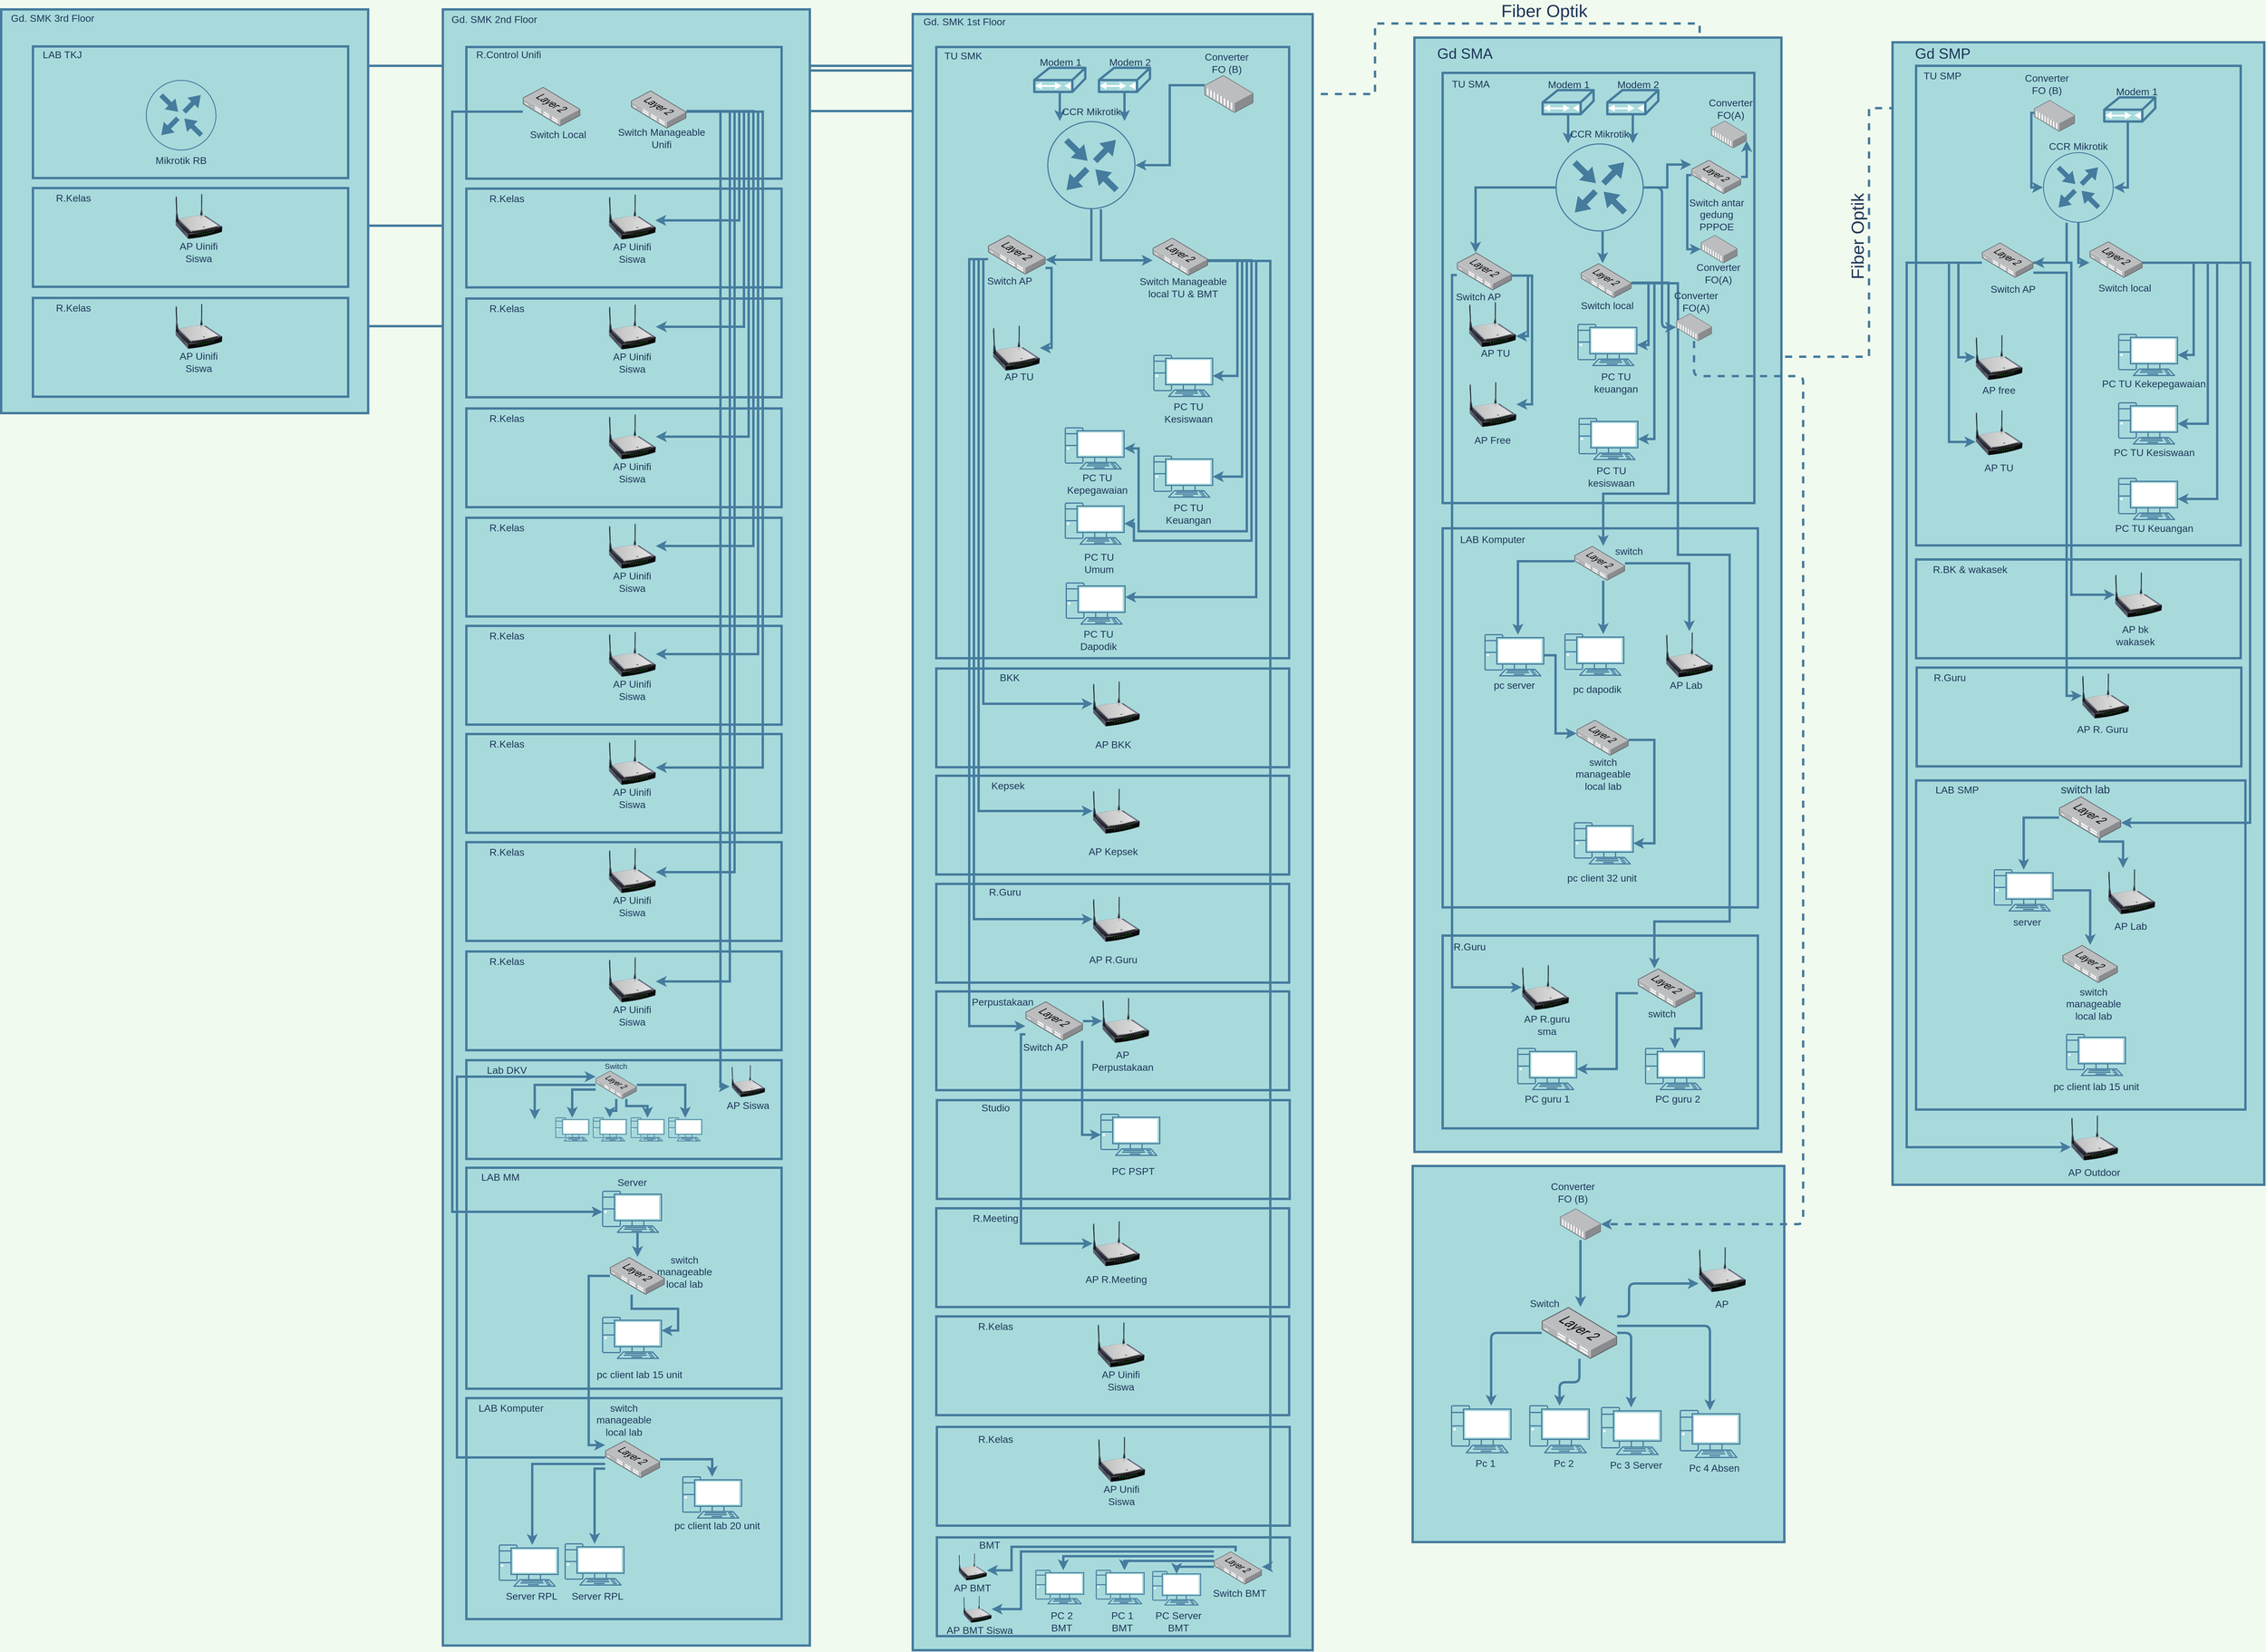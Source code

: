 <mxfile version="16.2.7" type="github">
  <diagram id="cqtTLqStkhQXooxpLTyE" name="Page-1">
    <mxGraphModel dx="7260" dy="5070" grid="1" gridSize="8" guides="1" tooltips="1" connect="1" arrows="1" fold="1" page="1" pageScale="1" pageWidth="850" pageHeight="1100" background="#F1FAEE" math="0" shadow="0">
      <root>
        <mxCell id="0" />
        <mxCell id="1" parent="0" />
        <mxCell id="NsdHCGjpmlzPTO6aymvT-274" style="edgeStyle=orthogonalEdgeStyle;rounded=0;orthogonalLoop=1;jettySize=auto;html=1;fontSize=17;dashed=1;strokeWidth=4;labelBackgroundColor=#F1FAEE;strokeColor=#457B9D;fontColor=#1D3557;" parent="1" source="NsdHCGjpmlzPTO6aymvT-130" edge="1">
          <mxGeometry relative="1" as="geometry">
            <mxPoint x="1056" y="-1080" as="targetPoint" />
            <Array as="points">
              <mxPoint x="608" y="-840" />
              <mxPoint x="608" y="-657" />
              <mxPoint x="776" y="-657" />
              <mxPoint x="776" y="-1080" />
            </Array>
          </mxGeometry>
        </mxCell>
        <mxCell id="NsdHCGjpmlzPTO6aymvT-441" style="edgeStyle=orthogonalEdgeStyle;rounded=0;orthogonalLoop=1;jettySize=auto;html=1;fontSize=17;dashed=1;strokeWidth=4;labelBackgroundColor=#F1FAEE;strokeColor=#457B9D;fontColor=#1D3557;" parent="1" source="TfYJ0-428qkh0BfMC_CW-215" target="NsdHCGjpmlzPTO6aymvT-438" edge="1">
          <mxGeometry relative="1" as="geometry">
            <Array as="points">
              <mxPoint x="488" y="-1035" />
              <mxPoint x="488" y="-1224" />
              <mxPoint x="-64" y="-1224" />
              <mxPoint x="-64" y="-1104" />
            </Array>
          </mxGeometry>
        </mxCell>
        <mxCell id="TfYJ0-428qkh0BfMC_CW-86" style="edgeStyle=orthogonalEdgeStyle;rounded=0;orthogonalLoop=1;jettySize=auto;html=1;labelBackgroundColor=#F1FAEE;strokeColor=#457B9D;fontColor=#1D3557;strokeWidth=4;" parent="1" source="NsdHCGjpmlzPTO6aymvT-414" target="TfYJ0-428qkh0BfMC_CW-84" edge="1">
          <mxGeometry relative="1" as="geometry">
            <Array as="points">
              <mxPoint x="-792" y="-1008" />
              <mxPoint x="-792" y="-1144" />
              <mxPoint x="-1080" y="-1144" />
              <mxPoint x="-1080" y="-1088" />
            </Array>
          </mxGeometry>
        </mxCell>
        <mxCell id="TfYJ0-428qkh0BfMC_CW-270" style="edgeStyle=orthogonalEdgeStyle;rounded=0;orthogonalLoop=1;jettySize=auto;html=1;entryX=0;entryY=0.5;entryDx=0;entryDy=0;fontSize=13;startArrow=none;startFill=0;endArrow=classic;endFill=1;labelBackgroundColor=#F1FAEE;strokeColor=#457B9D;fontColor=#1D3557;strokeWidth=4;" parent="1" source="TfYJ0-428qkh0BfMC_CW-84" target="TfYJ0-428qkh0BfMC_CW-95" edge="1">
          <mxGeometry relative="1" as="geometry">
            <Array as="points">
              <mxPoint x="-824" y="-1075" />
              <mxPoint x="-824" y="1024" />
            </Array>
          </mxGeometry>
        </mxCell>
        <mxCell id="TfYJ0-428qkh0BfMC_CW-271" style="edgeStyle=orthogonalEdgeStyle;rounded=0;orthogonalLoop=1;jettySize=auto;html=1;entryX=0;entryY=0.5;entryDx=0;entryDy=0;fontSize=13;startArrow=none;startFill=0;endArrow=classic;endFill=1;labelBackgroundColor=#F1FAEE;strokeColor=#457B9D;fontColor=#1D3557;strokeWidth=4;" parent="1" source="TfYJ0-428qkh0BfMC_CW-84" target="TfYJ0-428qkh0BfMC_CW-99" edge="1">
          <mxGeometry relative="1" as="geometry">
            <Array as="points">
              <mxPoint x="-832" y="-1075" />
              <mxPoint x="-832" y="1219" />
            </Array>
          </mxGeometry>
        </mxCell>
        <mxCell id="TfYJ0-428qkh0BfMC_CW-91" style="edgeStyle=orthogonalEdgeStyle;rounded=0;orthogonalLoop=1;jettySize=auto;html=1;labelBackgroundColor=#F1FAEE;strokeColor=#457B9D;fontColor=#1D3557;strokeWidth=4;" parent="1" source="NsdHCGjpmlzPTO6aymvT-423" target="TfYJ0-428qkh0BfMC_CW-89" edge="1">
          <mxGeometry relative="1" as="geometry">
            <mxPoint x="-1208" y="-1074" as="targetPoint" />
            <Array as="points">
              <mxPoint x="-395" y="-880" />
              <mxPoint x="-776" y="-880" />
              <mxPoint x="-776" y="-1152" />
              <mxPoint x="-1464" y="-1152" />
            </Array>
          </mxGeometry>
        </mxCell>
        <mxCell id="TfYJ0-428qkh0BfMC_CW-295" style="edgeStyle=orthogonalEdgeStyle;rounded=0;orthogonalLoop=1;jettySize=auto;html=1;fontSize=13;startArrow=none;startFill=0;endArrow=classic;endFill=1;labelBackgroundColor=#F1FAEE;strokeColor=#457B9D;fontColor=#1D3557;strokeWidth=4;" parent="1" source="TfYJ0-428qkh0BfMC_CW-89" target="TfYJ0-428qkh0BfMC_CW-294" edge="1">
          <mxGeometry relative="1" as="geometry">
            <Array as="points">
              <mxPoint x="-1504" y="-1152" />
              <mxPoint x="-1800" y="-1152" />
              <mxPoint x="-1800" y="-1068" />
            </Array>
          </mxGeometry>
        </mxCell>
        <mxCell id="TfYJ0-428qkh0BfMC_CW-291" style="edgeStyle=orthogonalEdgeStyle;rounded=0;orthogonalLoop=1;jettySize=auto;html=1;fontSize=13;startArrow=none;startFill=0;endArrow=classic;endFill=1;labelBackgroundColor=#F1FAEE;strokeColor=#457B9D;fontColor=#1D3557;strokeWidth=4;" parent="1" source="TfYJ0-428qkh0BfMC_CW-84" target="TfYJ0-428qkh0BfMC_CW-282" edge="1">
          <mxGeometry relative="1" as="geometry">
            <Array as="points">
              <mxPoint x="-1176" y="-1075" />
              <mxPoint x="-1176" y="-1008" />
              <mxPoint x="-1408" y="-1008" />
              <mxPoint x="-1408" y="-880" />
            </Array>
          </mxGeometry>
        </mxCell>
        <mxCell id="TfYJ0-428qkh0BfMC_CW-292" style="edgeStyle=orthogonalEdgeStyle;rounded=0;orthogonalLoop=1;jettySize=auto;html=1;fontSize=13;startArrow=none;startFill=0;endArrow=classic;endFill=1;labelBackgroundColor=#F1FAEE;strokeColor=#457B9D;fontColor=#1D3557;strokeWidth=4;" parent="1" source="TfYJ0-428qkh0BfMC_CW-84" target="TfYJ0-428qkh0BfMC_CW-288" edge="1">
          <mxGeometry relative="1" as="geometry">
            <Array as="points">
              <mxPoint x="-1168" y="-1072" />
              <mxPoint x="-1168" y="-1000" />
              <mxPoint x="-1400" y="-1000" />
              <mxPoint x="-1400" y="-709" />
            </Array>
          </mxGeometry>
        </mxCell>
        <mxCell id="2x8ubaQJltctCTLKNvCM-1" value="" style="group" vertex="1" connectable="0" parent="1">
          <mxGeometry x="746" y="-1192" width="702" height="1944" as="geometry" />
        </mxCell>
        <mxCell id="NsdHCGjpmlzPTO6aymvT-256" value="" style="verticalLabelPosition=bottom;verticalAlign=top;html=1;shape=mxgraph.basic.rect;fillColor2=none;strokeWidth=4;size=20;indent=5;fontStyle=0;fillColor=#A8DADC;strokeColor=#457B9D;fontColor=#1D3557;container=0;" parent="2x8ubaQJltctCTLKNvCM-1" vertex="1">
          <mxGeometry x="70" width="632" height="1944" as="geometry" />
        </mxCell>
        <mxCell id="NsdHCGjpmlzPTO6aymvT-76" value="&lt;font style=&quot;font-size: 25px&quot;&gt;Gd SMP&lt;/font&gt;" style="text;html=1;strokeColor=none;fillColor=none;align=center;verticalAlign=middle;whiteSpace=wrap;rounded=0;fontSize=17;fontColor=#1D3557;container=0;strokeWidth=4;" parent="2x8ubaQJltctCTLKNvCM-1" vertex="1">
          <mxGeometry x="92.6" y="8" width="124.8" height="20" as="geometry" />
        </mxCell>
        <mxCell id="NsdHCGjpmlzPTO6aymvT-328" value="" style="verticalLabelPosition=bottom;verticalAlign=top;html=1;shape=mxgraph.basic.rect;fillColor2=none;strokeWidth=4;size=20;indent=5;fontStyle=0;fillColor=#A8DADC;strokeColor=#457B9D;fontColor=#1D3557;container=0;" parent="2x8ubaQJltctCTLKNvCM-1" vertex="1">
          <mxGeometry x="110" y="40" width="552" height="816" as="geometry" />
        </mxCell>
        <mxCell id="NsdHCGjpmlzPTO6aymvT-375" value="TU SMP" style="text;html=1;strokeColor=none;fillColor=none;align=center;verticalAlign=middle;whiteSpace=wrap;rounded=0;fontSize=17;fontColor=#1D3557;container=0;strokeWidth=4;" parent="2x8ubaQJltctCTLKNvCM-1" vertex="1">
          <mxGeometry x="110" y="48" width="90" height="20" as="geometry" />
        </mxCell>
        <mxCell id="NsdHCGjpmlzPTO6aymvT-381" value="" style="verticalLabelPosition=bottom;verticalAlign=top;html=1;shape=mxgraph.basic.rect;fillColor2=none;strokeWidth=4;size=20;indent=5;fillColor=#A8DADC;strokeColor=#457B9D;fontColor=#1D3557;container=0;" parent="2x8ubaQJltctCTLKNvCM-1" vertex="1">
          <mxGeometry x="111" y="1064" width="552" height="168" as="geometry" />
        </mxCell>
        <mxCell id="NsdHCGjpmlzPTO6aymvT-383" value="R.Guru" style="text;html=1;strokeColor=none;fillColor=none;align=center;verticalAlign=middle;whiteSpace=wrap;rounded=0;fontSize=17;fontColor=#1D3557;container=0;strokeWidth=4;" parent="2x8ubaQJltctCTLKNvCM-1" vertex="1">
          <mxGeometry x="134.9" y="1072" width="65" height="20" as="geometry" />
        </mxCell>
        <mxCell id="NsdHCGjpmlzPTO6aymvT-88" value="" style="verticalLabelPosition=bottom;verticalAlign=top;html=1;shape=mxgraph.basic.rect;fillColor2=none;strokeWidth=4;size=20;indent=5;fillColor=#A8DADC;strokeColor=#457B9D;fontColor=#1D3557;container=0;" parent="2x8ubaQJltctCTLKNvCM-1" vertex="1">
          <mxGeometry x="110" y="1256" width="560" height="560" as="geometry" />
        </mxCell>
        <mxCell id="NsdHCGjpmlzPTO6aymvT-141" value="LAB SMP" style="text;html=1;strokeColor=none;fillColor=none;align=center;verticalAlign=middle;whiteSpace=wrap;rounded=0;fontSize=17;fontColor=#1D3557;container=0;strokeWidth=4;" parent="2x8ubaQJltctCTLKNvCM-1" vertex="1">
          <mxGeometry x="130" y="1263" width="100" height="20" as="geometry" />
        </mxCell>
        <mxCell id="NsdHCGjpmlzPTO6aymvT-407" value="pc client lab 15 unit" style="text;html=1;strokeColor=none;fillColor=none;align=center;verticalAlign=middle;whiteSpace=wrap;rounded=0;fontSize=17;fontColor=#1D3557;container=0;strokeWidth=4;" parent="2x8ubaQJltctCTLKNvCM-1" vertex="1">
          <mxGeometry x="341.5" y="1768" width="149" height="20" as="geometry" />
        </mxCell>
        <mxCell id="NsdHCGjpmlzPTO6aymvT-413" value="&lt;font style=&quot;font-size: 30px&quot;&gt;Fiber Optik&lt;/font&gt;" style="text;html=1;strokeColor=none;fillColor=none;align=center;verticalAlign=middle;whiteSpace=wrap;rounded=0;fontSize=17;rotation=-90;fontColor=#1D3557;container=0;strokeWidth=4;" parent="2x8ubaQJltctCTLKNvCM-1" vertex="1">
          <mxGeometry x="-70" y="320" width="160" height="20" as="geometry" />
        </mxCell>
        <mxCell id="NsdHCGjpmlzPTO6aymvT-136" value="Converter FO (B)" style="text;html=1;strokeColor=none;fillColor=none;align=center;verticalAlign=middle;whiteSpace=wrap;rounded=0;fontSize=17;fontColor=#1D3557;container=0;strokeWidth=4;" parent="2x8ubaQJltctCTLKNvCM-1" vertex="1">
          <mxGeometry x="283" y="56" width="99" height="32" as="geometry" />
        </mxCell>
        <mxCell id="NsdHCGjpmlzPTO6aymvT-69" value="" style="points=[[0.5,0,0],[1,0.5,0],[0.5,1,0],[0,0.5,0],[0.145,0.145,0],[0.856,0.145,0],[0.855,0.856,0],[0.145,0.855,0]];verticalLabelPosition=bottom;html=1;verticalAlign=top;aspect=fixed;align=center;pointerEvents=1;shape=mxgraph.cisco19.rect;prIcon=router;fillColor=#A8DADC;strokeColor=#457B9D;fontColor=#1D3557;container=0;strokeWidth=4;" parent="2x8ubaQJltctCTLKNvCM-1" vertex="1">
          <mxGeometry x="326" y="187" width="120" height="120" as="geometry" />
        </mxCell>
        <mxCell id="NsdHCGjpmlzPTO6aymvT-75" value="CCR Mikrotik" style="text;html=1;strokeColor=none;fillColor=none;align=center;verticalAlign=middle;whiteSpace=wrap;rounded=0;fontSize=17;fontColor=#1D3557;container=0;strokeWidth=4;" parent="2x8ubaQJltctCTLKNvCM-1" vertex="1">
          <mxGeometry x="326" y="168" width="120" height="20" as="geometry" />
        </mxCell>
        <mxCell id="NsdHCGjpmlzPTO6aymvT-79" value="" style="image;html=1;image=img/lib/clip_art/networking/Wireless_Router_N_128x128.png;labelBackgroundColor=#F1FAEE;fillColor=#A8DADC;strokeColor=#457B9D;fontColor=#1D3557;container=0;strokeWidth=4;" parent="2x8ubaQJltctCTLKNvCM-1" vertex="1">
          <mxGeometry x="211" y="496" width="80" height="80" as="geometry" />
        </mxCell>
        <mxCell id="NsdHCGjpmlzPTO6aymvT-113" value="AP free" style="text;html=1;strokeColor=none;fillColor=none;align=center;verticalAlign=middle;whiteSpace=wrap;rounded=0;fontSize=17;fontColor=#1D3557;container=0;strokeWidth=4;" parent="2x8ubaQJltctCTLKNvCM-1" vertex="1">
          <mxGeometry x="206" y="582.6" width="90" height="20" as="geometry" />
        </mxCell>
        <mxCell id="NsdHCGjpmlzPTO6aymvT-78" value="" style="points=[];aspect=fixed;html=1;align=center;shadow=0;dashed=0;image;image=img/lib/allied_telesis/switch/Switch_24_port_L2.svg;labelBackgroundColor=#F1FAEE;fillColor=#A8DADC;strokeColor=#457B9D;fontColor=#1D3557;container=0;strokeWidth=4;" parent="2x8ubaQJltctCTLKNvCM-1" vertex="1">
          <mxGeometry x="222" y="340.69" width="87.4" height="59.91" as="geometry" />
        </mxCell>
        <mxCell id="NsdHCGjpmlzPTO6aymvT-277" style="edgeStyle=orthogonalEdgeStyle;rounded=0;orthogonalLoop=1;jettySize=auto;html=1;fontSize=17;labelBackgroundColor=#F1FAEE;strokeColor=#457B9D;fontColor=#1D3557;strokeWidth=4;" parent="2x8ubaQJltctCTLKNvCM-1" source="NsdHCGjpmlzPTO6aymvT-69" target="NsdHCGjpmlzPTO6aymvT-78" edge="1">
          <mxGeometry x="166" y="72" as="geometry">
            <Array as="points">
              <mxPoint x="366" y="375" />
            </Array>
          </mxGeometry>
        </mxCell>
        <mxCell id="NsdHCGjpmlzPTO6aymvT-282" style="edgeStyle=orthogonalEdgeStyle;rounded=0;orthogonalLoop=1;jettySize=auto;html=1;fontSize=17;labelBackgroundColor=#F1FAEE;strokeColor=#457B9D;fontColor=#1D3557;strokeWidth=4;" parent="2x8ubaQJltctCTLKNvCM-1" source="NsdHCGjpmlzPTO6aymvT-78" target="NsdHCGjpmlzPTO6aymvT-79" edge="1">
          <mxGeometry x="166" y="72" as="geometry">
            <Array as="points">
              <mxPoint x="182" y="375" />
              <mxPoint x="182" y="536" />
            </Array>
          </mxGeometry>
        </mxCell>
        <mxCell id="NsdHCGjpmlzPTO6aymvT-110" value="Switch AP" style="text;html=1;strokeColor=none;fillColor=none;align=center;verticalAlign=middle;whiteSpace=wrap;rounded=0;fontSize=17;fontColor=#1D3557;container=0;strokeWidth=4;" parent="2x8ubaQJltctCTLKNvCM-1" vertex="1">
          <mxGeometry x="230" y="410.6" width="90" height="20" as="geometry" />
        </mxCell>
        <mxCell id="NsdHCGjpmlzPTO6aymvT-160" value="" style="shape=mxgraph.cisco.modems_and_phones.cable_modem;html=1;pointerEvents=1;dashed=0;fillColor=#A8DADC;strokeColor=#457B9D;strokeWidth=4;verticalLabelPosition=bottom;verticalAlign=top;align=center;outlineConnect=0;fontSize=17;fontColor=#1D3557;container=0;" parent="2x8ubaQJltctCTLKNvCM-1" vertex="1">
          <mxGeometry x="430" y="93.8" width="86.69" height="41" as="geometry" />
        </mxCell>
        <mxCell id="NsdHCGjpmlzPTO6aymvT-276" style="edgeStyle=orthogonalEdgeStyle;rounded=0;orthogonalLoop=1;jettySize=auto;html=1;entryX=1;entryY=0.5;entryDx=0;entryDy=0;entryPerimeter=0;fontSize=17;labelBackgroundColor=#F1FAEE;strokeColor=#457B9D;fontColor=#1D3557;strokeWidth=4;" parent="2x8ubaQJltctCTLKNvCM-1" source="NsdHCGjpmlzPTO6aymvT-160" target="NsdHCGjpmlzPTO6aymvT-69" edge="1">
          <mxGeometry x="166" y="72" as="geometry">
            <Array as="points">
              <mxPoint x="470" y="247" />
            </Array>
          </mxGeometry>
        </mxCell>
        <mxCell id="NsdHCGjpmlzPTO6aymvT-161" value="Modem 1" style="text;html=1;strokeColor=none;fillColor=none;align=center;verticalAlign=middle;whiteSpace=wrap;rounded=0;fontSize=17;fontColor=#1D3557;container=0;strokeWidth=4;" parent="2x8ubaQJltctCTLKNvCM-1" vertex="1">
          <mxGeometry x="444.2" y="80" width="83.35" height="10" as="geometry" />
        </mxCell>
        <mxCell id="NsdHCGjpmlzPTO6aymvT-135" value="" style="points=[];aspect=fixed;html=1;align=center;shadow=0;dashed=0;image;image=img/lib/allied_telesis/media_converters/Media_Converter_Modular.svg;fontSize=17;labelBackgroundColor=#F1FAEE;fillColor=#A8DADC;strokeColor=#457B9D;fontColor=#1D3557;container=0;strokeWidth=4;" parent="2x8ubaQJltctCTLKNvCM-1" vertex="1">
          <mxGeometry x="310.57" y="98.4" width="69.51" height="53.6" as="geometry" />
        </mxCell>
        <mxCell id="NsdHCGjpmlzPTO6aymvT-275" style="edgeStyle=orthogonalEdgeStyle;rounded=0;orthogonalLoop=1;jettySize=auto;html=1;entryX=0;entryY=0.5;entryDx=0;entryDy=0;entryPerimeter=0;fontSize=17;labelBackgroundColor=#F1FAEE;strokeColor=#457B9D;fontColor=#1D3557;strokeWidth=4;" parent="2x8ubaQJltctCTLKNvCM-1" source="NsdHCGjpmlzPTO6aymvT-135" target="NsdHCGjpmlzPTO6aymvT-69" edge="1">
          <mxGeometry x="166" y="72" as="geometry">
            <Array as="points">
              <mxPoint x="306" y="120" />
              <mxPoint x="306" y="247" />
            </Array>
          </mxGeometry>
        </mxCell>
        <mxCell id="NsdHCGjpmlzPTO6aymvT-77" value="" style="points=[];aspect=fixed;html=1;align=center;shadow=0;dashed=0;image;image=img/lib/allied_telesis/switch/Switch_24_port_L2.svg;labelBackgroundColor=#F1FAEE;fillColor=#A8DADC;strokeColor=#457B9D;fontColor=#1D3557;container=0;strokeWidth=4;" parent="2x8ubaQJltctCTLKNvCM-1" vertex="1">
          <mxGeometry x="405" y="338.77" width="90.2" height="61.83" as="geometry" />
        </mxCell>
        <mxCell id="NsdHCGjpmlzPTO6aymvT-278" style="edgeStyle=orthogonalEdgeStyle;rounded=0;orthogonalLoop=1;jettySize=auto;html=1;fontSize=17;labelBackgroundColor=#F1FAEE;strokeColor=#457B9D;fontColor=#1D3557;strokeWidth=4;" parent="2x8ubaQJltctCTLKNvCM-1" source="NsdHCGjpmlzPTO6aymvT-69" target="NsdHCGjpmlzPTO6aymvT-77" edge="1">
          <mxGeometry x="166" y="72" as="geometry">
            <Array as="points">
              <mxPoint x="386" y="375" />
            </Array>
          </mxGeometry>
        </mxCell>
        <mxCell id="NsdHCGjpmlzPTO6aymvT-109" value="Switch local" style="text;html=1;strokeColor=none;fillColor=none;align=center;verticalAlign=middle;whiteSpace=wrap;rounded=0;fontSize=17;fontColor=#1D3557;container=0;strokeWidth=4;" parent="2x8ubaQJltctCTLKNvCM-1" vertex="1">
          <mxGeometry x="413" y="408.6" width="104" height="20" as="geometry" />
        </mxCell>
        <mxCell id="NsdHCGjpmlzPTO6aymvT-82" value="" style="fontColor=#1D3557;verticalAlign=top;verticalLabelPosition=bottom;labelPosition=center;align=center;html=1;outlineConnect=0;fillColor=#A8DADC;strokeColor=#457B9D;gradientDirection=north;strokeWidth=4;shape=mxgraph.networks.pc;container=0;" parent="2x8ubaQJltctCTLKNvCM-1" vertex="1">
          <mxGeometry x="454.5" y="497" width="100" height="70" as="geometry" />
        </mxCell>
        <mxCell id="NsdHCGjpmlzPTO6aymvT-279" style="edgeStyle=orthogonalEdgeStyle;rounded=0;orthogonalLoop=1;jettySize=auto;html=1;entryX=1;entryY=0.5;entryDx=0;entryDy=0;entryPerimeter=0;fontSize=17;labelBackgroundColor=#F1FAEE;strokeColor=#457B9D;fontColor=#1D3557;strokeWidth=4;" parent="2x8ubaQJltctCTLKNvCM-1" source="NsdHCGjpmlzPTO6aymvT-77" target="NsdHCGjpmlzPTO6aymvT-82" edge="1">
          <mxGeometry x="166" y="72" as="geometry">
            <Array as="points">
              <mxPoint x="582" y="375" />
              <mxPoint x="582" y="532" />
            </Array>
          </mxGeometry>
        </mxCell>
        <mxCell id="NsdHCGjpmlzPTO6aymvT-165" value="PC TU Kekepegawaian" style="text;html=1;strokeColor=none;fillColor=none;align=center;verticalAlign=middle;whiteSpace=wrap;rounded=0;fontSize=17;fontColor=#1D3557;container=0;strokeWidth=4;" parent="2x8ubaQJltctCTLKNvCM-1" vertex="1">
          <mxGeometry x="422" y="572" width="185" height="20" as="geometry" />
        </mxCell>
        <mxCell id="NsdHCGjpmlzPTO6aymvT-81" value="" style="fontColor=#1D3557;verticalAlign=top;verticalLabelPosition=bottom;labelPosition=center;align=center;html=1;outlineConnect=0;fillColor=#A8DADC;strokeColor=#457B9D;gradientDirection=north;strokeWidth=4;shape=mxgraph.networks.pc;container=0;" parent="2x8ubaQJltctCTLKNvCM-1" vertex="1">
          <mxGeometry x="454.5" y="613.5" width="100" height="70" as="geometry" />
        </mxCell>
        <mxCell id="NsdHCGjpmlzPTO6aymvT-280" style="edgeStyle=orthogonalEdgeStyle;rounded=0;orthogonalLoop=1;jettySize=auto;html=1;fontSize=17;labelBackgroundColor=#F1FAEE;strokeColor=#457B9D;fontColor=#1D3557;strokeWidth=4;" parent="2x8ubaQJltctCTLKNvCM-1" source="NsdHCGjpmlzPTO6aymvT-77" target="NsdHCGjpmlzPTO6aymvT-81" edge="1">
          <mxGeometry x="166" y="72" as="geometry">
            <Array as="points">
              <mxPoint x="606" y="375" />
              <mxPoint x="606" y="649" />
            </Array>
          </mxGeometry>
        </mxCell>
        <mxCell id="NsdHCGjpmlzPTO6aymvT-164" value="PC TU Kesiswaan" style="text;html=1;strokeColor=none;fillColor=none;align=center;verticalAlign=middle;whiteSpace=wrap;rounded=0;fontSize=17;fontColor=#1D3557;container=0;strokeWidth=4;" parent="2x8ubaQJltctCTLKNvCM-1" vertex="1">
          <mxGeometry x="439.5" y="689" width="150" height="20" as="geometry" />
        </mxCell>
        <mxCell id="NsdHCGjpmlzPTO6aymvT-80" value="" style="fontColor=#1D3557;verticalAlign=top;verticalLabelPosition=bottom;labelPosition=center;align=center;html=1;outlineConnect=0;fillColor=#A8DADC;strokeColor=#457B9D;gradientDirection=north;strokeWidth=4;shape=mxgraph.networks.pc;container=0;" parent="2x8ubaQJltctCTLKNvCM-1" vertex="1">
          <mxGeometry x="454.5" y="742" width="100" height="70" as="geometry" />
        </mxCell>
        <mxCell id="NsdHCGjpmlzPTO6aymvT-281" style="edgeStyle=orthogonalEdgeStyle;rounded=0;orthogonalLoop=1;jettySize=auto;html=1;entryX=1;entryY=0.5;entryDx=0;entryDy=0;entryPerimeter=0;fontSize=17;labelBackgroundColor=#F1FAEE;strokeColor=#457B9D;fontColor=#1D3557;strokeWidth=4;" parent="2x8ubaQJltctCTLKNvCM-1" source="NsdHCGjpmlzPTO6aymvT-77" target="NsdHCGjpmlzPTO6aymvT-80" edge="1">
          <mxGeometry x="166" y="72" as="geometry">
            <Array as="points">
              <mxPoint x="622" y="375" />
              <mxPoint x="622" y="777" />
            </Array>
          </mxGeometry>
        </mxCell>
        <mxCell id="NsdHCGjpmlzPTO6aymvT-163" value="PC TU Keuangan" style="text;html=1;strokeColor=none;fillColor=none;align=center;verticalAlign=middle;whiteSpace=wrap;rounded=0;fontSize=17;fontColor=#1D3557;container=0;strokeWidth=4;" parent="2x8ubaQJltctCTLKNvCM-1" vertex="1">
          <mxGeometry x="439.5" y="818" width="150" height="20" as="geometry" />
        </mxCell>
        <mxCell id="NsdHCGjpmlzPTO6aymvT-83" value="" style="image;html=1;image=img/lib/clip_art/networking/Wireless_Router_N_128x128.png;labelBackgroundColor=#F1FAEE;fillColor=#A8DADC;strokeColor=#457B9D;fontColor=#1D3557;container=0;strokeWidth=4;" parent="2x8ubaQJltctCTLKNvCM-1" vertex="1">
          <mxGeometry x="211" y="624" width="80" height="80" as="geometry" />
        </mxCell>
        <mxCell id="NsdHCGjpmlzPTO6aymvT-283" style="edgeStyle=orthogonalEdgeStyle;rounded=0;orthogonalLoop=1;jettySize=auto;html=1;fontSize=17;labelBackgroundColor=#F1FAEE;strokeColor=#457B9D;fontColor=#1D3557;strokeWidth=4;" parent="2x8ubaQJltctCTLKNvCM-1" source="NsdHCGjpmlzPTO6aymvT-78" target="NsdHCGjpmlzPTO6aymvT-83" edge="1">
          <mxGeometry x="166" y="72" as="geometry">
            <Array as="points">
              <mxPoint x="166" y="375" />
              <mxPoint x="166" y="680" />
            </Array>
          </mxGeometry>
        </mxCell>
        <mxCell id="NsdHCGjpmlzPTO6aymvT-114" value="AP TU" style="text;html=1;strokeColor=none;fillColor=none;align=center;verticalAlign=middle;whiteSpace=wrap;rounded=0;fontSize=17;fontColor=#1D3557;container=0;strokeWidth=4;" parent="2x8ubaQJltctCTLKNvCM-1" vertex="1">
          <mxGeometry x="206" y="715" width="90" height="20" as="geometry" />
        </mxCell>
        <mxCell id="NsdHCGjpmlzPTO6aymvT-84" value="" style="verticalLabelPosition=bottom;verticalAlign=top;html=1;shape=mxgraph.basic.rect;fillColor2=none;strokeWidth=4;size=20;indent=5;fillColor=#A8DADC;strokeColor=#457B9D;fontColor=#1D3557;container=0;" parent="2x8ubaQJltctCTLKNvCM-1" vertex="1">
          <mxGeometry x="110" y="880" width="552" height="168" as="geometry" />
        </mxCell>
        <mxCell id="NsdHCGjpmlzPTO6aymvT-91" value="R.BK &amp;amp; wakasek" style="text;html=1;strokeColor=none;fillColor=none;align=center;verticalAlign=middle;whiteSpace=wrap;rounded=0;fontSize=17;fontColor=#1D3557;container=0;strokeWidth=4;" parent="2x8ubaQJltctCTLKNvCM-1" vertex="1">
          <mxGeometry x="134" y="888" width="136" height="20" as="geometry" />
        </mxCell>
        <mxCell id="NsdHCGjpmlzPTO6aymvT-85" value="" style="image;html=1;image=img/lib/clip_art/networking/Wireless_Router_N_128x128.png;labelBackgroundColor=#F1FAEE;fillColor=#A8DADC;strokeColor=#457B9D;fontColor=#1D3557;container=0;strokeWidth=4;" parent="2x8ubaQJltctCTLKNvCM-1" vertex="1">
          <mxGeometry x="448" y="900" width="80" height="80" as="geometry" />
        </mxCell>
        <mxCell id="NsdHCGjpmlzPTO6aymvT-378" style="edgeStyle=orthogonalEdgeStyle;rounded=0;orthogonalLoop=1;jettySize=auto;html=1;fontSize=17;labelBackgroundColor=#F1FAEE;strokeColor=#457B9D;fontColor=#1D3557;strokeWidth=4;" parent="2x8ubaQJltctCTLKNvCM-1" source="NsdHCGjpmlzPTO6aymvT-78" target="NsdHCGjpmlzPTO6aymvT-85" edge="1">
          <mxGeometry relative="1" as="geometry">
            <Array as="points">
              <mxPoint x="374" y="375" />
              <mxPoint x="374" y="940" />
            </Array>
          </mxGeometry>
        </mxCell>
        <mxCell id="NsdHCGjpmlzPTO6aymvT-115" value="AP bk wakasek" style="text;html=1;strokeColor=none;fillColor=none;align=center;verticalAlign=middle;whiteSpace=wrap;rounded=0;fontSize=17;fontColor=#1D3557;container=0;strokeWidth=4;" parent="2x8ubaQJltctCTLKNvCM-1" vertex="1">
          <mxGeometry x="438" y="1000" width="90" height="20" as="geometry" />
        </mxCell>
        <mxCell id="NsdHCGjpmlzPTO6aymvT-382" value="" style="image;html=1;image=img/lib/clip_art/networking/Wireless_Router_N_128x128.png;labelBackgroundColor=#F1FAEE;fillColor=#A8DADC;strokeColor=#457B9D;fontColor=#1D3557;container=0;strokeWidth=4;" parent="2x8ubaQJltctCTLKNvCM-1" vertex="1">
          <mxGeometry x="392" y="1072" width="80" height="80" as="geometry" />
        </mxCell>
        <mxCell id="NsdHCGjpmlzPTO6aymvT-385" style="edgeStyle=orthogonalEdgeStyle;rounded=0;orthogonalLoop=1;jettySize=auto;html=1;fontSize=17;labelBackgroundColor=#F1FAEE;strokeColor=#457B9D;fontColor=#1D3557;strokeWidth=4;" parent="2x8ubaQJltctCTLKNvCM-1" source="NsdHCGjpmlzPTO6aymvT-78" target="NsdHCGjpmlzPTO6aymvT-382" edge="1">
          <mxGeometry relative="1" as="geometry">
            <mxPoint x="322.059" y="400.6" as="sourcePoint" />
            <mxPoint x="340" y="1124" as="targetPoint" />
            <Array as="points">
              <mxPoint x="366" y="392" />
            </Array>
          </mxGeometry>
        </mxCell>
        <mxCell id="NsdHCGjpmlzPTO6aymvT-384" value="AP R. Guru" style="text;html=1;strokeColor=none;fillColor=none;align=center;verticalAlign=middle;whiteSpace=wrap;rounded=0;fontSize=17;fontColor=#1D3557;container=0;strokeWidth=4;" parent="2x8ubaQJltctCTLKNvCM-1" vertex="1">
          <mxGeometry x="382" y="1160" width="90" height="20" as="geometry" />
        </mxCell>
        <mxCell id="NsdHCGjpmlzPTO6aymvT-92" value="" style="points=[];aspect=fixed;html=1;align=center;shadow=0;dashed=0;image;image=img/lib/allied_telesis/switch/Switch_24_port_L2.svg;labelBackgroundColor=#F1FAEE;fillColor=#A8DADC;strokeColor=#457B9D;fontColor=#1D3557;container=0;strokeWidth=4;" parent="2x8ubaQJltctCTLKNvCM-1" vertex="1">
          <mxGeometry x="353" y="1283" width="105.54" height="72.35" as="geometry" />
        </mxCell>
        <mxCell id="NsdHCGjpmlzPTO6aymvT-392" style="edgeStyle=orthogonalEdgeStyle;rounded=0;orthogonalLoop=1;jettySize=auto;html=1;fontSize=17;labelBackgroundColor=#F1FAEE;strokeColor=#457B9D;fontColor=#1D3557;strokeWidth=4;" parent="2x8ubaQJltctCTLKNvCM-1" source="NsdHCGjpmlzPTO6aymvT-77" target="NsdHCGjpmlzPTO6aymvT-92" edge="1">
          <mxGeometry relative="1" as="geometry">
            <Array as="points">
              <mxPoint x="678" y="375" />
              <mxPoint x="678" y="1328" />
            </Array>
          </mxGeometry>
        </mxCell>
        <mxCell id="NsdHCGjpmlzPTO6aymvT-123" value="&lt;font style=&quot;font-size: 19px&quot;&gt;switch lab&lt;/font&gt;" style="text;html=1;strokeColor=none;fillColor=none;align=center;verticalAlign=middle;whiteSpace=wrap;rounded=0;fontSize=17;fontColor=#1D3557;container=0;strokeWidth=4;" parent="2x8ubaQJltctCTLKNvCM-1" vertex="1">
          <mxGeometry x="353" y="1262" width="90" height="20" as="geometry" />
        </mxCell>
        <mxCell id="NsdHCGjpmlzPTO6aymvT-120" value="" style="points=[];aspect=fixed;html=1;align=center;shadow=0;dashed=0;image;image=img/lib/allied_telesis/switch/Switch_24_port_L2.svg;labelBackgroundColor=#F1FAEE;fillColor=#A8DADC;strokeColor=#457B9D;fontColor=#1D3557;container=0;strokeWidth=4;" parent="2x8ubaQJltctCTLKNvCM-1" vertex="1">
          <mxGeometry x="359" y="1536" width="94.07" height="64.48" as="geometry" />
        </mxCell>
        <mxCell id="NsdHCGjpmlzPTO6aymvT-122" value="switch manageable local lab" style="text;html=1;strokeColor=none;fillColor=none;align=center;verticalAlign=middle;whiteSpace=wrap;rounded=0;fontSize=17;fontColor=#1D3557;container=0;strokeWidth=4;" parent="2x8ubaQJltctCTLKNvCM-1" vertex="1">
          <mxGeometry x="367" y="1626.5" width="90" height="20" as="geometry" />
        </mxCell>
        <mxCell id="NsdHCGjpmlzPTO6aymvT-119" value="server" style="text;html=1;strokeColor=none;fillColor=none;align=center;verticalAlign=middle;whiteSpace=wrap;rounded=0;fontSize=17;fontColor=#1D3557;container=0;strokeWidth=4;" parent="2x8ubaQJltctCTLKNvCM-1" vertex="1">
          <mxGeometry x="254" y="1488" width="90" height="20" as="geometry" />
        </mxCell>
        <mxCell id="NsdHCGjpmlzPTO6aymvT-95" value="" style="fontColor=#1D3557;verticalAlign=top;verticalLabelPosition=bottom;labelPosition=center;align=center;html=1;outlineConnect=0;fillColor=#A8DADC;strokeColor=#457B9D;gradientDirection=north;strokeWidth=4;shape=mxgraph.networks.pc;container=0;" parent="2x8ubaQJltctCTLKNvCM-1" vertex="1">
          <mxGeometry x="243" y="1408" width="100" height="70" as="geometry" />
        </mxCell>
        <mxCell id="NsdHCGjpmlzPTO6aymvT-400" style="edgeStyle=orthogonalEdgeStyle;rounded=0;orthogonalLoop=1;jettySize=auto;html=1;fontSize=17;labelBackgroundColor=#F1FAEE;strokeColor=#457B9D;fontColor=#1D3557;strokeWidth=4;" parent="2x8ubaQJltctCTLKNvCM-1" source="NsdHCGjpmlzPTO6aymvT-92" target="NsdHCGjpmlzPTO6aymvT-95" edge="1">
          <mxGeometry relative="1" as="geometry" />
        </mxCell>
        <mxCell id="NsdHCGjpmlzPTO6aymvT-405" style="edgeStyle=orthogonalEdgeStyle;rounded=0;orthogonalLoop=1;jettySize=auto;html=1;fontSize=17;labelBackgroundColor=#F1FAEE;strokeColor=#457B9D;fontColor=#1D3557;strokeWidth=4;" parent="2x8ubaQJltctCTLKNvCM-1" source="NsdHCGjpmlzPTO6aymvT-95" target="NsdHCGjpmlzPTO6aymvT-120" edge="1">
          <mxGeometry relative="1" as="geometry" />
        </mxCell>
        <mxCell id="NsdHCGjpmlzPTO6aymvT-94" value="" style="image;html=1;image=img/lib/clip_art/networking/Wireless_Router_N_128x128.png;labelBackgroundColor=#F1FAEE;fillColor=#A8DADC;strokeColor=#457B9D;fontColor=#1D3557;container=0;strokeWidth=4;" parent="2x8ubaQJltctCTLKNvCM-1" vertex="1">
          <mxGeometry x="436.4" y="1405" width="80" height="80" as="geometry" />
        </mxCell>
        <mxCell id="NsdHCGjpmlzPTO6aymvT-401" style="edgeStyle=orthogonalEdgeStyle;rounded=0;orthogonalLoop=1;jettySize=auto;html=1;fontSize=17;labelBackgroundColor=#F1FAEE;strokeColor=#457B9D;fontColor=#1D3557;strokeWidth=4;" parent="2x8ubaQJltctCTLKNvCM-1" source="NsdHCGjpmlzPTO6aymvT-92" target="NsdHCGjpmlzPTO6aymvT-94" edge="1">
          <mxGeometry relative="1" as="geometry">
            <Array as="points">
              <mxPoint x="422" y="1360" />
              <mxPoint x="462" y="1360" />
            </Array>
          </mxGeometry>
        </mxCell>
        <mxCell id="NsdHCGjpmlzPTO6aymvT-118" value="AP Lab" style="text;html=1;strokeColor=none;fillColor=none;align=center;verticalAlign=middle;whiteSpace=wrap;rounded=0;fontSize=17;fontColor=#1D3557;container=0;strokeWidth=4;" parent="2x8ubaQJltctCTLKNvCM-1" vertex="1">
          <mxGeometry x="430" y="1495" width="90" height="20" as="geometry" />
        </mxCell>
        <mxCell id="NsdHCGjpmlzPTO6aymvT-408" value="" style="fontColor=#1D3557;verticalAlign=top;verticalLabelPosition=bottom;labelPosition=center;align=center;html=1;outlineConnect=0;fillColor=#A8DADC;strokeColor=#457B9D;gradientDirection=north;strokeWidth=4;shape=mxgraph.networks.pc;container=0;" parent="2x8ubaQJltctCTLKNvCM-1" vertex="1">
          <mxGeometry x="366" y="1688" width="100" height="70" as="geometry" />
        </mxCell>
        <mxCell id="NsdHCGjpmlzPTO6aymvT-410" value="" style="image;html=1;image=img/lib/clip_art/networking/Wireless_Router_N_128x128.png;labelBackgroundColor=#F1FAEE;fillColor=#A8DADC;strokeColor=#457B9D;fontColor=#1D3557;container=0;strokeWidth=4;" parent="2x8ubaQJltctCTLKNvCM-1" vertex="1">
          <mxGeometry x="373.4" y="1824" width="80" height="80" as="geometry" />
        </mxCell>
        <mxCell id="NsdHCGjpmlzPTO6aymvT-412" style="edgeStyle=orthogonalEdgeStyle;rounded=0;orthogonalLoop=1;jettySize=auto;html=1;fontSize=17;labelBackgroundColor=#F1FAEE;strokeColor=#457B9D;fontColor=#1D3557;strokeWidth=4;" parent="2x8ubaQJltctCTLKNvCM-1" source="NsdHCGjpmlzPTO6aymvT-78" target="NsdHCGjpmlzPTO6aymvT-410" edge="1">
          <mxGeometry relative="1" as="geometry">
            <Array as="points">
              <mxPoint x="94" y="375" />
              <mxPoint x="94" y="1880" />
            </Array>
          </mxGeometry>
        </mxCell>
        <mxCell id="NsdHCGjpmlzPTO6aymvT-411" value="AP Outdoor" style="text;html=1;strokeColor=none;fillColor=none;align=center;verticalAlign=middle;whiteSpace=wrap;rounded=0;fontSize=17;fontColor=#1D3557;container=0;strokeWidth=4;" parent="2x8ubaQJltctCTLKNvCM-1" vertex="1">
          <mxGeometry x="365.4" y="1914" width="96" height="20" as="geometry" />
        </mxCell>
        <mxCell id="2x8ubaQJltctCTLKNvCM-2" value="" style="group" vertex="1" connectable="0" parent="1">
          <mxGeometry y="-1256" width="664" height="2616" as="geometry" />
        </mxCell>
        <mxCell id="NsdHCGjpmlzPTO6aymvT-59" value="" style="verticalLabelPosition=bottom;verticalAlign=top;html=1;shape=mxgraph.basic.rect;fillColor2=none;strokeWidth=4;size=20;indent=5;fontStyle=0;fillColor=#A8DADC;strokeColor=#457B9D;fontColor=#1D3557;container=0;" parent="2x8ubaQJltctCTLKNvCM-2" vertex="1">
          <mxGeometry x="3" y="56" width="624" height="1896" as="geometry" />
        </mxCell>
        <mxCell id="NsdHCGjpmlzPTO6aymvT-63" value="&lt;font style=&quot;font-size: 25px&quot;&gt;Gd SMA&lt;/font&gt;" style="text;html=1;strokeColor=none;fillColor=none;align=center;verticalAlign=middle;whiteSpace=wrap;rounded=0;fontSize=17;fontColor=#1D3557;container=0;strokeWidth=4;" parent="2x8ubaQJltctCTLKNvCM-2" vertex="1">
          <mxGeometry x="11" y="72" width="156" height="20" as="geometry" />
        </mxCell>
        <mxCell id="NsdHCGjpmlzPTO6aymvT-7" value="" style="verticalLabelPosition=bottom;verticalAlign=top;html=1;shape=mxgraph.basic.rect;fillColor2=none;strokeWidth=4;size=20;indent=5;fillColor=#A8DADC;strokeColor=#457B9D;fontColor=#1D3557;container=0;" parent="2x8ubaQJltctCTLKNvCM-2" vertex="1">
          <mxGeometry x="51" y="116" width="530" height="732" as="geometry" />
        </mxCell>
        <mxCell id="NsdHCGjpmlzPTO6aymvT-1" value="" style="points=[[0.5,0,0],[1,0.5,0],[0.5,1,0],[0,0.5,0],[0.145,0.145,0],[0.856,0.145,0],[0.855,0.856,0],[0.145,0.855,0]];verticalLabelPosition=bottom;html=1;verticalAlign=top;aspect=fixed;align=center;pointerEvents=1;shape=mxgraph.cisco19.rect;prIcon=router;fillColor=#A8DADC;strokeColor=#457B9D;fontColor=#1D3557;container=0;strokeWidth=4;" parent="2x8ubaQJltctCTLKNvCM-2" vertex="1">
          <mxGeometry x="243" y="236" width="150" height="150" as="geometry" />
        </mxCell>
        <mxCell id="NsdHCGjpmlzPTO6aymvT-61" value="TU SMA" style="text;html=1;strokeColor=none;fillColor=none;align=center;verticalAlign=middle;whiteSpace=wrap;rounded=0;fontSize=17;fontColor=#1D3557;container=0;strokeWidth=4;" parent="2x8ubaQJltctCTLKNvCM-2" vertex="1">
          <mxGeometry x="54.32" y="126" width="90" height="20" as="geometry" />
        </mxCell>
        <mxCell id="NsdHCGjpmlzPTO6aymvT-189" style="edgeStyle=orthogonalEdgeStyle;rounded=0;orthogonalLoop=1;jettySize=auto;html=1;fontSize=17;labelBackgroundColor=#F1FAEE;strokeColor=#457B9D;fontColor=#1D3557;strokeWidth=4;" parent="2x8ubaQJltctCTLKNvCM-2" source="NsdHCGjpmlzPTO6aymvT-154" target="NsdHCGjpmlzPTO6aymvT-1" edge="1">
          <mxGeometry x="51" y="116" as="geometry">
            <Array as="points">
              <mxPoint x="275" y="280" />
              <mxPoint x="275" y="280" />
            </Array>
          </mxGeometry>
        </mxCell>
        <mxCell id="NsdHCGjpmlzPTO6aymvT-154" value="" style="shape=mxgraph.cisco.modems_and_phones.cable_modem;html=1;pointerEvents=1;dashed=0;fillColor=#A8DADC;strokeColor=#457B9D;strokeWidth=4;verticalLabelPosition=bottom;verticalAlign=top;align=center;outlineConnect=0;fontSize=17;fontColor=#1D3557;container=0;" parent="2x8ubaQJltctCTLKNvCM-2" vertex="1">
          <mxGeometry x="221" y="145.4" width="86.69" height="41" as="geometry" />
        </mxCell>
        <mxCell id="NsdHCGjpmlzPTO6aymvT-188" style="edgeStyle=orthogonalEdgeStyle;rounded=0;orthogonalLoop=1;jettySize=auto;html=1;fontSize=17;labelBackgroundColor=#F1FAEE;strokeColor=#457B9D;fontColor=#1D3557;strokeWidth=4;" parent="2x8ubaQJltctCTLKNvCM-2" source="NsdHCGjpmlzPTO6aymvT-155" target="NsdHCGjpmlzPTO6aymvT-1" edge="1">
          <mxGeometry x="51" y="116" as="geometry">
            <Array as="points">
              <mxPoint x="363" y="240" />
              <mxPoint x="363" y="240" />
            </Array>
          </mxGeometry>
        </mxCell>
        <mxCell id="NsdHCGjpmlzPTO6aymvT-155" value="" style="shape=mxgraph.cisco.modems_and_phones.cable_modem;html=1;pointerEvents=1;dashed=0;fillColor=#A8DADC;strokeColor=#457B9D;strokeWidth=4;verticalLabelPosition=bottom;verticalAlign=top;align=center;outlineConnect=0;fontSize=17;fontColor=#1D3557;container=0;" parent="2x8ubaQJltctCTLKNvCM-2" vertex="1">
          <mxGeometry x="331" y="145.4" width="86.69" height="41" as="geometry" />
        </mxCell>
        <mxCell id="NsdHCGjpmlzPTO6aymvT-158" value="Modem 1" style="text;html=1;strokeColor=none;fillColor=none;align=center;verticalAlign=middle;whiteSpace=wrap;rounded=0;fontSize=17;fontColor=#1D3557;container=0;strokeWidth=4;" parent="2x8ubaQJltctCTLKNvCM-2" vertex="1">
          <mxGeometry x="224.34" y="132" width="83.35" height="10" as="geometry" />
        </mxCell>
        <mxCell id="NsdHCGjpmlzPTO6aymvT-159" value="Modem 2" style="text;html=1;strokeColor=none;fillColor=none;align=center;verticalAlign=middle;whiteSpace=wrap;rounded=0;fontSize=17;fontColor=#1D3557;container=0;strokeWidth=4;" parent="2x8ubaQJltctCTLKNvCM-2" vertex="1">
          <mxGeometry x="342.05" y="132" width="83.35" height="10" as="geometry" />
        </mxCell>
        <mxCell id="NsdHCGjpmlzPTO6aymvT-198" style="edgeStyle=orthogonalEdgeStyle;rounded=0;orthogonalLoop=1;jettySize=auto;html=1;fontSize=17;labelBackgroundColor=#F1FAEE;strokeColor=#457B9D;fontColor=#1D3557;strokeWidth=4;" parent="2x8ubaQJltctCTLKNvCM-2" source="NsdHCGjpmlzPTO6aymvT-1" target="NsdHCGjpmlzPTO6aymvT-2" edge="1">
          <mxGeometry x="51" y="116" as="geometry">
            <Array as="points">
              <mxPoint x="323" y="416" />
              <mxPoint x="323" y="416" />
            </Array>
          </mxGeometry>
        </mxCell>
        <mxCell id="NsdHCGjpmlzPTO6aymvT-199" style="edgeStyle=orthogonalEdgeStyle;rounded=0;orthogonalLoop=1;jettySize=auto;html=1;fontSize=17;labelBackgroundColor=#F1FAEE;strokeColor=#457B9D;fontColor=#1D3557;strokeWidth=4;" parent="2x8ubaQJltctCTLKNvCM-2" source="NsdHCGjpmlzPTO6aymvT-1" target="NsdHCGjpmlzPTO6aymvT-10" edge="1">
          <mxGeometry x="51" y="116" as="geometry">
            <Array as="points">
              <mxPoint x="107" y="311" />
            </Array>
          </mxGeometry>
        </mxCell>
        <mxCell id="NsdHCGjpmlzPTO6aymvT-197" style="edgeStyle=orthogonalEdgeStyle;rounded=0;orthogonalLoop=1;jettySize=auto;html=1;fontSize=17;labelBackgroundColor=#F1FAEE;strokeColor=#457B9D;fontColor=#1D3557;strokeWidth=4;" parent="2x8ubaQJltctCTLKNvCM-2" source="NsdHCGjpmlzPTO6aymvT-1" target="NsdHCGjpmlzPTO6aymvT-70" edge="1">
          <mxGeometry x="51" y="116" as="geometry">
            <Array as="points">
              <mxPoint x="433" y="311" />
              <mxPoint x="433" y="272" />
            </Array>
          </mxGeometry>
        </mxCell>
        <mxCell id="NsdHCGjpmlzPTO6aymvT-258" value="CCR Mikrotik" style="text;html=1;strokeColor=none;fillColor=none;align=center;verticalAlign=middle;whiteSpace=wrap;rounded=0;fontSize=17;fontColor=#1D3557;container=0;strokeWidth=4;" parent="2x8ubaQJltctCTLKNvCM-2" vertex="1">
          <mxGeometry x="258" y="211" width="120" height="20" as="geometry" />
        </mxCell>
        <mxCell id="TfYJ0-428qkh0BfMC_CW-213" value="&lt;font style=&quot;font-size: 30px&quot;&gt;Fiber Optik&lt;/font&gt;" style="text;html=1;strokeColor=none;fillColor=none;align=center;verticalAlign=middle;whiteSpace=wrap;rounded=0;fontSize=17;rotation=0;fontColor=#1D3557;container=0;strokeWidth=4;" parent="2x8ubaQJltctCTLKNvCM-2" vertex="1">
          <mxGeometry x="144.32" width="160" height="20" as="geometry" />
        </mxCell>
        <mxCell id="TfYJ0-428qkh0BfMC_CW-218" style="edgeStyle=orthogonalEdgeStyle;rounded=0;orthogonalLoop=1;jettySize=auto;html=1;fontSize=13;labelBackgroundColor=#F1FAEE;strokeColor=#457B9D;fontColor=#1D3557;strokeWidth=4;" parent="2x8ubaQJltctCTLKNvCM-2" source="NsdHCGjpmlzPTO6aymvT-70" edge="1">
          <mxGeometry relative="1" as="geometry">
            <mxPoint x="568" y="232" as="targetPoint" />
            <Array as="points">
              <mxPoint x="568" y="293" />
            </Array>
          </mxGeometry>
        </mxCell>
        <mxCell id="NsdHCGjpmlzPTO6aymvT-70" value="" style="points=[];aspect=fixed;html=1;align=center;shadow=0;dashed=0;image;image=img/lib/allied_telesis/switch/Switch_24_port_L2.svg;labelBackgroundColor=#F1FAEE;fillColor=#A8DADC;strokeColor=#457B9D;fontColor=#1D3557;container=0;strokeWidth=4;" parent="2x8ubaQJltctCTLKNvCM-2" vertex="1">
          <mxGeometry x="473.8" y="264" width="84.61" height="58" as="geometry" />
        </mxCell>
        <mxCell id="NsdHCGjpmlzPTO6aymvT-211" style="edgeStyle=orthogonalEdgeStyle;rounded=0;orthogonalLoop=1;jettySize=auto;html=1;fontSize=17;labelBackgroundColor=#F1FAEE;strokeColor=#457B9D;fontColor=#1D3557;strokeWidth=4;" parent="2x8ubaQJltctCTLKNvCM-2" source="NsdHCGjpmlzPTO6aymvT-70" target="NsdHCGjpmlzPTO6aymvT-130" edge="1">
          <mxGeometry x="51" y="-44" as="geometry">
            <Array as="points">
              <mxPoint x="467" y="290" />
              <mxPoint x="467" y="416" />
            </Array>
          </mxGeometry>
        </mxCell>
        <mxCell id="NsdHCGjpmlzPTO6aymvT-133" value="Converter FO(A)" style="text;html=1;strokeColor=none;fillColor=none;align=center;verticalAlign=middle;whiteSpace=wrap;rounded=0;fontSize=17;fontColor=#1D3557;container=0;strokeWidth=4;" parent="2x8ubaQJltctCTLKNvCM-2" vertex="1">
          <mxGeometry x="470.43" y="448" width="100" height="20" as="geometry" />
        </mxCell>
        <mxCell id="NsdHCGjpmlzPTO6aymvT-72" value="Switch antar gedung PPPOE" style="text;html=1;strokeColor=none;fillColor=none;align=center;verticalAlign=middle;whiteSpace=wrap;rounded=0;fontSize=17;fontColor=#1D3557;container=0;strokeWidth=4;" parent="2x8ubaQJltctCTLKNvCM-2" vertex="1">
          <mxGeometry x="467" y="348" width="100" height="20" as="geometry" />
        </mxCell>
        <mxCell id="TfYJ0-428qkh0BfMC_CW-355" style="edgeStyle=orthogonalEdgeStyle;curved=0;rounded=1;sketch=0;orthogonalLoop=1;jettySize=auto;html=1;fontColor=#1D3557;strokeColor=#457B9D;fillColor=#A8DADC;strokeWidth=4;" parent="2x8ubaQJltctCTLKNvCM-2" source="NsdHCGjpmlzPTO6aymvT-1" target="TfYJ0-428qkh0BfMC_CW-353" edge="1">
          <mxGeometry relative="1" as="geometry">
            <Array as="points">
              <mxPoint x="424" y="311" />
              <mxPoint x="424" y="549" />
            </Array>
          </mxGeometry>
        </mxCell>
        <mxCell id="TfYJ0-428qkh0BfMC_CW-350" value="" style="verticalLabelPosition=bottom;verticalAlign=top;html=1;shape=mxgraph.basic.rect;fillColor2=none;strokeWidth=4;size=20;indent=5;fontStyle=0;fillColor=#A8DADC;strokeColor=#457B9D;fontColor=#1D3557;container=0;" parent="2x8ubaQJltctCTLKNvCM-2" vertex="1">
          <mxGeometry y="1976" width="632" height="640" as="geometry" />
        </mxCell>
        <mxCell id="TfYJ0-428qkh0BfMC_CW-323" value="" style="points=[];aspect=fixed;html=1;align=center;shadow=0;dashed=0;image;image=img/lib/allied_telesis/switch/Switch_24_port_L2.svg;labelBackgroundColor=#F1FAEE;fillColor=#A8DADC;strokeColor=#457B9D;fontColor=#1D3557;container=0;strokeWidth=4;" parent="2x8ubaQJltctCTLKNvCM-2" vertex="1">
          <mxGeometry x="219.35" y="2216" width="128.38" height="88" as="geometry" />
        </mxCell>
        <mxCell id="TfYJ0-428qkh0BfMC_CW-346" style="edgeStyle=orthogonalEdgeStyle;curved=0;rounded=1;sketch=0;orthogonalLoop=1;jettySize=auto;html=1;fontColor=#1D3557;strokeColor=#457B9D;fillColor=#A8DADC;strokeWidth=4;" parent="2x8ubaQJltctCTLKNvCM-2" source="TfYJ0-428qkh0BfMC_CW-323" target="TfYJ0-428qkh0BfMC_CW-325" edge="1">
          <mxGeometry relative="1" as="geometry">
            <Array as="points">
              <mxPoint x="133.5" y="2260" />
            </Array>
          </mxGeometry>
        </mxCell>
        <mxCell id="TfYJ0-428qkh0BfMC_CW-347" style="edgeStyle=orthogonalEdgeStyle;curved=0;rounded=1;sketch=0;orthogonalLoop=1;jettySize=auto;html=1;fontColor=#1D3557;strokeColor=#457B9D;fillColor=#A8DADC;strokeWidth=4;" parent="2x8ubaQJltctCTLKNvCM-2" source="TfYJ0-428qkh0BfMC_CW-323" target="TfYJ0-428qkh0BfMC_CW-338" edge="1">
          <mxGeometry relative="1" as="geometry" />
        </mxCell>
        <mxCell id="TfYJ0-428qkh0BfMC_CW-348" style="edgeStyle=orthogonalEdgeStyle;curved=0;rounded=1;sketch=0;orthogonalLoop=1;jettySize=auto;html=1;fontColor=#1D3557;strokeColor=#457B9D;fillColor=#A8DADC;strokeWidth=4;" parent="2x8ubaQJltctCTLKNvCM-2" source="TfYJ0-428qkh0BfMC_CW-323" target="TfYJ0-428qkh0BfMC_CW-341" edge="1">
          <mxGeometry relative="1" as="geometry">
            <mxPoint x="389.5" y="2384" as="targetPoint" />
            <Array as="points">
              <mxPoint x="371.5" y="2260" />
            </Array>
          </mxGeometry>
        </mxCell>
        <mxCell id="TfYJ0-428qkh0BfMC_CW-349" style="edgeStyle=orthogonalEdgeStyle;curved=0;rounded=1;sketch=0;orthogonalLoop=1;jettySize=auto;html=1;fontColor=#1D3557;strokeColor=#457B9D;fillColor=#A8DADC;strokeWidth=4;" parent="2x8ubaQJltctCTLKNvCM-2" source="TfYJ0-428qkh0BfMC_CW-323" target="TfYJ0-428qkh0BfMC_CW-344" edge="1">
          <mxGeometry relative="1" as="geometry">
            <Array as="points">
              <mxPoint x="505.5" y="2248" />
            </Array>
          </mxGeometry>
        </mxCell>
        <mxCell id="TfYJ0-428qkh0BfMC_CW-359" value="Converter FO (B)" style="text;html=1;strokeColor=none;fillColor=none;align=center;verticalAlign=middle;whiteSpace=wrap;rounded=0;fontSize=17;fontColor=#1D3557;container=0;strokeWidth=4;" parent="2x8ubaQJltctCTLKNvCM-2" vertex="1">
          <mxGeometry x="223" y="2006" width="99" height="32" as="geometry" />
        </mxCell>
        <mxCell id="TfYJ0-428qkh0BfMC_CW-360" style="edgeStyle=orthogonalEdgeStyle;curved=0;rounded=1;sketch=0;orthogonalLoop=1;jettySize=auto;html=1;fontColor=#1D3557;strokeColor=#457B9D;strokeWidth=4;fillColor=#A8DADC;" parent="2x8ubaQJltctCTLKNvCM-2" source="TfYJ0-428qkh0BfMC_CW-358" target="TfYJ0-428qkh0BfMC_CW-323" edge="1">
          <mxGeometry relative="1" as="geometry">
            <Array as="points">
              <mxPoint x="285" y="2192" />
              <mxPoint x="285" y="2192" />
            </Array>
          </mxGeometry>
        </mxCell>
        <mxCell id="TfYJ0-428qkh0BfMC_CW-364" style="edgeStyle=orthogonalEdgeStyle;curved=0;rounded=1;sketch=0;orthogonalLoop=1;jettySize=auto;html=1;fontColor=#1D3557;strokeColor=#457B9D;strokeWidth=4;fillColor=#A8DADC;" parent="2x8ubaQJltctCTLKNvCM-2" source="TfYJ0-428qkh0BfMC_CW-323" target="TfYJ0-428qkh0BfMC_CW-362" edge="1">
          <mxGeometry relative="1" as="geometry">
            <Array as="points">
              <mxPoint x="368" y="2232" />
              <mxPoint x="368" y="2176" />
            </Array>
          </mxGeometry>
        </mxCell>
        <mxCell id="TfYJ0-428qkh0BfMC_CW-365" value="Switch" style="text;html=1;strokeColor=none;fillColor=none;align=center;verticalAlign=middle;whiteSpace=wrap;rounded=0;fontSize=17;fontColor=#1D3557;container=0;strokeWidth=4;" parent="2x8ubaQJltctCTLKNvCM-2" vertex="1">
          <mxGeometry x="192.76" y="2199.77" width="63.13" height="22.23" as="geometry" />
        </mxCell>
        <mxCell id="NsdHCGjpmlzPTO6aymvT-27" value="" style="verticalLabelPosition=bottom;verticalAlign=top;html=1;shape=mxgraph.basic.rect;fillColor2=none;strokeWidth=4;size=20;indent=5;fillColor=#A8DADC;strokeColor=#457B9D;fontColor=#1D3557;container=0;" parent="2x8ubaQJltctCTLKNvCM-2" vertex="1">
          <mxGeometry x="51" y="1584" width="536" height="328" as="geometry" />
        </mxCell>
        <mxCell id="NsdHCGjpmlzPTO6aymvT-29" value="" style="image;html=1;image=img/lib/clip_art/networking/Wireless_Router_N_128x128.png;labelBackgroundColor=#F1FAEE;fillColor=#A8DADC;strokeColor=#457B9D;fontColor=#1D3557;container=0;strokeWidth=4;" parent="2x8ubaQJltctCTLKNvCM-2" vertex="1">
          <mxGeometry x="185.68" y="1632" width="80" height="80" as="geometry" />
        </mxCell>
        <mxCell id="NsdHCGjpmlzPTO6aymvT-31" value="AP R.guru sma" style="text;html=1;strokeColor=none;fillColor=none;align=center;verticalAlign=middle;whiteSpace=wrap;rounded=0;fontSize=17;fontColor=#1D3557;container=0;strokeWidth=4;" parent="2x8ubaQJltctCTLKNvCM-2" vertex="1">
          <mxGeometry x="185.68" y="1727" width="85" height="20" as="geometry" />
        </mxCell>
        <mxCell id="NsdHCGjpmlzPTO6aymvT-62" value="R.Guru" style="text;html=1;strokeColor=none;fillColor=none;align=center;verticalAlign=middle;whiteSpace=wrap;rounded=0;fontSize=17;fontColor=#1D3557;container=0;strokeWidth=4;" parent="2x8ubaQJltctCTLKNvCM-2" vertex="1">
          <mxGeometry x="59" y="1594" width="76" height="20" as="geometry" />
        </mxCell>
        <mxCell id="NsdHCGjpmlzPTO6aymvT-32" value="" style="fontColor=#1D3557;verticalAlign=top;verticalLabelPosition=bottom;labelPosition=center;align=center;html=1;outlineConnect=0;fillColor=#A8DADC;strokeColor=#457B9D;gradientDirection=north;strokeWidth=4;shape=mxgraph.networks.pc;container=0;" parent="2x8ubaQJltctCTLKNvCM-2" vertex="1">
          <mxGeometry x="178.8" y="1776" width="100" height="70" as="geometry" />
        </mxCell>
        <mxCell id="NsdHCGjpmlzPTO6aymvT-41" value="PC guru 1" style="text;html=1;strokeColor=none;fillColor=none;align=center;verticalAlign=middle;whiteSpace=wrap;rounded=0;fontSize=17;fontColor=#1D3557;container=0;strokeWidth=4;" parent="2x8ubaQJltctCTLKNvCM-2" vertex="1">
          <mxGeometry x="183.8" y="1853" width="90" height="20" as="geometry" />
        </mxCell>
        <mxCell id="NsdHCGjpmlzPTO6aymvT-36" value="" style="points=[];aspect=fixed;html=1;align=center;shadow=0;dashed=0;image;image=img/lib/allied_telesis/switch/Switch_24_port_L2.svg;labelBackgroundColor=#F1FAEE;fillColor=#A8DADC;strokeColor=#457B9D;fontColor=#1D3557;container=0;strokeWidth=4;" parent="2x8ubaQJltctCTLKNvCM-2" vertex="1">
          <mxGeometry x="383" y="1640" width="97.74" height="67" as="geometry" />
        </mxCell>
        <mxCell id="NsdHCGjpmlzPTO6aymvT-250" style="edgeStyle=orthogonalEdgeStyle;rounded=0;orthogonalLoop=1;jettySize=auto;html=1;fontSize=17;labelBackgroundColor=#F1FAEE;strokeColor=#457B9D;fontColor=#1D3557;strokeWidth=4;" parent="2x8ubaQJltctCTLKNvCM-2" source="NsdHCGjpmlzPTO6aymvT-36" target="NsdHCGjpmlzPTO6aymvT-32" edge="1">
          <mxGeometry relative="1" as="geometry">
            <Array as="points">
              <mxPoint x="347" y="1682" />
              <mxPoint x="347" y="1811" />
            </Array>
          </mxGeometry>
        </mxCell>
        <mxCell id="NsdHCGjpmlzPTO6aymvT-44" value="switch" style="text;html=1;strokeColor=none;fillColor=none;align=center;verticalAlign=middle;whiteSpace=wrap;rounded=0;fontSize=17;fontColor=#1D3557;container=0;strokeWidth=4;" parent="2x8ubaQJltctCTLKNvCM-2" vertex="1">
          <mxGeometry x="379" y="1708" width="90" height="20" as="geometry" />
        </mxCell>
        <mxCell id="NsdHCGjpmlzPTO6aymvT-33" value="" style="fontColor=#1D3557;verticalAlign=top;verticalLabelPosition=bottom;labelPosition=center;align=center;html=1;outlineConnect=0;fillColor=#A8DADC;strokeColor=#457B9D;gradientDirection=north;strokeWidth=4;shape=mxgraph.networks.pc;container=0;" parent="2x8ubaQJltctCTLKNvCM-2" vertex="1">
          <mxGeometry x="396" y="1776" width="100" height="70" as="geometry" />
        </mxCell>
        <mxCell id="NsdHCGjpmlzPTO6aymvT-249" style="edgeStyle=orthogonalEdgeStyle;rounded=0;orthogonalLoop=1;jettySize=auto;html=1;fontSize=17;labelBackgroundColor=#F1FAEE;strokeColor=#457B9D;fontColor=#1D3557;strokeWidth=4;" parent="2x8ubaQJltctCTLKNvCM-2" source="NsdHCGjpmlzPTO6aymvT-36" target="NsdHCGjpmlzPTO6aymvT-33" edge="1">
          <mxGeometry relative="1" as="geometry">
            <Array as="points">
              <mxPoint x="491" y="1682" />
              <mxPoint x="491" y="1742" />
              <mxPoint x="446" y="1742" />
            </Array>
          </mxGeometry>
        </mxCell>
        <mxCell id="NsdHCGjpmlzPTO6aymvT-43" value="PC guru 2" style="text;html=1;strokeColor=none;fillColor=none;align=center;verticalAlign=middle;whiteSpace=wrap;rounded=0;fontSize=17;fontColor=#1D3557;container=0;strokeWidth=4;" parent="2x8ubaQJltctCTLKNvCM-2" vertex="1">
          <mxGeometry x="406" y="1853" width="90" height="20" as="geometry" />
        </mxCell>
        <mxCell id="NsdHCGjpmlzPTO6aymvT-45" value="" style="verticalLabelPosition=bottom;verticalAlign=top;html=1;shape=mxgraph.basic.rect;fillColor2=none;strokeWidth=4;size=20;indent=5;fillColor=#A8DADC;strokeColor=#457B9D;fontColor=#1D3557;container=0;" parent="2x8ubaQJltctCTLKNvCM-2" vertex="1">
          <mxGeometry x="51" y="891" width="536" height="645" as="geometry" />
        </mxCell>
        <mxCell id="NsdHCGjpmlzPTO6aymvT-60" value="LAB Komputer" style="text;html=1;strokeColor=none;fillColor=none;align=center;verticalAlign=middle;whiteSpace=wrap;rounded=0;fontSize=17;fontColor=#1D3557;container=0;strokeWidth=4;" parent="2x8ubaQJltctCTLKNvCM-2" vertex="1">
          <mxGeometry x="58" y="901" width="156" height="20" as="geometry" />
        </mxCell>
        <mxCell id="NsdHCGjpmlzPTO6aymvT-48" value="" style="points=[];aspect=fixed;html=1;align=center;shadow=0;dashed=0;image;image=img/lib/allied_telesis/switch/Switch_24_port_L2.svg;labelBackgroundColor=#F1FAEE;fillColor=#A8DADC;strokeColor=#457B9D;fontColor=#1D3557;container=0;strokeWidth=4;" parent="2x8ubaQJltctCTLKNvCM-2" vertex="1">
          <mxGeometry x="275" y="921" width="86" height="58.95" as="geometry" />
        </mxCell>
        <mxCell id="NsdHCGjpmlzPTO6aymvT-53" value="switch" style="text;html=1;strokeColor=none;fillColor=none;align=center;verticalAlign=middle;whiteSpace=wrap;rounded=0;fontSize=17;fontColor=#1D3557;container=0;strokeWidth=4;" parent="2x8ubaQJltctCTLKNvCM-2" vertex="1">
          <mxGeometry x="323" y="921" width="90" height="20" as="geometry" />
        </mxCell>
        <mxCell id="NsdHCGjpmlzPTO6aymvT-231" style="edgeStyle=orthogonalEdgeStyle;rounded=0;orthogonalLoop=1;jettySize=auto;html=1;fontSize=17;labelBackgroundColor=#F1FAEE;strokeColor=#457B9D;fontColor=#1D3557;strokeWidth=4;" parent="2x8ubaQJltctCTLKNvCM-2" source="NsdHCGjpmlzPTO6aymvT-48" target="NsdHCGjpmlzPTO6aymvT-64" edge="1">
          <mxGeometry relative="1" as="geometry" />
        </mxCell>
        <mxCell id="NsdHCGjpmlzPTO6aymvT-220" style="edgeStyle=orthogonalEdgeStyle;rounded=0;orthogonalLoop=1;jettySize=auto;html=1;fontSize=17;fontStyle=4;labelBackgroundColor=#F1FAEE;strokeColor=#457B9D;fontColor=#1D3557;strokeWidth=4;" parent="2x8ubaQJltctCTLKNvCM-2" source="NsdHCGjpmlzPTO6aymvT-48" target="NsdHCGjpmlzPTO6aymvT-225" edge="1">
          <mxGeometry relative="1" as="geometry">
            <mxPoint x="253" y="1065" as="targetPoint" />
            <Array as="points">
              <mxPoint x="179" y="947" />
            </Array>
          </mxGeometry>
        </mxCell>
        <mxCell id="NsdHCGjpmlzPTO6aymvT-227" style="edgeStyle=orthogonalEdgeStyle;rounded=0;orthogonalLoop=1;jettySize=auto;html=1;fontSize=17;labelBackgroundColor=#F1FAEE;strokeColor=#457B9D;fontColor=#1D3557;strokeWidth=4;" parent="2x8ubaQJltctCTLKNvCM-2" source="NsdHCGjpmlzPTO6aymvT-48" target="NsdHCGjpmlzPTO6aymvT-47" edge="1">
          <mxGeometry relative="1" as="geometry">
            <Array as="points">
              <mxPoint x="324" y="1000" />
              <mxPoint x="324" y="1000" />
            </Array>
          </mxGeometry>
        </mxCell>
        <mxCell id="NsdHCGjpmlzPTO6aymvT-64" value="" style="image;html=1;image=img/lib/clip_art/networking/Wireless_Router_N_128x128.png;labelBackgroundColor=#F1FAEE;fillColor=#A8DADC;strokeColor=#457B9D;fontColor=#1D3557;container=0;strokeWidth=4;" parent="2x8ubaQJltctCTLKNvCM-2" vertex="1">
          <mxGeometry x="430.4" y="1066" width="80" height="80" as="geometry" />
        </mxCell>
        <mxCell id="NsdHCGjpmlzPTO6aymvT-66" value="AP Lab" style="text;html=1;strokeColor=none;fillColor=none;align=center;verticalAlign=middle;whiteSpace=wrap;rounded=0;fontSize=17;fontColor=#1D3557;container=0;strokeWidth=4;" parent="2x8ubaQJltctCTLKNvCM-2" vertex="1">
          <mxGeometry x="420.4" y="1148.7" width="90" height="20" as="geometry" />
        </mxCell>
        <mxCell id="NsdHCGjpmlzPTO6aymvT-225" value="" style="fontColor=#1D3557;verticalAlign=top;verticalLabelPosition=bottom;labelPosition=center;align=center;html=1;outlineConnect=0;fillColor=#A8DADC;strokeColor=#457B9D;gradientDirection=north;strokeWidth=4;shape=mxgraph.networks.pc;container=0;" parent="2x8ubaQJltctCTLKNvCM-2" vertex="1">
          <mxGeometry x="123" y="1072" width="100" height="70" as="geometry" />
        </mxCell>
        <mxCell id="NsdHCGjpmlzPTO6aymvT-226" value="pc server" style="text;html=1;strokeColor=none;fillColor=none;align=center;verticalAlign=middle;whiteSpace=wrap;rounded=0;fontSize=17;fontColor=#1D3557;container=0;strokeWidth=4;" parent="2x8ubaQJltctCTLKNvCM-2" vertex="1">
          <mxGeometry x="128" y="1148.7" width="90" height="20" as="geometry" />
        </mxCell>
        <mxCell id="NsdHCGjpmlzPTO6aymvT-47" value="" style="fontColor=#1D3557;verticalAlign=top;verticalLabelPosition=bottom;labelPosition=center;align=center;html=1;outlineConnect=0;fillColor=#A8DADC;strokeColor=#457B9D;gradientDirection=north;strokeWidth=4;shape=mxgraph.networks.pc;container=0;" parent="2x8ubaQJltctCTLKNvCM-2" vertex="1">
          <mxGeometry x="259" y="1071" width="100" height="70" as="geometry" />
        </mxCell>
        <mxCell id="NsdHCGjpmlzPTO6aymvT-54" value="pc dapodik" style="text;html=1;strokeColor=none;fillColor=none;align=center;verticalAlign=middle;whiteSpace=wrap;rounded=0;fontSize=17;fontColor=#1D3557;container=0;strokeWidth=4;" parent="2x8ubaQJltctCTLKNvCM-2" vertex="1">
          <mxGeometry x="269" y="1155.7" width="90" height="20" as="geometry" />
        </mxCell>
        <mxCell id="NsdHCGjpmlzPTO6aymvT-56" value="" style="points=[];aspect=fixed;html=1;align=center;shadow=0;dashed=0;image;image=img/lib/allied_telesis/switch/Switch_24_port_L2.svg;labelBackgroundColor=#F1FAEE;fillColor=#A8DADC;strokeColor=#457B9D;fontColor=#1D3557;container=0;strokeWidth=4;" parent="2x8ubaQJltctCTLKNvCM-2" vertex="1">
          <mxGeometry x="278.8" y="1217" width="88.47" height="60.65" as="geometry" />
        </mxCell>
        <mxCell id="NsdHCGjpmlzPTO6aymvT-236" style="edgeStyle=orthogonalEdgeStyle;rounded=0;orthogonalLoop=1;jettySize=auto;html=1;fontSize=17;labelBackgroundColor=#F1FAEE;strokeColor=#457B9D;fontColor=#1D3557;strokeWidth=4;" parent="2x8ubaQJltctCTLKNvCM-2" source="NsdHCGjpmlzPTO6aymvT-225" target="NsdHCGjpmlzPTO6aymvT-56" edge="1">
          <mxGeometry relative="1" as="geometry">
            <Array as="points">
              <mxPoint x="243" y="1107" />
              <mxPoint x="243" y="1240" />
            </Array>
          </mxGeometry>
        </mxCell>
        <mxCell id="NsdHCGjpmlzPTO6aymvT-58" value="switch manageable local lab" style="text;html=1;strokeColor=none;fillColor=none;align=center;verticalAlign=middle;whiteSpace=wrap;rounded=0;fontSize=17;fontColor=#1D3557;container=0;strokeWidth=4;" parent="2x8ubaQJltctCTLKNvCM-2" vertex="1">
          <mxGeometry x="278.8" y="1300" width="90" height="20" as="geometry" />
        </mxCell>
        <mxCell id="NsdHCGjpmlzPTO6aymvT-239" value="" style="fontColor=#1D3557;verticalAlign=top;verticalLabelPosition=bottom;labelPosition=center;align=center;html=1;outlineConnect=0;fillColor=#A8DADC;strokeColor=#457B9D;gradientDirection=north;strokeWidth=4;shape=mxgraph.networks.pc;container=0;" parent="2x8ubaQJltctCTLKNvCM-2" vertex="1">
          <mxGeometry x="275" y="1392" width="100" height="70" as="geometry" />
        </mxCell>
        <mxCell id="NsdHCGjpmlzPTO6aymvT-242" style="edgeStyle=orthogonalEdgeStyle;rounded=0;orthogonalLoop=1;jettySize=auto;html=1;fontSize=17;labelBackgroundColor=#F1FAEE;strokeColor=#457B9D;fontColor=#1D3557;strokeWidth=4;" parent="2x8ubaQJltctCTLKNvCM-2" source="NsdHCGjpmlzPTO6aymvT-56" target="NsdHCGjpmlzPTO6aymvT-239" edge="1">
          <mxGeometry relative="1" as="geometry">
            <Array as="points">
              <mxPoint x="411" y="1251" />
              <mxPoint x="411" y="1427" />
            </Array>
          </mxGeometry>
        </mxCell>
        <mxCell id="NsdHCGjpmlzPTO6aymvT-240" value="pc client 32 unit" style="text;html=1;strokeColor=none;fillColor=none;align=center;verticalAlign=middle;whiteSpace=wrap;rounded=0;fontSize=17;fontColor=#1D3557;container=0;strokeWidth=4;" parent="2x8ubaQJltctCTLKNvCM-2" vertex="1">
          <mxGeometry x="251" y="1476.7" width="142" height="20" as="geometry" />
        </mxCell>
        <mxCell id="NsdHCGjpmlzPTO6aymvT-6" value="" style="image;html=1;image=img/lib/clip_art/networking/Wireless_Router_N_128x128.png;labelBackgroundColor=#F1FAEE;fillColor=#A8DADC;strokeColor=#457B9D;fontColor=#1D3557;container=0;strokeWidth=4;" parent="2x8ubaQJltctCTLKNvCM-2" vertex="1">
          <mxGeometry x="95.68" y="504" width="80" height="80" as="geometry" />
        </mxCell>
        <mxCell id="NsdHCGjpmlzPTO6aymvT-19" value="AP TU" style="text;html=1;strokeColor=none;fillColor=none;align=center;verticalAlign=middle;whiteSpace=wrap;rounded=0;fontSize=17;fontColor=#1D3557;container=0;strokeWidth=4;" parent="2x8ubaQJltctCTLKNvCM-2" vertex="1">
          <mxGeometry x="95.68" y="584" width="90" height="20" as="geometry" />
        </mxCell>
        <mxCell id="NsdHCGjpmlzPTO6aymvT-5" value="" style="image;html=1;image=img/lib/clip_art/networking/Wireless_Router_N_128x128.png;labelBackgroundColor=#F1FAEE;fillColor=#A8DADC;strokeColor=#457B9D;fontColor=#1D3557;container=0;strokeWidth=4;" parent="2x8ubaQJltctCTLKNvCM-2" vertex="1">
          <mxGeometry x="96.32" y="640" width="80" height="80" as="geometry" />
        </mxCell>
        <mxCell id="NsdHCGjpmlzPTO6aymvT-20" value="AP Free" style="text;html=1;strokeColor=none;fillColor=none;align=center;verticalAlign=middle;whiteSpace=wrap;rounded=0;fontSize=17;fontColor=#1D3557;container=0;strokeWidth=4;" parent="2x8ubaQJltctCTLKNvCM-2" vertex="1">
          <mxGeometry x="91" y="732" width="90" height="20" as="geometry" />
        </mxCell>
        <mxCell id="NsdHCGjpmlzPTO6aymvT-8" value="" style="fontColor=#1D3557;verticalAlign=top;verticalLabelPosition=bottom;labelPosition=center;align=center;html=1;outlineConnect=0;fillColor=#A8DADC;strokeColor=#457B9D;gradientDirection=north;strokeWidth=4;shape=mxgraph.networks.pc;container=0;" parent="2x8ubaQJltctCTLKNvCM-2" vertex="1">
          <mxGeometry x="281.2" y="544" width="100" height="70" as="geometry" />
        </mxCell>
        <mxCell id="NsdHCGjpmlzPTO6aymvT-26" value="PC TU keuangan" style="text;html=1;strokeColor=none;fillColor=none;align=center;verticalAlign=middle;whiteSpace=wrap;rounded=0;fontSize=17;fontColor=#1D3557;container=0;strokeWidth=4;" parent="2x8ubaQJltctCTLKNvCM-2" vertex="1">
          <mxGeometry x="301.2" y="634" width="90" height="20" as="geometry" />
        </mxCell>
        <mxCell id="NsdHCGjpmlzPTO6aymvT-4" value="" style="fontColor=#1D3557;verticalAlign=top;verticalLabelPosition=bottom;labelPosition=center;align=center;html=1;outlineConnect=0;fillColor=#A8DADC;strokeColor=#457B9D;gradientDirection=north;strokeWidth=4;shape=mxgraph.networks.pc;container=0;" parent="2x8ubaQJltctCTLKNvCM-2" vertex="1">
          <mxGeometry x="283" y="704" width="100" height="70" as="geometry" />
        </mxCell>
        <mxCell id="NsdHCGjpmlzPTO6aymvT-25" value="PC TU kesiswaan" style="text;html=1;strokeColor=none;fillColor=none;align=center;verticalAlign=middle;whiteSpace=wrap;rounded=0;fontSize=17;fontColor=#1D3557;container=0;strokeWidth=4;" parent="2x8ubaQJltctCTLKNvCM-2" vertex="1">
          <mxGeometry x="293" y="794" width="90" height="20" as="geometry" />
        </mxCell>
        <mxCell id="NsdHCGjpmlzPTO6aymvT-2" value="" style="points=[];aspect=fixed;html=1;align=center;shadow=0;dashed=0;image;image=img/lib/allied_telesis/switch/Switch_24_port_L2.svg;labelBackgroundColor=#F1FAEE;fillColor=#A8DADC;strokeColor=#457B9D;fontColor=#1D3557;container=0;strokeWidth=4;" parent="2x8ubaQJltctCTLKNvCM-2" vertex="1">
          <mxGeometry x="286" y="440" width="86.07" height="59" as="geometry" />
        </mxCell>
        <mxCell id="NsdHCGjpmlzPTO6aymvT-247" style="edgeStyle=orthogonalEdgeStyle;rounded=0;orthogonalLoop=1;jettySize=auto;html=1;fontSize=17;labelBackgroundColor=#F1FAEE;strokeColor=#457B9D;fontColor=#1D3557;strokeWidth=4;" parent="2x8ubaQJltctCTLKNvCM-2" source="NsdHCGjpmlzPTO6aymvT-2" target="NsdHCGjpmlzPTO6aymvT-36" edge="1">
          <mxGeometry x="3" y="56" as="geometry">
            <Array as="points">
              <mxPoint x="451" y="474" />
              <mxPoint x="451" y="936" />
              <mxPoint x="539" y="936" />
              <mxPoint x="539" y="1560" />
              <mxPoint x="411" y="1560" />
            </Array>
          </mxGeometry>
        </mxCell>
        <mxCell id="NsdHCGjpmlzPTO6aymvT-229" style="edgeStyle=orthogonalEdgeStyle;rounded=0;orthogonalLoop=1;jettySize=auto;html=1;fontSize=17;labelBackgroundColor=#F1FAEE;strokeColor=#457B9D;fontColor=#1D3557;strokeWidth=4;" parent="2x8ubaQJltctCTLKNvCM-2" source="NsdHCGjpmlzPTO6aymvT-2" target="NsdHCGjpmlzPTO6aymvT-48" edge="1">
          <mxGeometry x="3" y="56" as="geometry">
            <Array as="points">
              <mxPoint x="435" y="473" />
              <mxPoint x="435" y="832" />
              <mxPoint x="324" y="832" />
            </Array>
          </mxGeometry>
        </mxCell>
        <mxCell id="NsdHCGjpmlzPTO6aymvT-209" style="edgeStyle=orthogonalEdgeStyle;rounded=0;orthogonalLoop=1;jettySize=auto;html=1;entryX=1;entryY=0.5;entryDx=0;entryDy=0;entryPerimeter=0;fontSize=17;labelBackgroundColor=#F1FAEE;strokeColor=#457B9D;fontColor=#1D3557;strokeWidth=4;" parent="2x8ubaQJltctCTLKNvCM-2" source="NsdHCGjpmlzPTO6aymvT-2" target="NsdHCGjpmlzPTO6aymvT-8" edge="1">
          <mxGeometry x="51" y="116" as="geometry">
            <Array as="points">
              <mxPoint x="401" y="474" />
              <mxPoint x="401" y="579" />
            </Array>
          </mxGeometry>
        </mxCell>
        <mxCell id="NsdHCGjpmlzPTO6aymvT-210" style="edgeStyle=orthogonalEdgeStyle;rounded=0;orthogonalLoop=1;jettySize=auto;html=1;entryX=1;entryY=0.5;entryDx=0;entryDy=0;entryPerimeter=0;fontSize=17;labelBackgroundColor=#F1FAEE;strokeColor=#457B9D;fontColor=#1D3557;strokeWidth=4;" parent="2x8ubaQJltctCTLKNvCM-2" source="NsdHCGjpmlzPTO6aymvT-2" target="NsdHCGjpmlzPTO6aymvT-4" edge="1">
          <mxGeometry x="51" y="116" as="geometry">
            <Array as="points">
              <mxPoint x="411" y="473" />
              <mxPoint x="411" y="739" />
            </Array>
          </mxGeometry>
        </mxCell>
        <mxCell id="NsdHCGjpmlzPTO6aymvT-15" value="Switch local" style="text;html=1;strokeColor=none;fillColor=none;align=center;verticalAlign=middle;whiteSpace=wrap;rounded=0;fontSize=17;fontColor=#1D3557;container=0;strokeWidth=4;" parent="2x8ubaQJltctCTLKNvCM-2" vertex="1">
          <mxGeometry x="283" y="502.8" width="96" height="20" as="geometry" />
        </mxCell>
        <mxCell id="NsdHCGjpmlzPTO6aymvT-10" value="" style="points=[];aspect=fixed;html=1;align=center;shadow=0;dashed=0;image;image=img/lib/allied_telesis/switch/Switch_24_port_L2.svg;labelBackgroundColor=#F1FAEE;fillColor=#A8DADC;strokeColor=#457B9D;fontColor=#1D3557;container=0;strokeWidth=4;" parent="2x8ubaQJltctCTLKNvCM-2" vertex="1">
          <mxGeometry x="75.2" y="421.79" width="93.67" height="64.21" as="geometry" />
        </mxCell>
        <mxCell id="NsdHCGjpmlzPTO6aymvT-251" style="edgeStyle=orthogonalEdgeStyle;rounded=0;orthogonalLoop=1;jettySize=auto;html=1;fontSize=17;labelBackgroundColor=#F1FAEE;strokeColor=#457B9D;fontColor=#1D3557;strokeWidth=4;" parent="2x8ubaQJltctCTLKNvCM-2" source="NsdHCGjpmlzPTO6aymvT-10" target="NsdHCGjpmlzPTO6aymvT-29" edge="1">
          <mxGeometry x="3" y="56" as="geometry">
            <Array as="points">
              <mxPoint x="67" y="460" />
              <mxPoint x="67" y="1672" />
            </Array>
          </mxGeometry>
        </mxCell>
        <mxCell id="NsdHCGjpmlzPTO6aymvT-207" style="edgeStyle=orthogonalEdgeStyle;rounded=0;orthogonalLoop=1;jettySize=auto;html=1;entryX=1;entryY=0.75;entryDx=0;entryDy=0;fontSize=17;labelBackgroundColor=#F1FAEE;strokeColor=#457B9D;fontColor=#1D3557;strokeWidth=4;" parent="2x8ubaQJltctCTLKNvCM-2" source="NsdHCGjpmlzPTO6aymvT-10" target="NsdHCGjpmlzPTO6aymvT-6" edge="1">
          <mxGeometry x="51" y="116" as="geometry">
            <Array as="points">
              <mxPoint x="196" y="461" />
              <mxPoint x="196" y="564" />
            </Array>
          </mxGeometry>
        </mxCell>
        <mxCell id="NsdHCGjpmlzPTO6aymvT-208" style="edgeStyle=orthogonalEdgeStyle;rounded=0;orthogonalLoop=1;jettySize=auto;html=1;entryX=1;entryY=0.5;entryDx=0;entryDy=0;fontSize=17;labelBackgroundColor=#F1FAEE;strokeColor=#457B9D;fontColor=#1D3557;strokeWidth=4;" parent="2x8ubaQJltctCTLKNvCM-2" source="NsdHCGjpmlzPTO6aymvT-10" target="NsdHCGjpmlzPTO6aymvT-5" edge="1">
          <mxGeometry x="51" y="116" as="geometry">
            <Array as="points">
              <mxPoint x="203" y="461" />
              <mxPoint x="203" y="680" />
            </Array>
          </mxGeometry>
        </mxCell>
        <mxCell id="NsdHCGjpmlzPTO6aymvT-17" value="Switch AP" style="text;html=1;strokeColor=none;fillColor=none;align=center;verticalAlign=middle;whiteSpace=wrap;rounded=0;fontSize=17;fontColor=#1D3557;container=0;strokeWidth=4;" parent="2x8ubaQJltctCTLKNvCM-2" vertex="1">
          <mxGeometry x="67.2" y="488" width="90" height="20" as="geometry" />
        </mxCell>
        <mxCell id="TfYJ0-428qkh0BfMC_CW-215" value="" style="points=[];aspect=fixed;html=1;align=center;shadow=0;dashed=0;image;image=img/lib/allied_telesis/media_converters/Media_Converter_Modular.svg;fontSize=17;labelBackgroundColor=#F1FAEE;fillColor=#A8DADC;strokeColor=#457B9D;fontColor=#1D3557;container=0;strokeWidth=4;" parent="2x8ubaQJltctCTLKNvCM-2" vertex="1">
          <mxGeometry x="507" y="197.4" width="60.87" height="46.94" as="geometry" />
        </mxCell>
        <mxCell id="TfYJ0-428qkh0BfMC_CW-216" value="Converter FO(A)" style="text;html=1;strokeColor=none;fillColor=none;align=center;verticalAlign=middle;whiteSpace=wrap;rounded=0;fontSize=17;fontColor=#1D3557;container=0;strokeWidth=4;" parent="2x8ubaQJltctCTLKNvCM-2" vertex="1">
          <mxGeometry x="491" y="168" width="100" height="20" as="geometry" />
        </mxCell>
        <mxCell id="NsdHCGjpmlzPTO6aymvT-130" value="" style="points=[];aspect=fixed;html=1;align=center;shadow=0;dashed=0;image;image=img/lib/allied_telesis/media_converters/Media_Converter_Modular.svg;fontSize=17;labelBackgroundColor=#F1FAEE;fillColor=#A8DADC;strokeColor=#457B9D;fontColor=#1D3557;container=0;strokeWidth=4;" parent="2x8ubaQJltctCTLKNvCM-2" vertex="1">
          <mxGeometry x="490" y="392" width="62.25" height="48" as="geometry" />
        </mxCell>
        <mxCell id="TfYJ0-428qkh0BfMC_CW-353" value="" style="points=[];aspect=fixed;html=1;align=center;shadow=0;dashed=0;image;image=img/lib/allied_telesis/media_converters/Media_Converter_Modular.svg;fontSize=17;labelBackgroundColor=#F1FAEE;fillColor=#A8DADC;strokeColor=#457B9D;fontColor=#1D3557;container=0;strokeWidth=4;" parent="2x8ubaQJltctCTLKNvCM-2" vertex="1">
          <mxGeometry x="448" y="525.4" width="60.87" height="46.94" as="geometry" />
        </mxCell>
        <mxCell id="TfYJ0-428qkh0BfMC_CW-354" value="Converter FO(A)" style="text;html=1;strokeColor=none;fillColor=none;align=center;verticalAlign=middle;whiteSpace=wrap;rounded=0;fontSize=17;fontColor=#1D3557;container=0;strokeWidth=4;" parent="2x8ubaQJltctCTLKNvCM-2" vertex="1">
          <mxGeometry x="432" y="496" width="100" height="20" as="geometry" />
        </mxCell>
        <mxCell id="TfYJ0-428qkh0BfMC_CW-325" value="" style="fontColor=#1D3557;verticalAlign=top;verticalLabelPosition=bottom;labelPosition=center;align=center;html=1;outlineConnect=0;fillColor=#A8DADC;strokeColor=#457B9D;gradientDirection=north;strokeWidth=4;shape=mxgraph.networks.pc;container=0;" parent="2x8ubaQJltctCTLKNvCM-2" vertex="1">
          <mxGeometry x="66.16" y="2384" width="101.15" height="80" as="geometry" />
        </mxCell>
        <mxCell id="TfYJ0-428qkh0BfMC_CW-326" value="Pc 1" style="text;html=1;strokeColor=none;fillColor=none;align=center;verticalAlign=middle;whiteSpace=wrap;rounded=0;fontSize=17;fontColor=#1D3557;container=0;strokeWidth=4;" parent="2x8ubaQJltctCTLKNvCM-2" vertex="1">
          <mxGeometry x="62.41" y="2472" width="124.18" height="22.23" as="geometry" />
        </mxCell>
        <mxCell id="TfYJ0-428qkh0BfMC_CW-338" value="" style="fontColor=#1D3557;verticalAlign=top;verticalLabelPosition=bottom;labelPosition=center;align=center;html=1;outlineConnect=0;fillColor=#A8DADC;strokeColor=#457B9D;gradientDirection=north;strokeWidth=4;shape=mxgraph.networks.pc;container=0;" parent="2x8ubaQJltctCTLKNvCM-2" vertex="1">
          <mxGeometry x="199.16" y="2384" width="101.15" height="80" as="geometry" />
        </mxCell>
        <mxCell id="TfYJ0-428qkh0BfMC_CW-339" value="Pc 2" style="text;html=1;strokeColor=none;fillColor=none;align=center;verticalAlign=middle;whiteSpace=wrap;rounded=0;fontSize=17;fontColor=#1D3557;container=0;strokeWidth=4;" parent="2x8ubaQJltctCTLKNvCM-2" vertex="1">
          <mxGeometry x="195.41" y="2472" width="124.18" height="22.23" as="geometry" />
        </mxCell>
        <mxCell id="TfYJ0-428qkh0BfMC_CW-341" value="" style="fontColor=#1D3557;verticalAlign=top;verticalLabelPosition=bottom;labelPosition=center;align=center;html=1;outlineConnect=0;fillColor=#A8DADC;strokeColor=#457B9D;gradientDirection=north;strokeWidth=4;shape=mxgraph.networks.pc;container=0;" parent="2x8ubaQJltctCTLKNvCM-2" vertex="1">
          <mxGeometry x="321.25" y="2387" width="101.15" height="80" as="geometry" />
        </mxCell>
        <mxCell id="TfYJ0-428qkh0BfMC_CW-342" value="Pc 3 Server" style="text;html=1;strokeColor=none;fillColor=none;align=center;verticalAlign=middle;whiteSpace=wrap;rounded=0;fontSize=17;fontColor=#1D3557;container=0;strokeWidth=4;" parent="2x8ubaQJltctCTLKNvCM-2" vertex="1">
          <mxGeometry x="317.5" y="2475" width="124.18" height="22.23" as="geometry" />
        </mxCell>
        <mxCell id="TfYJ0-428qkh0BfMC_CW-344" value="" style="fontColor=#1D3557;verticalAlign=top;verticalLabelPosition=bottom;labelPosition=center;align=center;html=1;outlineConnect=0;fillColor=#A8DADC;strokeColor=#457B9D;gradientDirection=north;strokeWidth=4;shape=mxgraph.networks.pc;container=0;" parent="2x8ubaQJltctCTLKNvCM-2" vertex="1">
          <mxGeometry x="455.16" y="2392" width="101.15" height="80" as="geometry" />
        </mxCell>
        <mxCell id="TfYJ0-428qkh0BfMC_CW-345" value="Pc 4 Absen" style="text;html=1;strokeColor=none;fillColor=none;align=center;verticalAlign=middle;whiteSpace=wrap;rounded=0;fontSize=17;fontColor=#1D3557;container=0;strokeWidth=4;" parent="2x8ubaQJltctCTLKNvCM-2" vertex="1">
          <mxGeometry x="451.41" y="2480" width="124.18" height="22.23" as="geometry" />
        </mxCell>
        <mxCell id="TfYJ0-428qkh0BfMC_CW-358" value="" style="points=[];aspect=fixed;html=1;align=center;shadow=0;dashed=0;image;image=img/lib/allied_telesis/media_converters/Media_Converter_Modular.svg;fontSize=17;labelBackgroundColor=#F1FAEE;fillColor=#A8DADC;strokeColor=#457B9D;fontColor=#1D3557;container=0;strokeWidth=4;" parent="2x8ubaQJltctCTLKNvCM-2" vertex="1">
          <mxGeometry x="250.57" y="2048.4" width="69.51" height="53.6" as="geometry" />
        </mxCell>
        <mxCell id="TfYJ0-428qkh0BfMC_CW-356" style="edgeStyle=orthogonalEdgeStyle;curved=0;rounded=1;sketch=0;orthogonalLoop=1;jettySize=auto;html=1;fontColor=#1D3557;strokeColor=#457B9D;fillColor=#A8DADC;strokeWidth=4;dashed=1;" parent="2x8ubaQJltctCTLKNvCM-2" source="TfYJ0-428qkh0BfMC_CW-353" target="TfYJ0-428qkh0BfMC_CW-358" edge="1">
          <mxGeometry relative="1" as="geometry">
            <Array as="points">
              <mxPoint x="479" y="632" />
              <mxPoint x="664" y="632" />
              <mxPoint x="664" y="2075" />
            </Array>
          </mxGeometry>
        </mxCell>
        <mxCell id="TfYJ0-428qkh0BfMC_CW-362" value="" style="image;html=1;image=img/lib/clip_art/networking/Wireless_Router_N_128x128.png;labelBackgroundColor=#F1FAEE;fillColor=#A8DADC;strokeColor=#457B9D;fontColor=#1D3557;container=0;strokeWidth=4;" parent="2x8ubaQJltctCTLKNvCM-2" vertex="1">
          <mxGeometry x="486.4" y="2112" width="80" height="80" as="geometry" />
        </mxCell>
        <mxCell id="TfYJ0-428qkh0BfMC_CW-363" value="AP" style="text;html=1;strokeColor=none;fillColor=none;align=center;verticalAlign=middle;whiteSpace=wrap;rounded=0;fontSize=17;fontColor=#1D3557;container=0;strokeWidth=4;" parent="2x8ubaQJltctCTLKNvCM-2" vertex="1">
          <mxGeometry x="478.4" y="2202" width="96" height="20" as="geometry" />
        </mxCell>
        <mxCell id="2x8ubaQJltctCTLKNvCM-3" value="" style="group" vertex="1" connectable="0" parent="1">
          <mxGeometry x="-850" y="-1240" width="680" height="2784" as="geometry" />
        </mxCell>
        <mxCell id="TfYJ0-428qkh0BfMC_CW-307" value="" style="rounded=0;whiteSpace=wrap;html=1;fontSize=13;fillColor=#A8DADC;strokeColor=#457B9D;fontColor=#1D3557;container=0;strokeWidth=4;" parent="2x8ubaQJltctCTLKNvCM-3" vertex="1">
          <mxGeometry width="680" height="2784" as="geometry" />
        </mxCell>
        <mxCell id="TfYJ0-428qkh0BfMC_CW-309" value="Gd. SMK 1st Floor" style="text;html=1;strokeColor=none;fillColor=none;align=center;verticalAlign=middle;whiteSpace=wrap;rounded=0;fontSize=17;fontColor=#1D3557;container=0;strokeWidth=4;" parent="2x8ubaQJltctCTLKNvCM-3" vertex="1">
          <mxGeometry x="8" y="4" width="160" height="20" as="geometry" />
        </mxCell>
        <mxCell id="TfYJ0-428qkh0BfMC_CW-18" value="" style="verticalLabelPosition=bottom;verticalAlign=top;html=1;shape=mxgraph.basic.rect;fillColor2=none;strokeWidth=4;size=20;indent=5;fillColor=#A8DADC;strokeColor=#457B9D;fontColor=#1D3557;container=0;" parent="2x8ubaQJltctCTLKNvCM-3" vertex="1">
          <mxGeometry x="40" y="1113.5" width="600" height="168" as="geometry" />
        </mxCell>
        <mxCell id="TfYJ0-428qkh0BfMC_CW-16" value="" style="verticalLabelPosition=bottom;verticalAlign=top;html=1;shape=mxgraph.basic.rect;fillColor2=none;strokeWidth=4;size=20;indent=5;fillColor=#A8DADC;strokeColor=#457B9D;fontColor=#1D3557;container=0;" parent="2x8ubaQJltctCTLKNvCM-3" vertex="1">
          <mxGeometry x="40" y="56" width="600" height="1040" as="geometry" />
        </mxCell>
        <mxCell id="NsdHCGjpmlzPTO6aymvT-414" value="" style="points=[[0.5,0,0],[1,0.5,0],[0.5,1,0],[0,0.5,0],[0.145,0.145,0],[0.856,0.145,0],[0.855,0.856,0],[0.145,0.855,0]];verticalLabelPosition=bottom;html=1;verticalAlign=top;aspect=fixed;align=center;pointerEvents=1;shape=mxgraph.cisco19.rect;prIcon=router;fillColor=#A8DADC;strokeColor=#457B9D;fontColor=#1D3557;container=0;strokeWidth=4;" parent="2x8ubaQJltctCTLKNvCM-3" vertex="1">
          <mxGeometry x="228.68" y="182" width="150" height="150" as="geometry" />
        </mxCell>
        <mxCell id="NsdHCGjpmlzPTO6aymvT-415" value="TU SMK" style="text;html=1;strokeColor=none;fillColor=none;align=center;verticalAlign=middle;whiteSpace=wrap;rounded=0;fontSize=17;fontColor=#1D3557;container=0;strokeWidth=4;" parent="2x8ubaQJltctCTLKNvCM-3" vertex="1">
          <mxGeometry x="41" y="62" width="90" height="20" as="geometry" />
        </mxCell>
        <mxCell id="NsdHCGjpmlzPTO6aymvT-416" style="edgeStyle=orthogonalEdgeStyle;rounded=0;orthogonalLoop=1;jettySize=auto;html=1;fontSize=17;labelBackgroundColor=#F1FAEE;strokeColor=#457B9D;fontColor=#1D3557;strokeWidth=4;" parent="2x8ubaQJltctCTLKNvCM-3" source="NsdHCGjpmlzPTO6aymvT-417" target="NsdHCGjpmlzPTO6aymvT-414" edge="1">
          <mxGeometry x="36.68" y="62" as="geometry">
            <Array as="points">
              <mxPoint x="260.68" y="226" />
              <mxPoint x="260.68" y="226" />
            </Array>
          </mxGeometry>
        </mxCell>
        <mxCell id="NsdHCGjpmlzPTO6aymvT-417" value="" style="shape=mxgraph.cisco.modems_and_phones.cable_modem;html=1;pointerEvents=1;dashed=0;fillColor=#A8DADC;strokeColor=#457B9D;strokeWidth=4;verticalLabelPosition=bottom;verticalAlign=top;align=center;outlineConnect=0;fontSize=17;fontColor=#1D3557;container=0;" parent="2x8ubaQJltctCTLKNvCM-3" vertex="1">
          <mxGeometry x="206.68" y="91.4" width="86.69" height="41" as="geometry" />
        </mxCell>
        <mxCell id="NsdHCGjpmlzPTO6aymvT-418" style="edgeStyle=orthogonalEdgeStyle;rounded=0;orthogonalLoop=1;jettySize=auto;html=1;fontSize=17;labelBackgroundColor=#F1FAEE;strokeColor=#457B9D;fontColor=#1D3557;strokeWidth=4;" parent="2x8ubaQJltctCTLKNvCM-3" source="NsdHCGjpmlzPTO6aymvT-419" target="NsdHCGjpmlzPTO6aymvT-414" edge="1">
          <mxGeometry x="36.68" y="62" as="geometry">
            <Array as="points">
              <mxPoint x="348.68" y="186" />
              <mxPoint x="348.68" y="186" />
            </Array>
          </mxGeometry>
        </mxCell>
        <mxCell id="NsdHCGjpmlzPTO6aymvT-419" value="" style="shape=mxgraph.cisco.modems_and_phones.cable_modem;html=1;pointerEvents=1;dashed=0;fillColor=#A8DADC;strokeColor=#457B9D;strokeWidth=4;verticalLabelPosition=bottom;verticalAlign=top;align=center;outlineConnect=0;fontSize=17;fontColor=#1D3557;container=0;" parent="2x8ubaQJltctCTLKNvCM-3" vertex="1">
          <mxGeometry x="316.68" y="91.4" width="86.69" height="41" as="geometry" />
        </mxCell>
        <mxCell id="NsdHCGjpmlzPTO6aymvT-420" value="Modem 1" style="text;html=1;strokeColor=none;fillColor=none;align=center;verticalAlign=middle;whiteSpace=wrap;rounded=0;fontSize=17;fontColor=#1D3557;container=0;strokeWidth=4;" parent="2x8ubaQJltctCTLKNvCM-3" vertex="1">
          <mxGeometry x="210.02" y="78" width="83.35" height="10" as="geometry" />
        </mxCell>
        <mxCell id="NsdHCGjpmlzPTO6aymvT-421" value="Modem 2" style="text;html=1;strokeColor=none;fillColor=none;align=center;verticalAlign=middle;whiteSpace=wrap;rounded=0;fontSize=17;fontColor=#1D3557;container=0;strokeWidth=4;" parent="2x8ubaQJltctCTLKNvCM-3" vertex="1">
          <mxGeometry x="327.73" y="78" width="83.35" height="10" as="geometry" />
        </mxCell>
        <mxCell id="NsdHCGjpmlzPTO6aymvT-443" style="edgeStyle=orthogonalEdgeStyle;rounded=0;orthogonalLoop=1;jettySize=auto;html=1;fontSize=17;labelBackgroundColor=#F1FAEE;strokeColor=#457B9D;fontColor=#1D3557;strokeWidth=4;" parent="2x8ubaQJltctCTLKNvCM-3" source="NsdHCGjpmlzPTO6aymvT-414" target="NsdHCGjpmlzPTO6aymvT-423" edge="1">
          <mxGeometry relative="1" as="geometry">
            <Array as="points">
              <mxPoint x="320" y="419" />
            </Array>
          </mxGeometry>
        </mxCell>
        <mxCell id="NsdHCGjpmlzPTO6aymvT-444" style="edgeStyle=orthogonalEdgeStyle;rounded=0;orthogonalLoop=1;jettySize=auto;html=1;fontSize=17;labelBackgroundColor=#F1FAEE;strokeColor=#457B9D;fontColor=#1D3557;strokeWidth=4;" parent="2x8ubaQJltctCTLKNvCM-3" source="NsdHCGjpmlzPTO6aymvT-414" target="NsdHCGjpmlzPTO6aymvT-427" edge="1">
          <mxGeometry relative="1" as="geometry">
            <Array as="points">
              <mxPoint x="304" y="418" />
            </Array>
          </mxGeometry>
        </mxCell>
        <mxCell id="NsdHCGjpmlzPTO6aymvT-435" value="CCR Mikrotik" style="text;html=1;strokeColor=none;fillColor=none;align=center;verticalAlign=middle;whiteSpace=wrap;rounded=0;fontSize=17;fontColor=#1D3557;container=0;strokeWidth=4;" parent="2x8ubaQJltctCTLKNvCM-3" vertex="1">
          <mxGeometry x="243.68" y="157" width="120" height="20" as="geometry" />
        </mxCell>
        <mxCell id="NsdHCGjpmlzPTO6aymvT-442" style="edgeStyle=orthogonalEdgeStyle;rounded=0;orthogonalLoop=1;jettySize=auto;html=1;fontSize=17;labelBackgroundColor=#F1FAEE;strokeColor=#457B9D;fontColor=#1D3557;strokeWidth=4;" parent="2x8ubaQJltctCTLKNvCM-3" source="NsdHCGjpmlzPTO6aymvT-438" target="NsdHCGjpmlzPTO6aymvT-414" edge="1">
          <mxGeometry relative="1" as="geometry">
            <Array as="points">
              <mxPoint x="437" y="121" />
              <mxPoint x="437" y="257" />
            </Array>
          </mxGeometry>
        </mxCell>
        <mxCell id="NsdHCGjpmlzPTO6aymvT-438" value="" style="points=[];aspect=fixed;html=1;align=center;shadow=0;dashed=0;image;image=img/lib/allied_telesis/media_converters/Media_Converter_Modular.svg;fontSize=17;labelBackgroundColor=#F1FAEE;fillColor=#A8DADC;strokeColor=#457B9D;fontColor=#1D3557;container=0;strokeWidth=4;" parent="2x8ubaQJltctCTLKNvCM-3" vertex="1">
          <mxGeometry x="496" y="104" width="83" height="64" as="geometry" />
        </mxCell>
        <mxCell id="NsdHCGjpmlzPTO6aymvT-439" value="Converter FO (B)" style="text;html=1;strokeColor=none;fillColor=none;align=center;verticalAlign=middle;whiteSpace=wrap;rounded=0;fontSize=17;fontColor=#1D3557;container=0;strokeWidth=4;" parent="2x8ubaQJltctCTLKNvCM-3" vertex="1">
          <mxGeometry x="484.44" y="74" width="100" height="20" as="geometry" />
        </mxCell>
        <mxCell id="TfYJ0-428qkh0BfMC_CW-23" value="" style="verticalLabelPosition=bottom;verticalAlign=top;html=1;shape=mxgraph.basic.rect;fillColor2=none;strokeWidth=4;size=20;indent=5;fillColor=#A8DADC;strokeColor=#457B9D;fontColor=#1D3557;container=0;" parent="2x8ubaQJltctCTLKNvCM-3" vertex="1">
          <mxGeometry x="40" y="1296" width="600" height="168" as="geometry" />
        </mxCell>
        <mxCell id="TfYJ0-428qkh0BfMC_CW-28" value="" style="verticalLabelPosition=bottom;verticalAlign=top;html=1;shape=mxgraph.basic.rect;fillColor2=none;strokeWidth=4;size=20;indent=5;fillColor=#A8DADC;strokeColor=#457B9D;fontColor=#1D3557;container=0;" parent="2x8ubaQJltctCTLKNvCM-3" vertex="1">
          <mxGeometry x="40" y="1480" width="600" height="168" as="geometry" />
        </mxCell>
        <mxCell id="TfYJ0-428qkh0BfMC_CW-33" value="" style="verticalLabelPosition=bottom;verticalAlign=top;html=1;shape=mxgraph.basic.rect;fillColor2=none;strokeWidth=4;size=20;indent=5;fillColor=#A8DADC;strokeColor=#457B9D;fontColor=#1D3557;container=0;" parent="2x8ubaQJltctCTLKNvCM-3" vertex="1">
          <mxGeometry x="40" y="1663" width="600" height="168" as="geometry" />
        </mxCell>
        <mxCell id="TfYJ0-428qkh0BfMC_CW-45" value="" style="verticalLabelPosition=bottom;verticalAlign=top;html=1;shape=mxgraph.basic.rect;fillColor2=none;strokeWidth=4;size=20;indent=5;fillColor=#A8DADC;strokeColor=#457B9D;fontColor=#1D3557;container=0;" parent="2x8ubaQJltctCTLKNvCM-3" vertex="1">
          <mxGeometry x="41" y="1848" width="600" height="168" as="geometry" />
        </mxCell>
        <mxCell id="TfYJ0-428qkh0BfMC_CW-50" value="" style="verticalLabelPosition=bottom;verticalAlign=top;html=1;shape=mxgraph.basic.rect;fillColor2=none;strokeWidth=4;size=20;indent=5;fillColor=#A8DADC;strokeColor=#457B9D;fontColor=#1D3557;container=0;" parent="2x8ubaQJltctCTLKNvCM-3" vertex="1">
          <mxGeometry x="40" y="2032" width="600" height="168" as="geometry" />
        </mxCell>
        <mxCell id="TfYJ0-428qkh0BfMC_CW-93" value="" style="verticalLabelPosition=bottom;verticalAlign=top;html=1;shape=mxgraph.basic.rect;fillColor2=none;strokeWidth=4;size=20;indent=5;fillColor=#A8DADC;strokeColor=#457B9D;fontColor=#1D3557;container=0;" parent="2x8ubaQJltctCTLKNvCM-3" vertex="1">
          <mxGeometry x="40" y="2216" width="600" height="168" as="geometry" />
        </mxCell>
        <mxCell id="TfYJ0-428qkh0BfMC_CW-97" value="" style="verticalLabelPosition=bottom;verticalAlign=top;html=1;shape=mxgraph.basic.rect;fillColor2=none;strokeWidth=4;size=20;indent=5;fillColor=#A8DADC;strokeColor=#457B9D;fontColor=#1D3557;container=0;" parent="2x8ubaQJltctCTLKNvCM-3" vertex="1">
          <mxGeometry x="41" y="2404" width="600" height="168" as="geometry" />
        </mxCell>
        <mxCell id="TfYJ0-428qkh0BfMC_CW-101" value="BKK" style="text;html=1;strokeColor=none;fillColor=none;align=center;verticalAlign=middle;whiteSpace=wrap;rounded=0;fontSize=17;fontColor=#1D3557;container=0;strokeWidth=4;" parent="2x8ubaQJltctCTLKNvCM-3" vertex="1">
          <mxGeometry x="120.02" y="1120" width="90" height="20" as="geometry" />
        </mxCell>
        <mxCell id="TfYJ0-428qkh0BfMC_CW-102" value="Kepsek" style="text;html=1;strokeColor=none;fillColor=none;align=center;verticalAlign=middle;whiteSpace=wrap;rounded=0;fontSize=17;fontColor=#1D3557;container=0;strokeWidth=4;" parent="2x8ubaQJltctCTLKNvCM-3" vertex="1">
          <mxGeometry x="116.68" y="1304" width="90" height="20" as="geometry" />
        </mxCell>
        <mxCell id="TfYJ0-428qkh0BfMC_CW-103" value="R.Guru" style="text;html=1;strokeColor=none;fillColor=none;align=center;verticalAlign=middle;whiteSpace=wrap;rounded=0;fontSize=17;fontColor=#1D3557;container=0;strokeWidth=4;" parent="2x8ubaQJltctCTLKNvCM-3" vertex="1">
          <mxGeometry x="112" y="1485" width="90" height="20" as="geometry" />
        </mxCell>
        <mxCell id="TfYJ0-428qkh0BfMC_CW-104" value="Perpustakaan" style="text;html=1;strokeColor=none;fillColor=none;align=center;verticalAlign=middle;whiteSpace=wrap;rounded=0;fontSize=17;fontColor=#1D3557;container=0;strokeWidth=4;" parent="2x8ubaQJltctCTLKNvCM-3" vertex="1">
          <mxGeometry x="108" y="1672" width="90" height="20" as="geometry" />
        </mxCell>
        <mxCell id="TfYJ0-428qkh0BfMC_CW-105" value="Studio" style="text;html=1;strokeColor=none;fillColor=none;align=center;verticalAlign=middle;whiteSpace=wrap;rounded=0;fontSize=17;fontColor=#1D3557;container=0;strokeWidth=4;" parent="2x8ubaQJltctCTLKNvCM-3" vertex="1">
          <mxGeometry x="96" y="1852" width="90" height="20" as="geometry" />
        </mxCell>
        <mxCell id="TfYJ0-428qkh0BfMC_CW-106" value="R.Meeting" style="text;html=1;strokeColor=none;fillColor=none;align=center;verticalAlign=middle;whiteSpace=wrap;rounded=0;fontSize=17;fontColor=#1D3557;container=0;strokeWidth=4;" parent="2x8ubaQJltctCTLKNvCM-3" vertex="1">
          <mxGeometry x="96" y="2040" width="90" height="20" as="geometry" />
        </mxCell>
        <mxCell id="TfYJ0-428qkh0BfMC_CW-107" value="R.Kelas" style="text;html=1;strokeColor=none;fillColor=none;align=center;verticalAlign=middle;whiteSpace=wrap;rounded=0;fontSize=17;fontColor=#1D3557;container=0;strokeWidth=4;" parent="2x8ubaQJltctCTLKNvCM-3" vertex="1">
          <mxGeometry x="96" y="2224" width="90" height="20" as="geometry" />
        </mxCell>
        <mxCell id="TfYJ0-428qkh0BfMC_CW-108" value="R.Kelas" style="text;html=1;strokeColor=none;fillColor=none;align=center;verticalAlign=middle;whiteSpace=wrap;rounded=0;fontSize=17;fontColor=#1D3557;container=0;strokeWidth=4;" parent="2x8ubaQJltctCTLKNvCM-3" vertex="1">
          <mxGeometry x="96" y="2416" width="90" height="20" as="geometry" />
        </mxCell>
        <mxCell id="TfYJ0-428qkh0BfMC_CW-55" value="" style="verticalLabelPosition=bottom;verticalAlign=top;html=1;shape=mxgraph.basic.rect;fillColor2=none;strokeWidth=4;size=20;indent=5;fillColor=#A8DADC;strokeColor=#457B9D;fontColor=#1D3557;container=0;" parent="2x8ubaQJltctCTLKNvCM-3" vertex="1">
          <mxGeometry x="41" y="2592" width="600" height="168" as="geometry" />
        </mxCell>
        <mxCell id="TfYJ0-428qkh0BfMC_CW-111" value="BMT" style="text;html=1;strokeColor=none;fillColor=none;align=center;verticalAlign=middle;whiteSpace=wrap;rounded=0;fontSize=17;fontColor=#1D3557;container=0;strokeWidth=4;" parent="2x8ubaQJltctCTLKNvCM-3" vertex="1">
          <mxGeometry x="86" y="2596" width="90" height="20" as="geometry" />
        </mxCell>
        <mxCell id="TfYJ0-428qkh0BfMC_CW-20" value="" style="image;html=1;image=img/lib/clip_art/networking/Wireless_Router_N_128x128.png;labelBackgroundColor=#F1FAEE;fillColor=#A8DADC;strokeColor=#457B9D;fontColor=#1D3557;container=0;strokeWidth=4;" parent="2x8ubaQJltctCTLKNvCM-3" vertex="1">
          <mxGeometry x="306" y="1133.5" width="80" height="80" as="geometry" />
        </mxCell>
        <mxCell id="TfYJ0-428qkh0BfMC_CW-21" value="AP BKK" style="text;html=1;strokeColor=none;fillColor=none;align=center;verticalAlign=middle;whiteSpace=wrap;rounded=0;fontSize=17;fontColor=#1D3557;container=0;strokeWidth=4;" parent="2x8ubaQJltctCTLKNvCM-3" vertex="1">
          <mxGeometry x="296" y="1233.5" width="90" height="20" as="geometry" />
        </mxCell>
        <mxCell id="NsdHCGjpmlzPTO6aymvT-423" value="" style="points=[];aspect=fixed;html=1;align=center;shadow=0;dashed=0;image;image=img/lib/allied_telesis/switch/Switch_24_port_L2.svg;labelBackgroundColor=#F1FAEE;fillColor=#A8DADC;strokeColor=#457B9D;fontColor=#1D3557;container=0;strokeWidth=4;" parent="2x8ubaQJltctCTLKNvCM-3" vertex="1">
          <mxGeometry x="408" y="380.52" width="94.07" height="64.48" as="geometry" />
        </mxCell>
        <mxCell id="NsdHCGjpmlzPTO6aymvT-424" value="Switch Manageable local TU &amp;amp; BMT" style="text;html=1;strokeColor=none;fillColor=none;align=center;verticalAlign=middle;whiteSpace=wrap;rounded=0;fontSize=17;fontColor=#1D3557;container=0;strokeWidth=4;" parent="2x8ubaQJltctCTLKNvCM-3" vertex="1">
          <mxGeometry x="376" y="456" width="168" height="20" as="geometry" />
        </mxCell>
        <mxCell id="NsdHCGjpmlzPTO6aymvT-427" value="" style="points=[];aspect=fixed;html=1;align=center;shadow=0;dashed=0;image;image=img/lib/allied_telesis/switch/Switch_24_port_L2.svg;labelBackgroundColor=#F1FAEE;fillColor=#A8DADC;strokeColor=#457B9D;fontColor=#1D3557;container=0;strokeWidth=4;" parent="2x8ubaQJltctCTLKNvCM-3" vertex="1">
          <mxGeometry x="128" y="376" width="97.74" height="67" as="geometry" />
        </mxCell>
        <mxCell id="TfYJ0-428qkh0BfMC_CW-22" style="edgeStyle=orthogonalEdgeStyle;rounded=0;orthogonalLoop=1;jettySize=auto;html=1;entryX=0;entryY=0.5;entryDx=0;entryDy=0;labelBackgroundColor=#F1FAEE;strokeColor=#457B9D;fontColor=#1D3557;strokeWidth=4;" parent="2x8ubaQJltctCTLKNvCM-3" source="NsdHCGjpmlzPTO6aymvT-427" target="TfYJ0-428qkh0BfMC_CW-20" edge="1">
          <mxGeometry relative="1" as="geometry">
            <Array as="points">
              <mxPoint x="120" y="417" />
              <mxPoint x="120" y="1173" />
            </Array>
          </mxGeometry>
        </mxCell>
        <mxCell id="NsdHCGjpmlzPTO6aymvT-428" value="Switch AP" style="text;html=1;strokeColor=none;fillColor=none;align=center;verticalAlign=middle;whiteSpace=wrap;rounded=0;fontSize=17;fontColor=#1D3557;container=0;strokeWidth=4;" parent="2x8ubaQJltctCTLKNvCM-3" vertex="1">
          <mxGeometry x="120" y="445" width="90" height="20" as="geometry" />
        </mxCell>
        <mxCell id="NsdHCGjpmlzPTO6aymvT-178" value="" style="fontColor=#1D3557;verticalAlign=top;verticalLabelPosition=bottom;labelPosition=center;align=center;html=1;outlineConnect=0;fillColor=#A8DADC;strokeColor=#457B9D;gradientDirection=north;strokeWidth=4;shape=mxgraph.networks.pc;container=0;" parent="2x8ubaQJltctCTLKNvCM-3" vertex="1">
          <mxGeometry x="410" y="580.6" width="100" height="70" as="geometry" />
        </mxCell>
        <mxCell id="NsdHCGjpmlzPTO6aymvT-445" style="edgeStyle=orthogonalEdgeStyle;rounded=0;orthogonalLoop=1;jettySize=auto;html=1;entryX=1;entryY=0.5;entryDx=0;entryDy=0;entryPerimeter=0;fontSize=17;labelBackgroundColor=#F1FAEE;strokeColor=#457B9D;fontColor=#1D3557;strokeWidth=4;" parent="2x8ubaQJltctCTLKNvCM-3" source="NsdHCGjpmlzPTO6aymvT-423" target="NsdHCGjpmlzPTO6aymvT-178" edge="1">
          <mxGeometry relative="1" as="geometry">
            <Array as="points">
              <mxPoint x="552" y="420" />
              <mxPoint x="552" y="616" />
            </Array>
          </mxGeometry>
        </mxCell>
        <mxCell id="TfYJ0-428qkh0BfMC_CW-1" value="PC TU Kesiswaan" style="text;html=1;strokeColor=none;fillColor=none;align=center;verticalAlign=middle;whiteSpace=wrap;rounded=0;fontSize=17;fontColor=#1D3557;container=0;strokeWidth=4;" parent="2x8ubaQJltctCTLKNvCM-3" vertex="1">
          <mxGeometry x="424" y="669" width="90" height="20" as="geometry" />
        </mxCell>
        <mxCell id="NsdHCGjpmlzPTO6aymvT-175" value="" style="fontColor=#1D3557;verticalAlign=top;verticalLabelPosition=bottom;labelPosition=center;align=center;html=1;outlineConnect=0;fillColor=#A8DADC;strokeColor=#457B9D;gradientDirection=north;strokeWidth=4;shape=mxgraph.networks.pc;container=0;" parent="2x8ubaQJltctCTLKNvCM-3" vertex="1">
          <mxGeometry x="410" y="752" width="100" height="70" as="geometry" />
        </mxCell>
        <mxCell id="NsdHCGjpmlzPTO6aymvT-446" style="edgeStyle=orthogonalEdgeStyle;rounded=0;orthogonalLoop=1;jettySize=auto;html=1;entryX=1;entryY=0.5;entryDx=0;entryDy=0;entryPerimeter=0;fontSize=17;labelBackgroundColor=#F1FAEE;strokeColor=#457B9D;fontColor=#1D3557;strokeWidth=4;" parent="2x8ubaQJltctCTLKNvCM-3" source="NsdHCGjpmlzPTO6aymvT-423" target="NsdHCGjpmlzPTO6aymvT-175" edge="1">
          <mxGeometry relative="1" as="geometry">
            <Array as="points">
              <mxPoint x="560" y="420" />
              <mxPoint x="560" y="787" />
            </Array>
          </mxGeometry>
        </mxCell>
        <mxCell id="TfYJ0-428qkh0BfMC_CW-2" value="PC TU Keuangan" style="text;html=1;strokeColor=none;fillColor=none;align=center;verticalAlign=middle;whiteSpace=wrap;rounded=0;fontSize=17;fontColor=#1D3557;container=0;strokeWidth=4;" parent="2x8ubaQJltctCTLKNvCM-3" vertex="1">
          <mxGeometry x="424" y="841" width="90" height="20" as="geometry" />
        </mxCell>
        <mxCell id="NsdHCGjpmlzPTO6aymvT-177" value="" style="fontColor=#1D3557;verticalAlign=top;verticalLabelPosition=bottom;labelPosition=center;align=center;html=1;outlineConnect=0;fillColor=#A8DADC;strokeColor=#457B9D;gradientDirection=north;strokeWidth=4;shape=mxgraph.networks.pc;container=0;" parent="2x8ubaQJltctCTLKNvCM-3" vertex="1">
          <mxGeometry x="259.37" y="704" width="100" height="70" as="geometry" />
        </mxCell>
        <mxCell id="NsdHCGjpmlzPTO6aymvT-447" style="edgeStyle=orthogonalEdgeStyle;rounded=0;orthogonalLoop=1;jettySize=auto;html=1;entryX=1;entryY=0.5;entryDx=0;entryDy=0;entryPerimeter=0;fontSize=17;labelBackgroundColor=#F1FAEE;strokeColor=#457B9D;fontColor=#1D3557;strokeWidth=4;" parent="2x8ubaQJltctCTLKNvCM-3" source="NsdHCGjpmlzPTO6aymvT-423" target="NsdHCGjpmlzPTO6aymvT-177" edge="1">
          <mxGeometry relative="1" as="geometry">
            <Array as="points">
              <mxPoint x="568" y="419" />
              <mxPoint x="568" y="880" />
              <mxPoint x="384" y="880" />
              <mxPoint x="384" y="739" />
            </Array>
          </mxGeometry>
        </mxCell>
        <mxCell id="TfYJ0-428qkh0BfMC_CW-3" value="PC TU Kepegawaian" style="text;html=1;strokeColor=none;fillColor=none;align=center;verticalAlign=middle;whiteSpace=wrap;rounded=0;fontSize=17;fontColor=#1D3557;container=0;strokeWidth=4;" parent="2x8ubaQJltctCTLKNvCM-3" vertex="1">
          <mxGeometry x="269.37" y="789.7" width="90" height="20" as="geometry" />
        </mxCell>
        <mxCell id="NsdHCGjpmlzPTO6aymvT-176" value="" style="fontColor=#1D3557;verticalAlign=top;verticalLabelPosition=bottom;labelPosition=center;align=center;html=1;outlineConnect=0;fillColor=#A8DADC;strokeColor=#457B9D;gradientDirection=north;strokeWidth=4;shape=mxgraph.networks.pc;container=0;" parent="2x8ubaQJltctCTLKNvCM-3" vertex="1">
          <mxGeometry x="259.37" y="832" width="100" height="70" as="geometry" />
        </mxCell>
        <mxCell id="NsdHCGjpmlzPTO6aymvT-448" style="edgeStyle=orthogonalEdgeStyle;rounded=0;orthogonalLoop=1;jettySize=auto;html=1;entryX=1;entryY=0.5;entryDx=0;entryDy=0;entryPerimeter=0;fontSize=17;labelBackgroundColor=#F1FAEE;strokeColor=#457B9D;fontColor=#1D3557;strokeWidth=4;" parent="2x8ubaQJltctCTLKNvCM-3" source="NsdHCGjpmlzPTO6aymvT-423" target="NsdHCGjpmlzPTO6aymvT-176" edge="1">
          <mxGeometry relative="1" as="geometry">
            <Array as="points">
              <mxPoint x="576" y="419" />
              <mxPoint x="576" y="896" />
              <mxPoint x="376" y="896" />
              <mxPoint x="376" y="867" />
            </Array>
          </mxGeometry>
        </mxCell>
        <mxCell id="TfYJ0-428qkh0BfMC_CW-4" value="PC TU Umum" style="text;html=1;strokeColor=none;fillColor=none;align=center;verticalAlign=middle;whiteSpace=wrap;rounded=0;fontSize=17;fontColor=#1D3557;container=0;strokeWidth=4;" parent="2x8ubaQJltctCTLKNvCM-3" vertex="1">
          <mxGeometry x="272.37" y="924.5" width="90" height="20" as="geometry" />
        </mxCell>
        <mxCell id="NsdHCGjpmlzPTO6aymvT-174" value="" style="fontColor=#1D3557;verticalAlign=top;verticalLabelPosition=bottom;labelPosition=center;align=center;html=1;outlineConnect=0;fillColor=#A8DADC;strokeColor=#457B9D;gradientDirection=north;strokeWidth=4;shape=mxgraph.networks.pc;container=0;" parent="2x8ubaQJltctCTLKNvCM-3" vertex="1">
          <mxGeometry x="261" y="968" width="100" height="70" as="geometry" />
        </mxCell>
        <mxCell id="NsdHCGjpmlzPTO6aymvT-449" style="edgeStyle=orthogonalEdgeStyle;rounded=0;orthogonalLoop=1;jettySize=auto;html=1;fontSize=17;labelBackgroundColor=#F1FAEE;strokeColor=#457B9D;fontColor=#1D3557;strokeWidth=4;" parent="2x8ubaQJltctCTLKNvCM-3" source="NsdHCGjpmlzPTO6aymvT-423" target="NsdHCGjpmlzPTO6aymvT-174" edge="1">
          <mxGeometry relative="1" as="geometry">
            <Array as="points">
              <mxPoint x="584" y="420" />
              <mxPoint x="584" y="992" />
            </Array>
          </mxGeometry>
        </mxCell>
        <mxCell id="TfYJ0-428qkh0BfMC_CW-5" value="PC TU Dapodik" style="text;html=1;strokeColor=none;fillColor=none;align=center;verticalAlign=middle;whiteSpace=wrap;rounded=0;fontSize=17;fontColor=#1D3557;container=0;strokeWidth=4;" parent="2x8ubaQJltctCTLKNvCM-3" vertex="1">
          <mxGeometry x="271" y="1056" width="90" height="20" as="geometry" />
        </mxCell>
        <mxCell id="TfYJ0-428qkh0BfMC_CW-13" value="" style="image;html=1;image=img/lib/clip_art/networking/Wireless_Router_N_128x128.png;labelBackgroundColor=#F1FAEE;fillColor=#A8DADC;strokeColor=#457B9D;fontColor=#1D3557;container=0;strokeWidth=4;" parent="2x8ubaQJltctCTLKNvCM-3" vertex="1">
          <mxGeometry x="136" y="528" width="80" height="80" as="geometry" />
        </mxCell>
        <mxCell id="TfYJ0-428qkh0BfMC_CW-15" style="edgeStyle=orthogonalEdgeStyle;rounded=0;orthogonalLoop=1;jettySize=auto;html=1;entryX=1;entryY=0.5;entryDx=0;entryDy=0;labelBackgroundColor=#F1FAEE;strokeColor=#457B9D;fontColor=#1D3557;strokeWidth=4;" parent="2x8ubaQJltctCTLKNvCM-3" source="NsdHCGjpmlzPTO6aymvT-427" target="TfYJ0-428qkh0BfMC_CW-13" edge="1">
          <mxGeometry relative="1" as="geometry">
            <Array as="points">
              <mxPoint x="236" y="432" />
              <mxPoint x="236" y="568" />
            </Array>
          </mxGeometry>
        </mxCell>
        <mxCell id="TfYJ0-428qkh0BfMC_CW-14" value="AP TU" style="text;html=1;strokeColor=none;fillColor=none;align=center;verticalAlign=middle;whiteSpace=wrap;rounded=0;fontSize=17;fontColor=#1D3557;container=0;strokeWidth=4;" parent="2x8ubaQJltctCTLKNvCM-3" vertex="1">
          <mxGeometry x="136" y="608" width="90" height="20" as="geometry" />
        </mxCell>
        <mxCell id="TfYJ0-428qkh0BfMC_CW-25" value="" style="image;html=1;image=img/lib/clip_art/networking/Wireless_Router_N_128x128.png;labelBackgroundColor=#F1FAEE;fillColor=#A8DADC;strokeColor=#457B9D;fontColor=#1D3557;container=0;strokeWidth=4;" parent="2x8ubaQJltctCTLKNvCM-3" vertex="1">
          <mxGeometry x="306" y="1316" width="80" height="80" as="geometry" />
        </mxCell>
        <mxCell id="TfYJ0-428qkh0BfMC_CW-27" style="edgeStyle=orthogonalEdgeStyle;rounded=0;orthogonalLoop=1;jettySize=auto;html=1;entryX=0;entryY=0.5;entryDx=0;entryDy=0;labelBackgroundColor=#F1FAEE;strokeColor=#457B9D;fontColor=#1D3557;strokeWidth=4;" parent="2x8ubaQJltctCTLKNvCM-3" source="NsdHCGjpmlzPTO6aymvT-427" target="TfYJ0-428qkh0BfMC_CW-25" edge="1">
          <mxGeometry relative="1" as="geometry">
            <Array as="points">
              <mxPoint x="112" y="417" />
              <mxPoint x="112" y="1356" />
            </Array>
          </mxGeometry>
        </mxCell>
        <mxCell id="TfYJ0-428qkh0BfMC_CW-26" value="AP Kepsek" style="text;html=1;strokeColor=none;fillColor=none;align=center;verticalAlign=middle;whiteSpace=wrap;rounded=0;fontSize=17;fontColor=#1D3557;container=0;strokeWidth=4;" parent="2x8ubaQJltctCTLKNvCM-3" vertex="1">
          <mxGeometry x="296" y="1416" width="90" height="20" as="geometry" />
        </mxCell>
        <mxCell id="TfYJ0-428qkh0BfMC_CW-30" value="" style="image;html=1;image=img/lib/clip_art/networking/Wireless_Router_N_128x128.png;labelBackgroundColor=#F1FAEE;fillColor=#A8DADC;strokeColor=#457B9D;fontColor=#1D3557;container=0;strokeWidth=4;" parent="2x8ubaQJltctCTLKNvCM-3" vertex="1">
          <mxGeometry x="306" y="1500" width="80" height="80" as="geometry" />
        </mxCell>
        <mxCell id="TfYJ0-428qkh0BfMC_CW-32" style="edgeStyle=orthogonalEdgeStyle;rounded=0;orthogonalLoop=1;jettySize=auto;html=1;entryX=0;entryY=0.5;entryDx=0;entryDy=0;labelBackgroundColor=#F1FAEE;strokeColor=#457B9D;fontColor=#1D3557;strokeWidth=4;" parent="2x8ubaQJltctCTLKNvCM-3" source="NsdHCGjpmlzPTO6aymvT-427" target="TfYJ0-428qkh0BfMC_CW-30" edge="1">
          <mxGeometry relative="1" as="geometry">
            <Array as="points">
              <mxPoint x="104" y="417" />
              <mxPoint x="104" y="1540" />
            </Array>
          </mxGeometry>
        </mxCell>
        <mxCell id="TfYJ0-428qkh0BfMC_CW-31" value="AP R.Guru" style="text;html=1;strokeColor=none;fillColor=none;align=center;verticalAlign=middle;whiteSpace=wrap;rounded=0;fontSize=17;fontColor=#1D3557;container=0;strokeWidth=4;" parent="2x8ubaQJltctCTLKNvCM-3" vertex="1">
          <mxGeometry x="296" y="1600" width="90" height="20" as="geometry" />
        </mxCell>
        <mxCell id="TfYJ0-428qkh0BfMC_CW-35" value="" style="image;html=1;image=img/lib/clip_art/networking/Wireless_Router_N_128x128.png;labelBackgroundColor=#F1FAEE;fillColor=#A8DADC;strokeColor=#457B9D;fontColor=#1D3557;container=0;strokeWidth=4;" parent="2x8ubaQJltctCTLKNvCM-3" vertex="1">
          <mxGeometry x="322" y="1672" width="80" height="80" as="geometry" />
        </mxCell>
        <mxCell id="TfYJ0-428qkh0BfMC_CW-36" value="AP Perpustakaan" style="text;html=1;strokeColor=none;fillColor=none;align=center;verticalAlign=middle;whiteSpace=wrap;rounded=0;fontSize=17;fontColor=#1D3557;container=0;strokeWidth=4;" parent="2x8ubaQJltctCTLKNvCM-3" vertex="1">
          <mxGeometry x="312" y="1772" width="90" height="20" as="geometry" />
        </mxCell>
        <mxCell id="TfYJ0-428qkh0BfMC_CW-38" value="" style="points=[];aspect=fixed;html=1;align=center;shadow=0;dashed=0;image;image=img/lib/allied_telesis/switch/Switch_24_port_L2.svg;labelBackgroundColor=#F1FAEE;fillColor=#A8DADC;strokeColor=#457B9D;fontColor=#1D3557;container=0;strokeWidth=4;" parent="2x8ubaQJltctCTLKNvCM-3" vertex="1">
          <mxGeometry x="191.6" y="1680" width="97.74" height="67" as="geometry" />
        </mxCell>
        <mxCell id="TfYJ0-428qkh0BfMC_CW-40" style="edgeStyle=orthogonalEdgeStyle;rounded=0;orthogonalLoop=1;jettySize=auto;html=1;labelBackgroundColor=#F1FAEE;strokeColor=#457B9D;fontColor=#1D3557;strokeWidth=4;" parent="2x8ubaQJltctCTLKNvCM-3" source="NsdHCGjpmlzPTO6aymvT-427" target="TfYJ0-428qkh0BfMC_CW-38" edge="1">
          <mxGeometry relative="1" as="geometry">
            <Array as="points">
              <mxPoint x="96" y="417" />
              <mxPoint x="96" y="1722" />
            </Array>
          </mxGeometry>
        </mxCell>
        <mxCell id="TfYJ0-428qkh0BfMC_CW-41" style="edgeStyle=orthogonalEdgeStyle;rounded=0;orthogonalLoop=1;jettySize=auto;html=1;labelBackgroundColor=#F1FAEE;strokeColor=#457B9D;fontColor=#1D3557;strokeWidth=4;" parent="2x8ubaQJltctCTLKNvCM-3" source="TfYJ0-428qkh0BfMC_CW-38" target="TfYJ0-428qkh0BfMC_CW-35" edge="1">
          <mxGeometry relative="1" as="geometry">
            <Array as="points">
              <mxPoint x="272" y="1723" />
              <mxPoint x="272" y="1723" />
            </Array>
          </mxGeometry>
        </mxCell>
        <mxCell id="TfYJ0-428qkh0BfMC_CW-39" value="Switch AP" style="text;html=1;strokeColor=none;fillColor=none;align=center;verticalAlign=middle;whiteSpace=wrap;rounded=0;fontSize=17;fontColor=#1D3557;container=0;strokeWidth=4;" parent="2x8ubaQJltctCTLKNvCM-3" vertex="1">
          <mxGeometry x="181" y="1749" width="90" height="20" as="geometry" />
        </mxCell>
        <mxCell id="TfYJ0-428qkh0BfMC_CW-47" value="" style="fontColor=#1D3557;verticalAlign=top;verticalLabelPosition=bottom;labelPosition=center;align=center;html=1;outlineConnect=0;fillColor=#A8DADC;strokeColor=#457B9D;gradientDirection=north;strokeWidth=4;shape=mxgraph.networks.pc;container=0;" parent="2x8ubaQJltctCTLKNvCM-3" vertex="1">
          <mxGeometry x="320" y="1872" width="100" height="70" as="geometry" />
        </mxCell>
        <mxCell id="TfYJ0-428qkh0BfMC_CW-49" style="edgeStyle=orthogonalEdgeStyle;rounded=0;orthogonalLoop=1;jettySize=auto;html=1;entryX=0;entryY=0.5;entryDx=0;entryDy=0;entryPerimeter=0;labelBackgroundColor=#F1FAEE;strokeColor=#457B9D;fontColor=#1D3557;strokeWidth=4;" parent="2x8ubaQJltctCTLKNvCM-3" source="TfYJ0-428qkh0BfMC_CW-38" target="TfYJ0-428qkh0BfMC_CW-47" edge="1">
          <mxGeometry relative="1" as="geometry">
            <Array as="points">
              <mxPoint x="288" y="1728" />
              <mxPoint x="288" y="1907" />
            </Array>
          </mxGeometry>
        </mxCell>
        <mxCell id="TfYJ0-428qkh0BfMC_CW-48" value="PC PSPT" style="text;html=1;strokeColor=none;fillColor=none;align=center;verticalAlign=middle;whiteSpace=wrap;rounded=0;fontSize=17;fontColor=#1D3557;container=0;strokeWidth=4;" parent="2x8ubaQJltctCTLKNvCM-3" vertex="1">
          <mxGeometry x="330" y="1960" width="90" height="20" as="geometry" />
        </mxCell>
        <mxCell id="TfYJ0-428qkh0BfMC_CW-52" value="" style="image;html=1;image=img/lib/clip_art/networking/Wireless_Router_N_128x128.png;labelBackgroundColor=#F1FAEE;fillColor=#A8DADC;strokeColor=#457B9D;fontColor=#1D3557;container=0;strokeWidth=4;" parent="2x8ubaQJltctCTLKNvCM-3" vertex="1">
          <mxGeometry x="306" y="2052" width="80" height="80" as="geometry" />
        </mxCell>
        <mxCell id="TfYJ0-428qkh0BfMC_CW-54" style="edgeStyle=orthogonalEdgeStyle;rounded=0;orthogonalLoop=1;jettySize=auto;html=1;entryX=0;entryY=0.5;entryDx=0;entryDy=0;labelBackgroundColor=#F1FAEE;strokeColor=#457B9D;fontColor=#1D3557;strokeWidth=4;" parent="2x8ubaQJltctCTLKNvCM-3" source="TfYJ0-428qkh0BfMC_CW-38" target="TfYJ0-428qkh0BfMC_CW-52" edge="1">
          <mxGeometry relative="1" as="geometry">
            <Array as="points">
              <mxPoint x="184" y="1736" />
              <mxPoint x="184" y="2092" />
            </Array>
          </mxGeometry>
        </mxCell>
        <mxCell id="TfYJ0-428qkh0BfMC_CW-53" value="AP R.Meeting" style="text;html=1;strokeColor=none;fillColor=none;align=center;verticalAlign=middle;whiteSpace=wrap;rounded=0;fontSize=17;fontColor=#1D3557;container=0;strokeWidth=4;" parent="2x8ubaQJltctCTLKNvCM-3" vertex="1">
          <mxGeometry x="290" y="2144" width="112" height="20" as="geometry" />
        </mxCell>
        <mxCell id="TfYJ0-428qkh0BfMC_CW-95" value="" style="image;html=1;image=img/lib/clip_art/networking/Wireless_Router_N_128x128.png;labelBackgroundColor=#F1FAEE;fillColor=#A8DADC;strokeColor=#457B9D;fontColor=#1D3557;container=0;strokeWidth=4;" parent="2x8ubaQJltctCTLKNvCM-3" vertex="1">
          <mxGeometry x="314" y="2224" width="80" height="80" as="geometry" />
        </mxCell>
        <mxCell id="TfYJ0-428qkh0BfMC_CW-96" value="AP Uinifi Siswa" style="text;html=1;strokeColor=none;fillColor=none;align=center;verticalAlign=middle;whiteSpace=wrap;rounded=0;fontSize=17;fontColor=#1D3557;container=0;strokeWidth=4;" parent="2x8ubaQJltctCTLKNvCM-3" vertex="1">
          <mxGeometry x="298" y="2316" width="112" height="20" as="geometry" />
        </mxCell>
        <mxCell id="TfYJ0-428qkh0BfMC_CW-99" value="" style="image;html=1;image=img/lib/clip_art/networking/Wireless_Router_N_128x128.png;labelBackgroundColor=#F1FAEE;fillColor=#A8DADC;strokeColor=#457B9D;fontColor=#1D3557;container=0;strokeWidth=4;" parent="2x8ubaQJltctCTLKNvCM-3" vertex="1">
          <mxGeometry x="315" y="2419" width="80" height="80" as="geometry" />
        </mxCell>
        <mxCell id="TfYJ0-428qkh0BfMC_CW-100" value="AP Unifi Siswa" style="text;html=1;strokeColor=none;fillColor=none;align=center;verticalAlign=middle;whiteSpace=wrap;rounded=0;fontSize=17;fontColor=#1D3557;container=0;strokeWidth=4;" parent="2x8ubaQJltctCTLKNvCM-3" vertex="1">
          <mxGeometry x="299" y="2511" width="112" height="20" as="geometry" />
        </mxCell>
        <mxCell id="TfYJ0-428qkh0BfMC_CW-57" value="" style="points=[];aspect=fixed;html=1;align=center;shadow=0;dashed=0;image;image=img/lib/allied_telesis/switch/Switch_24_port_L2.svg;labelBackgroundColor=#F1FAEE;fillColor=#A8DADC;strokeColor=#457B9D;fontColor=#1D3557;container=0;strokeWidth=4;" parent="2x8ubaQJltctCTLKNvCM-3" vertex="1">
          <mxGeometry x="512" y="2616" width="81.69" height="56" as="geometry" />
        </mxCell>
        <mxCell id="TfYJ0-428qkh0BfMC_CW-80" style="edgeStyle=orthogonalEdgeStyle;rounded=0;orthogonalLoop=1;jettySize=auto;html=1;labelBackgroundColor=#F1FAEE;strokeColor=#457B9D;fontColor=#1D3557;strokeWidth=4;" parent="2x8ubaQJltctCTLKNvCM-3" source="NsdHCGjpmlzPTO6aymvT-423" target="TfYJ0-428qkh0BfMC_CW-57" edge="1">
          <mxGeometry relative="1" as="geometry">
            <Array as="points">
              <mxPoint x="608" y="420" />
              <mxPoint x="608" y="2642" />
            </Array>
          </mxGeometry>
        </mxCell>
        <mxCell id="TfYJ0-428qkh0BfMC_CW-58" value="Switch BMT" style="text;html=1;strokeColor=none;fillColor=none;align=center;verticalAlign=middle;whiteSpace=wrap;rounded=0;fontSize=17;fontColor=#1D3557;container=0;strokeWidth=4;" parent="2x8ubaQJltctCTLKNvCM-3" vertex="1">
          <mxGeometry x="472" y="2678" width="168" height="20" as="geometry" />
        </mxCell>
        <mxCell id="TfYJ0-428qkh0BfMC_CW-60" value="" style="fontColor=#1D3557;verticalAlign=top;verticalLabelPosition=bottom;labelPosition=center;align=center;html=1;outlineConnect=0;fillColor=#A8DADC;strokeColor=#457B9D;gradientDirection=north;strokeWidth=4;shape=mxgraph.networks.pc;container=0;" parent="2x8ubaQJltctCTLKNvCM-3" vertex="1">
          <mxGeometry x="408" y="2650" width="81.48" height="57.037" as="geometry" />
        </mxCell>
        <mxCell id="TfYJ0-428qkh0BfMC_CW-75" style="edgeStyle=orthogonalEdgeStyle;rounded=0;orthogonalLoop=1;jettySize=auto;html=1;entryX=0.5;entryY=0.07;entryDx=0;entryDy=0;entryPerimeter=0;labelBackgroundColor=#F1FAEE;strokeColor=#457B9D;fontColor=#1D3557;strokeWidth=4;" parent="2x8ubaQJltctCTLKNvCM-3" source="TfYJ0-428qkh0BfMC_CW-57" target="TfYJ0-428qkh0BfMC_CW-60" edge="1">
          <mxGeometry relative="1" as="geometry">
            <Array as="points">
              <mxPoint x="492" y="2642" />
              <mxPoint x="449" y="2642" />
            </Array>
          </mxGeometry>
        </mxCell>
        <mxCell id="TfYJ0-428qkh0BfMC_CW-61" value="PC Server BMT" style="text;html=1;strokeColor=none;fillColor=none;align=center;verticalAlign=middle;whiteSpace=wrap;rounded=0;fontSize=17;fontColor=#1D3557;container=0;strokeWidth=4;" parent="2x8ubaQJltctCTLKNvCM-3" vertex="1">
          <mxGeometry x="408.15" y="2728" width="87.85" height="16.3" as="geometry" />
        </mxCell>
        <mxCell id="TfYJ0-428qkh0BfMC_CW-67" value="" style="image;html=1;image=img/lib/clip_art/networking/Wireless_Router_N_128x128.png;labelBackgroundColor=#F1FAEE;fillColor=#A8DADC;strokeColor=#457B9D;fontColor=#1D3557;container=0;strokeWidth=4;" parent="2x8ubaQJltctCTLKNvCM-3" vertex="1">
          <mxGeometry x="78" y="2618" width="48.0" height="48" as="geometry" />
        </mxCell>
        <mxCell id="TfYJ0-428qkh0BfMC_CW-79" style="edgeStyle=orthogonalEdgeStyle;rounded=0;orthogonalLoop=1;jettySize=auto;html=1;labelBackgroundColor=#F1FAEE;strokeColor=#457B9D;fontColor=#1D3557;strokeWidth=4;" parent="2x8ubaQJltctCTLKNvCM-3" source="TfYJ0-428qkh0BfMC_CW-57" target="TfYJ0-428qkh0BfMC_CW-67" edge="1">
          <mxGeometry relative="1" as="geometry">
            <Array as="points">
              <mxPoint x="549" y="2608" />
              <mxPoint x="168" y="2608" />
              <mxPoint x="168" y="2648" />
            </Array>
          </mxGeometry>
        </mxCell>
        <mxCell id="TfYJ0-428qkh0BfMC_CW-68" value="AP BMT" style="text;html=1;strokeColor=none;fillColor=none;align=center;verticalAlign=middle;whiteSpace=wrap;rounded=0;fontSize=17;fontColor=#1D3557;container=0;strokeWidth=4;" parent="2x8ubaQJltctCTLKNvCM-3" vertex="1">
          <mxGeometry x="68.4" y="2673.2" width="67.2" height="12" as="geometry" />
        </mxCell>
        <mxCell id="TfYJ0-428qkh0BfMC_CW-70" value="" style="image;html=1;image=img/lib/clip_art/networking/Wireless_Router_N_128x128.png;labelBackgroundColor=#F1FAEE;fillColor=#A8DADC;strokeColor=#457B9D;fontColor=#1D3557;container=0;strokeWidth=4;" parent="2x8ubaQJltctCTLKNvCM-3" vertex="1">
          <mxGeometry x="86" y="2690" width="48.0" height="48" as="geometry" />
        </mxCell>
        <mxCell id="TfYJ0-428qkh0BfMC_CW-78" style="edgeStyle=orthogonalEdgeStyle;rounded=0;orthogonalLoop=1;jettySize=auto;html=1;labelBackgroundColor=#F1FAEE;strokeColor=#457B9D;fontColor=#1D3557;strokeWidth=4;" parent="2x8ubaQJltctCTLKNvCM-3" source="TfYJ0-428qkh0BfMC_CW-57" target="TfYJ0-428qkh0BfMC_CW-70" edge="1">
          <mxGeometry relative="1" as="geometry">
            <Array as="points">
              <mxPoint x="184" y="2616" />
              <mxPoint x="184" y="2714" />
            </Array>
          </mxGeometry>
        </mxCell>
        <mxCell id="TfYJ0-428qkh0BfMC_CW-71" value="AP BMT Siswa" style="text;html=1;strokeColor=none;fillColor=none;align=center;verticalAlign=middle;whiteSpace=wrap;rounded=0;fontSize=17;fontColor=#1D3557;container=0;strokeWidth=4;" parent="2x8ubaQJltctCTLKNvCM-3" vertex="1">
          <mxGeometry x="56" y="2745.2" width="115.6" height="12" as="geometry" />
        </mxCell>
        <mxCell id="TfYJ0-428qkh0BfMC_CW-65" value="" style="fontColor=#1D3557;verticalAlign=top;verticalLabelPosition=bottom;labelPosition=center;align=center;html=1;outlineConnect=0;fillColor=#A8DADC;strokeColor=#457B9D;gradientDirection=north;strokeWidth=4;shape=mxgraph.networks.pc;container=0;" parent="2x8ubaQJltctCTLKNvCM-3" vertex="1">
          <mxGeometry x="209.28" y="2648" width="81.48" height="57.037" as="geometry" />
        </mxCell>
        <mxCell id="TfYJ0-428qkh0BfMC_CW-77" style="edgeStyle=orthogonalEdgeStyle;rounded=0;orthogonalLoop=1;jettySize=auto;html=1;labelBackgroundColor=#F1FAEE;strokeColor=#457B9D;fontColor=#1D3557;strokeWidth=4;" parent="2x8ubaQJltctCTLKNvCM-3" source="TfYJ0-428qkh0BfMC_CW-57" target="TfYJ0-428qkh0BfMC_CW-65" edge="1">
          <mxGeometry relative="1" as="geometry">
            <Array as="points">
              <mxPoint x="256" y="2624" />
            </Array>
          </mxGeometry>
        </mxCell>
        <mxCell id="TfYJ0-428qkh0BfMC_CW-72" value="PC 2 BMT" style="text;html=1;strokeColor=none;fillColor=none;align=center;verticalAlign=middle;whiteSpace=wrap;rounded=0;fontSize=17;fontColor=#1D3557;container=0;strokeWidth=4;" parent="2x8ubaQJltctCTLKNvCM-3" vertex="1">
          <mxGeometry x="217.428" y="2728.004" width="73.332" height="16.296" as="geometry" />
        </mxCell>
        <mxCell id="TfYJ0-428qkh0BfMC_CW-64" value="PC 1 BMT" style="text;html=1;strokeColor=none;fillColor=none;align=center;verticalAlign=middle;whiteSpace=wrap;rounded=0;fontSize=17;fontColor=#1D3557;container=0;strokeWidth=4;" parent="2x8ubaQJltctCTLKNvCM-3" vertex="1">
          <mxGeometry x="320.148" y="2728.004" width="73.332" height="16.296" as="geometry" />
        </mxCell>
        <mxCell id="TfYJ0-428qkh0BfMC_CW-63" value="" style="fontColor=#1D3557;verticalAlign=top;verticalLabelPosition=bottom;labelPosition=center;align=center;html=1;outlineConnect=0;fillColor=#A8DADC;strokeColor=#457B9D;gradientDirection=north;strokeWidth=4;shape=mxgraph.networks.pc;container=0;" parent="2x8ubaQJltctCTLKNvCM-3" vertex="1">
          <mxGeometry x="312" y="2648" width="81.48" height="57.037" as="geometry" />
        </mxCell>
        <mxCell id="TfYJ0-428qkh0BfMC_CW-76" style="edgeStyle=orthogonalEdgeStyle;rounded=0;orthogonalLoop=1;jettySize=auto;html=1;labelBackgroundColor=#F1FAEE;strokeColor=#457B9D;fontColor=#1D3557;strokeWidth=4;" parent="2x8ubaQJltctCTLKNvCM-3" source="TfYJ0-428qkh0BfMC_CW-57" target="TfYJ0-428qkh0BfMC_CW-63" edge="1">
          <mxGeometry relative="1" as="geometry">
            <Array as="points">
              <mxPoint x="360" y="2632" />
            </Array>
          </mxGeometry>
        </mxCell>
        <mxCell id="2x8ubaQJltctCTLKNvCM-4" value="" style="group" vertex="1" connectable="0" parent="1">
          <mxGeometry x="-1649" y="-1248" width="624" height="2784" as="geometry" />
        </mxCell>
        <mxCell id="TfYJ0-428qkh0BfMC_CW-316" value="" style="rounded=0;whiteSpace=wrap;html=1;fontSize=13;fillColor=#A8DADC;strokeColor=#457B9D;fontColor=#1D3557;container=0;strokeWidth=4;" parent="2x8ubaQJltctCTLKNvCM-4" vertex="1">
          <mxGeometry width="624" height="2784" as="geometry" />
        </mxCell>
        <mxCell id="TfYJ0-428qkh0BfMC_CW-81" value="" style="verticalLabelPosition=bottom;verticalAlign=top;html=1;shape=mxgraph.basic.rect;fillColor2=none;strokeWidth=4;size=20;indent=5;fillColor=#A8DADC;strokeColor=#457B9D;fontColor=#1D3557;container=0;" parent="2x8ubaQJltctCTLKNvCM-4" vertex="1">
          <mxGeometry x="40" y="64" width="536" height="224" as="geometry" />
        </mxCell>
        <mxCell id="TfYJ0-428qkh0BfMC_CW-172" value="" style="verticalLabelPosition=bottom;verticalAlign=top;html=1;shape=mxgraph.basic.rect;fillColor2=none;strokeWidth=4;size=20;indent=5;fillColor=#A8DADC;strokeColor=#457B9D;fontColor=#1D3557;container=0;" parent="2x8ubaQJltctCTLKNvCM-4" vertex="1">
          <mxGeometry x="40" y="1971" width="536" height="376" as="geometry" />
        </mxCell>
        <mxCell id="TfYJ0-428qkh0BfMC_CW-173" value="LAB MM" style="text;html=1;strokeColor=none;fillColor=none;align=center;verticalAlign=middle;whiteSpace=wrap;rounded=0;fontSize=17;fontColor=#1D3557;container=0;strokeWidth=4;" parent="2x8ubaQJltctCTLKNvCM-4" vertex="1">
          <mxGeometry x="48" y="1978" width="100" height="20" as="geometry" />
        </mxCell>
        <mxCell id="TfYJ0-428qkh0BfMC_CW-167" value="" style="verticalLabelPosition=bottom;verticalAlign=top;html=1;shape=mxgraph.basic.rect;fillColor2=none;strokeWidth=4;size=20;indent=5;fillColor=#A8DADC;strokeColor=#457B9D;fontColor=#1D3557;container=0;" parent="2x8ubaQJltctCTLKNvCM-4" vertex="1">
          <mxGeometry x="40" y="1788" width="536" height="168" as="geometry" />
        </mxCell>
        <mxCell id="TfYJ0-428qkh0BfMC_CW-171" value="Lab DKV" style="text;html=1;strokeColor=none;fillColor=none;align=center;verticalAlign=middle;whiteSpace=wrap;rounded=0;fontSize=17;fontColor=#1D3557;container=0;strokeWidth=4;" parent="2x8ubaQJltctCTLKNvCM-4" vertex="1">
          <mxGeometry x="64" y="1796" width="90" height="20" as="geometry" />
        </mxCell>
        <mxCell id="TfYJ0-428qkh0BfMC_CW-200" value="" style="fontColor=#1D3557;verticalAlign=top;verticalLabelPosition=bottom;labelPosition=center;align=center;html=1;outlineConnect=0;fillColor=#A8DADC;strokeColor=#457B9D;gradientDirection=north;strokeWidth=4;shape=mxgraph.networks.pc;container=0;" parent="2x8ubaQJltctCTLKNvCM-4" vertex="1">
          <mxGeometry x="384" y="1886" width="56.43" height="39.5" as="geometry" />
        </mxCell>
        <mxCell id="TfYJ0-428qkh0BfMC_CW-204" value="" style="fontColor=#1D3557;verticalAlign=top;verticalLabelPosition=bottom;labelPosition=center;align=center;html=1;outlineConnect=0;fillColor=#A8DADC;strokeColor=#457B9D;gradientDirection=north;strokeWidth=4;shape=mxgraph.networks.pc;container=0;" parent="2x8ubaQJltctCTLKNvCM-4" vertex="1">
          <mxGeometry x="320" y="1886" width="56.43" height="39.5" as="geometry" />
        </mxCell>
        <mxCell id="TfYJ0-428qkh0BfMC_CW-205" value="" style="fontColor=#1D3557;verticalAlign=top;verticalLabelPosition=bottom;labelPosition=center;align=center;html=1;outlineConnect=0;fillColor=#A8DADC;strokeColor=#457B9D;gradientDirection=north;strokeWidth=4;shape=mxgraph.networks.pc;container=0;" parent="2x8ubaQJltctCTLKNvCM-4" vertex="1">
          <mxGeometry x="255.7" y="1886" width="56.43" height="39.5" as="geometry" />
        </mxCell>
        <mxCell id="TfYJ0-428qkh0BfMC_CW-206" value="" style="fontColor=#1D3557;verticalAlign=top;verticalLabelPosition=bottom;labelPosition=center;align=center;html=1;outlineConnect=0;fillColor=#A8DADC;strokeColor=#457B9D;gradientDirection=north;strokeWidth=4;shape=mxgraph.networks.pc;container=0;" parent="2x8ubaQJltctCTLKNvCM-4" vertex="1">
          <mxGeometry x="192" y="1886" width="56.43" height="39.5" as="geometry" />
        </mxCell>
        <mxCell id="TfYJ0-428qkh0BfMC_CW-231" style="edgeStyle=orthogonalEdgeStyle;rounded=0;orthogonalLoop=1;jettySize=auto;html=1;entryX=0.5;entryY=0.07;entryDx=0;entryDy=0;entryPerimeter=0;fontSize=13;startArrow=none;startFill=0;endArrow=classic;endFill=1;labelBackgroundColor=#F1FAEE;strokeColor=#457B9D;fontColor=#1D3557;strokeWidth=4;" parent="2x8ubaQJltctCTLKNvCM-4" source="TfYJ0-428qkh0BfMC_CW-210" edge="1">
          <mxGeometry relative="1" as="geometry">
            <mxPoint x="156.215" y="1888.765" as="targetPoint" />
            <Array as="points">
              <mxPoint x="156" y="1830" />
            </Array>
          </mxGeometry>
        </mxCell>
        <mxCell id="TfYJ0-428qkh0BfMC_CW-232" style="edgeStyle=orthogonalEdgeStyle;rounded=0;orthogonalLoop=1;jettySize=auto;html=1;fontSize=13;startArrow=none;startFill=0;endArrow=classic;endFill=1;labelBackgroundColor=#F1FAEE;strokeColor=#457B9D;fontColor=#1D3557;strokeWidth=4;" parent="2x8ubaQJltctCTLKNvCM-4" source="TfYJ0-428qkh0BfMC_CW-210" target="TfYJ0-428qkh0BfMC_CW-206" edge="1">
          <mxGeometry relative="1" as="geometry">
            <Array as="points">
              <mxPoint x="297" y="1838" />
              <mxPoint x="220" y="1838" />
            </Array>
          </mxGeometry>
        </mxCell>
        <mxCell id="TfYJ0-428qkh0BfMC_CW-211" value="&lt;font style=&quot;font-size: 13px&quot;&gt;Switch&lt;/font&gt;" style="text;html=1;strokeColor=none;fillColor=none;align=center;verticalAlign=middle;whiteSpace=wrap;rounded=0;fontSize=17;fontColor=#1D3557;container=0;strokeWidth=4;" parent="2x8ubaQJltctCTLKNvCM-4" vertex="1">
          <mxGeometry x="259.836" y="1790.658" width="69.04" height="15.342" as="geometry" />
        </mxCell>
        <mxCell id="TfYJ0-428qkh0BfMC_CW-233" style="edgeStyle=orthogonalEdgeStyle;rounded=0;orthogonalLoop=1;jettySize=auto;html=1;fontSize=13;startArrow=none;startFill=0;endArrow=classic;endFill=1;labelBackgroundColor=#F1FAEE;strokeColor=#457B9D;fontColor=#1D3557;strokeWidth=4;" parent="2x8ubaQJltctCTLKNvCM-4" source="TfYJ0-428qkh0BfMC_CW-210" target="TfYJ0-428qkh0BfMC_CW-205" edge="1">
          <mxGeometry relative="1" as="geometry" />
        </mxCell>
        <mxCell id="TfYJ0-428qkh0BfMC_CW-234" style="edgeStyle=orthogonalEdgeStyle;rounded=0;orthogonalLoop=1;jettySize=auto;html=1;fontSize=13;startArrow=none;startFill=0;endArrow=classic;endFill=1;labelBackgroundColor=#F1FAEE;strokeColor=#457B9D;fontColor=#1D3557;strokeWidth=4;" parent="2x8ubaQJltctCTLKNvCM-4" source="TfYJ0-428qkh0BfMC_CW-210" target="TfYJ0-428qkh0BfMC_CW-204" edge="1">
          <mxGeometry relative="1" as="geometry">
            <Array as="points">
              <mxPoint x="312" y="1866" />
              <mxPoint x="348" y="1866" />
            </Array>
          </mxGeometry>
        </mxCell>
        <mxCell id="TfYJ0-428qkh0BfMC_CW-235" style="edgeStyle=orthogonalEdgeStyle;rounded=0;orthogonalLoop=1;jettySize=auto;html=1;fontSize=13;startArrow=none;startFill=0;endArrow=classic;endFill=1;labelBackgroundColor=#F1FAEE;strokeColor=#457B9D;fontColor=#1D3557;strokeWidth=4;" parent="2x8ubaQJltctCTLKNvCM-4" source="TfYJ0-428qkh0BfMC_CW-210" target="TfYJ0-428qkh0BfMC_CW-200" edge="1">
          <mxGeometry relative="1" as="geometry" />
        </mxCell>
        <mxCell id="TfYJ0-428qkh0BfMC_CW-179" value="switch manageable local lab" style="text;html=1;strokeColor=none;fillColor=none;align=center;verticalAlign=middle;whiteSpace=wrap;rounded=0;fontSize=17;fontColor=#1D3557;container=0;strokeWidth=4;" parent="2x8ubaQJltctCTLKNvCM-4" vertex="1">
          <mxGeometry x="366" y="2139" width="90" height="20" as="geometry" />
        </mxCell>
        <mxCell id="TfYJ0-428qkh0BfMC_CW-242" value="" style="verticalLabelPosition=bottom;verticalAlign=top;html=1;shape=mxgraph.basic.rect;fillColor2=none;strokeWidth=4;size=20;indent=5;fillColor=#A8DADC;strokeColor=#457B9D;fontColor=#1D3557;container=0;" parent="2x8ubaQJltctCTLKNvCM-4" vertex="1">
          <mxGeometry x="40" y="2363" width="536" height="376" as="geometry" />
        </mxCell>
        <mxCell id="TfYJ0-428qkh0BfMC_CW-243" value="LAB Komputer" style="text;html=1;strokeColor=none;fillColor=none;align=center;verticalAlign=middle;whiteSpace=wrap;rounded=0;fontSize=17;fontColor=#1D3557;container=0;strokeWidth=4;" parent="2x8ubaQJltctCTLKNvCM-4" vertex="1">
          <mxGeometry x="56" y="2371" width="120" height="20" as="geometry" />
        </mxCell>
        <mxCell id="TfYJ0-428qkh0BfMC_CW-256" value="switch manageable local lab" style="text;html=1;strokeColor=none;fillColor=none;align=center;verticalAlign=middle;whiteSpace=wrap;rounded=0;fontSize=17;fontColor=#1D3557;container=0;strokeWidth=4;" parent="2x8ubaQJltctCTLKNvCM-4" vertex="1">
          <mxGeometry x="263" y="2391" width="90" height="20" as="geometry" />
        </mxCell>
        <mxCell id="TfYJ0-428qkh0BfMC_CW-250" value="Server RPL" style="text;html=1;strokeColor=none;fillColor=none;align=center;verticalAlign=middle;whiteSpace=wrap;rounded=0;fontSize=17;fontColor=#1D3557;container=0;strokeWidth=4;" parent="2x8ubaQJltctCTLKNvCM-4" vertex="1">
          <mxGeometry x="106.0" y="2691" width="90" height="20" as="geometry" />
        </mxCell>
        <mxCell id="TfYJ0-428qkh0BfMC_CW-260" value="Server RPL" style="text;html=1;strokeColor=none;fillColor=none;align=center;verticalAlign=middle;whiteSpace=wrap;rounded=0;fontSize=17;fontColor=#1D3557;container=0;strokeWidth=4;" parent="2x8ubaQJltctCTLKNvCM-4" vertex="1">
          <mxGeometry x="218.0" y="2691" width="90" height="20" as="geometry" />
        </mxCell>
        <mxCell id="TfYJ0-428qkh0BfMC_CW-302" value="R.Control Unifi" style="text;html=1;strokeColor=none;fillColor=none;align=center;verticalAlign=middle;whiteSpace=wrap;rounded=0;fontSize=17;fontColor=#1D3557;container=0;strokeWidth=4;" parent="2x8ubaQJltctCTLKNvCM-4" vertex="1">
          <mxGeometry x="48" y="68" width="128" height="20" as="geometry" />
        </mxCell>
        <mxCell id="TfYJ0-428qkh0BfMC_CW-317" value="Gd. SMK 2nd Floor" style="text;html=1;strokeColor=none;fillColor=none;align=center;verticalAlign=middle;whiteSpace=wrap;rounded=0;fontSize=17;fontColor=#1D3557;container=0;strokeWidth=4;" parent="2x8ubaQJltctCTLKNvCM-4" vertex="1">
          <mxGeometry x="6.78" y="8" width="161.22" height="20" as="geometry" />
        </mxCell>
        <mxCell id="TfYJ0-428qkh0BfMC_CW-84" value="" style="points=[];aspect=fixed;html=1;align=center;shadow=0;dashed=0;image;image=img/lib/allied_telesis/switch/Switch_24_port_L2.svg;labelBackgroundColor=#F1FAEE;fillColor=#A8DADC;strokeColor=#457B9D;fontColor=#1D3557;container=0;strokeWidth=4;" parent="2x8ubaQJltctCTLKNvCM-4" vertex="1">
          <mxGeometry x="320" y="138" width="94.07" height="64.48" as="geometry" />
        </mxCell>
        <mxCell id="TfYJ0-428qkh0BfMC_CW-85" value="Switch Manageable Unifi" style="text;html=1;strokeColor=none;fillColor=none;align=center;verticalAlign=middle;whiteSpace=wrap;rounded=0;fontSize=17;fontColor=#1D3557;container=0;strokeWidth=4;" parent="2x8ubaQJltctCTLKNvCM-4" vertex="1">
          <mxGeometry x="288" y="210" width="168" height="20" as="geometry" />
        </mxCell>
        <mxCell id="TfYJ0-428qkh0BfMC_CW-89" value="" style="points=[];aspect=fixed;html=1;align=center;shadow=0;dashed=0;image;image=img/lib/allied_telesis/switch/Switch_24_port_L2.svg;labelBackgroundColor=#F1FAEE;fillColor=#A8DADC;strokeColor=#457B9D;fontColor=#1D3557;container=0;strokeWidth=4;" parent="2x8ubaQJltctCTLKNvCM-4" vertex="1">
          <mxGeometry x="136" y="132" width="97.74" height="67" as="geometry" />
        </mxCell>
        <mxCell id="TfYJ0-428qkh0BfMC_CW-90" value="Switch Local" style="text;html=1;strokeColor=none;fillColor=none;align=center;verticalAlign=middle;whiteSpace=wrap;rounded=0;fontSize=17;fontColor=#1D3557;container=0;strokeWidth=4;" parent="2x8ubaQJltctCTLKNvCM-4" vertex="1">
          <mxGeometry x="112" y="204" width="168" height="20" as="geometry" />
        </mxCell>
        <mxCell id="TfYJ0-428qkh0BfMC_CW-113" value="" style="verticalLabelPosition=bottom;verticalAlign=top;html=1;shape=mxgraph.basic.rect;fillColor2=none;strokeWidth=4;size=20;indent=5;fillColor=#A8DADC;strokeColor=#457B9D;fontColor=#1D3557;container=0;" parent="2x8ubaQJltctCTLKNvCM-4" vertex="1">
          <mxGeometry x="40" y="305" width="536" height="168" as="geometry" />
        </mxCell>
        <mxCell id="TfYJ0-428qkh0BfMC_CW-117" value="R.Kelas" style="text;html=1;strokeColor=none;fillColor=none;align=center;verticalAlign=middle;whiteSpace=wrap;rounded=0;fontSize=17;fontColor=#1D3557;container=0;strokeWidth=4;" parent="2x8ubaQJltctCTLKNvCM-4" vertex="1">
          <mxGeometry x="64" y="313" width="90" height="20" as="geometry" />
        </mxCell>
        <mxCell id="TfYJ0-428qkh0BfMC_CW-115" value="" style="image;html=1;image=img/lib/clip_art/networking/Wireless_Router_N_128x128.png;labelBackgroundColor=#F1FAEE;fillColor=#A8DADC;strokeColor=#457B9D;fontColor=#1D3557;container=0;strokeWidth=4;" parent="2x8ubaQJltctCTLKNvCM-4" vertex="1">
          <mxGeometry x="282" y="313" width="80" height="80" as="geometry" />
        </mxCell>
        <mxCell id="TfYJ0-428qkh0BfMC_CW-220" style="edgeStyle=orthogonalEdgeStyle;rounded=0;orthogonalLoop=1;jettySize=auto;html=1;entryX=0.99;entryY=0.575;entryDx=0;entryDy=0;entryPerimeter=0;fontSize=13;startArrow=none;startFill=0;labelBackgroundColor=#F1FAEE;strokeColor=#457B9D;fontColor=#1D3557;strokeWidth=4;" parent="2x8ubaQJltctCTLKNvCM-4" source="TfYJ0-428qkh0BfMC_CW-84" target="TfYJ0-428qkh0BfMC_CW-115" edge="1">
          <mxGeometry relative="1" as="geometry">
            <Array as="points">
              <mxPoint x="504" y="174" />
              <mxPoint x="504" y="359" />
            </Array>
          </mxGeometry>
        </mxCell>
        <mxCell id="TfYJ0-428qkh0BfMC_CW-116" value="AP Uinifi Siswa" style="text;html=1;strokeColor=none;fillColor=none;align=center;verticalAlign=middle;whiteSpace=wrap;rounded=0;fontSize=17;fontColor=#1D3557;container=0;strokeWidth=4;" parent="2x8ubaQJltctCTLKNvCM-4" vertex="1">
          <mxGeometry x="266" y="405" width="112" height="20" as="geometry" />
        </mxCell>
        <mxCell id="TfYJ0-428qkh0BfMC_CW-125" value="" style="verticalLabelPosition=bottom;verticalAlign=top;html=1;shape=mxgraph.basic.rect;fillColor2=none;strokeWidth=4;size=20;indent=5;fillColor=#A8DADC;strokeColor=#457B9D;fontColor=#1D3557;container=0;" parent="2x8ubaQJltctCTLKNvCM-4" vertex="1">
          <mxGeometry x="40" y="492" width="536" height="168" as="geometry" />
        </mxCell>
        <mxCell id="TfYJ0-428qkh0BfMC_CW-129" value="R.Kelas" style="text;html=1;strokeColor=none;fillColor=none;align=center;verticalAlign=middle;whiteSpace=wrap;rounded=0;fontSize=17;fontColor=#1D3557;container=0;strokeWidth=4;" parent="2x8ubaQJltctCTLKNvCM-4" vertex="1">
          <mxGeometry x="64" y="500" width="90" height="20" as="geometry" />
        </mxCell>
        <mxCell id="TfYJ0-428qkh0BfMC_CW-127" value="" style="image;html=1;image=img/lib/clip_art/networking/Wireless_Router_N_128x128.png;labelBackgroundColor=#F1FAEE;fillColor=#A8DADC;strokeColor=#457B9D;fontColor=#1D3557;container=0;strokeWidth=4;" parent="2x8ubaQJltctCTLKNvCM-4" vertex="1">
          <mxGeometry x="282" y="500" width="80" height="80" as="geometry" />
        </mxCell>
        <mxCell id="TfYJ0-428qkh0BfMC_CW-221" style="edgeStyle=orthogonalEdgeStyle;rounded=0;orthogonalLoop=1;jettySize=auto;html=1;entryX=1;entryY=0.5;entryDx=0;entryDy=0;fontSize=13;startArrow=none;startFill=0;endArrow=classic;endFill=1;labelBackgroundColor=#F1FAEE;strokeColor=#457B9D;fontColor=#1D3557;strokeWidth=4;" parent="2x8ubaQJltctCTLKNvCM-4" source="TfYJ0-428qkh0BfMC_CW-84" target="TfYJ0-428qkh0BfMC_CW-127" edge="1">
          <mxGeometry relative="1" as="geometry">
            <Array as="points">
              <mxPoint x="512" y="173" />
              <mxPoint x="512" y="540" />
            </Array>
          </mxGeometry>
        </mxCell>
        <mxCell id="TfYJ0-428qkh0BfMC_CW-128" value="AP Uinifi Siswa" style="text;html=1;strokeColor=none;fillColor=none;align=center;verticalAlign=middle;whiteSpace=wrap;rounded=0;fontSize=17;fontColor=#1D3557;container=0;strokeWidth=4;" parent="2x8ubaQJltctCTLKNvCM-4" vertex="1">
          <mxGeometry x="266" y="592" width="112" height="20" as="geometry" />
        </mxCell>
        <mxCell id="TfYJ0-428qkh0BfMC_CW-131" value="" style="verticalLabelPosition=bottom;verticalAlign=top;html=1;shape=mxgraph.basic.rect;fillColor2=none;strokeWidth=4;size=20;indent=5;fillColor=#A8DADC;strokeColor=#457B9D;fontColor=#1D3557;container=0;" parent="2x8ubaQJltctCTLKNvCM-4" vertex="1">
          <mxGeometry x="40" y="679" width="536" height="168" as="geometry" />
        </mxCell>
        <mxCell id="TfYJ0-428qkh0BfMC_CW-135" value="R.Kelas" style="text;html=1;strokeColor=none;fillColor=none;align=center;verticalAlign=middle;whiteSpace=wrap;rounded=0;fontSize=17;fontColor=#1D3557;container=0;strokeWidth=4;" parent="2x8ubaQJltctCTLKNvCM-4" vertex="1">
          <mxGeometry x="64" y="687" width="90" height="20" as="geometry" />
        </mxCell>
        <mxCell id="TfYJ0-428qkh0BfMC_CW-133" value="" style="image;html=1;image=img/lib/clip_art/networking/Wireless_Router_N_128x128.png;labelBackgroundColor=#F1FAEE;fillColor=#A8DADC;strokeColor=#457B9D;fontColor=#1D3557;container=0;strokeWidth=4;" parent="2x8ubaQJltctCTLKNvCM-4" vertex="1">
          <mxGeometry x="282" y="687" width="80" height="80" as="geometry" />
        </mxCell>
        <mxCell id="TfYJ0-428qkh0BfMC_CW-222" style="edgeStyle=orthogonalEdgeStyle;rounded=0;orthogonalLoop=1;jettySize=auto;html=1;entryX=1;entryY=0.5;entryDx=0;entryDy=0;fontSize=13;startArrow=none;startFill=0;endArrow=classic;endFill=1;labelBackgroundColor=#F1FAEE;strokeColor=#457B9D;fontColor=#1D3557;strokeWidth=4;" parent="2x8ubaQJltctCTLKNvCM-4" source="TfYJ0-428qkh0BfMC_CW-84" target="TfYJ0-428qkh0BfMC_CW-133" edge="1">
          <mxGeometry relative="1" as="geometry">
            <Array as="points">
              <mxPoint x="520" y="173" />
              <mxPoint x="520" y="727" />
            </Array>
          </mxGeometry>
        </mxCell>
        <mxCell id="TfYJ0-428qkh0BfMC_CW-134" value="AP Uinifi Siswa" style="text;html=1;strokeColor=none;fillColor=none;align=center;verticalAlign=middle;whiteSpace=wrap;rounded=0;fontSize=17;fontColor=#1D3557;container=0;strokeWidth=4;" parent="2x8ubaQJltctCTLKNvCM-4" vertex="1">
          <mxGeometry x="266" y="779" width="112" height="20" as="geometry" />
        </mxCell>
        <mxCell id="TfYJ0-428qkh0BfMC_CW-137" value="" style="verticalLabelPosition=bottom;verticalAlign=top;html=1;shape=mxgraph.basic.rect;fillColor2=none;strokeWidth=4;size=20;indent=5;fillColor=#A8DADC;strokeColor=#457B9D;fontColor=#1D3557;container=0;" parent="2x8ubaQJltctCTLKNvCM-4" vertex="1">
          <mxGeometry x="40" y="865" width="536" height="168" as="geometry" />
        </mxCell>
        <mxCell id="TfYJ0-428qkh0BfMC_CW-141" value="R.Kelas" style="text;html=1;strokeColor=none;fillColor=none;align=center;verticalAlign=middle;whiteSpace=wrap;rounded=0;fontSize=17;fontColor=#1D3557;container=0;strokeWidth=4;" parent="2x8ubaQJltctCTLKNvCM-4" vertex="1">
          <mxGeometry x="64" y="873" width="90" height="20" as="geometry" />
        </mxCell>
        <mxCell id="TfYJ0-428qkh0BfMC_CW-139" value="" style="image;html=1;image=img/lib/clip_art/networking/Wireless_Router_N_128x128.png;labelBackgroundColor=#F1FAEE;fillColor=#A8DADC;strokeColor=#457B9D;fontColor=#1D3557;container=0;strokeWidth=4;" parent="2x8ubaQJltctCTLKNvCM-4" vertex="1">
          <mxGeometry x="282" y="873" width="80" height="80" as="geometry" />
        </mxCell>
        <mxCell id="TfYJ0-428qkh0BfMC_CW-223" style="edgeStyle=orthogonalEdgeStyle;rounded=0;orthogonalLoop=1;jettySize=auto;html=1;entryX=1;entryY=0.5;entryDx=0;entryDy=0;fontSize=13;startArrow=none;startFill=0;endArrow=classic;endFill=1;labelBackgroundColor=#F1FAEE;strokeColor=#457B9D;fontColor=#1D3557;strokeWidth=4;" parent="2x8ubaQJltctCTLKNvCM-4" source="TfYJ0-428qkh0BfMC_CW-84" target="TfYJ0-428qkh0BfMC_CW-139" edge="1">
          <mxGeometry relative="1" as="geometry">
            <Array as="points">
              <mxPoint x="528" y="173" />
              <mxPoint x="528" y="913" />
            </Array>
          </mxGeometry>
        </mxCell>
        <mxCell id="TfYJ0-428qkh0BfMC_CW-140" value="AP Uinifi Siswa" style="text;html=1;strokeColor=none;fillColor=none;align=center;verticalAlign=middle;whiteSpace=wrap;rounded=0;fontSize=17;fontColor=#1D3557;container=0;strokeWidth=4;" parent="2x8ubaQJltctCTLKNvCM-4" vertex="1">
          <mxGeometry x="266" y="965" width="112" height="20" as="geometry" />
        </mxCell>
        <mxCell id="TfYJ0-428qkh0BfMC_CW-143" value="" style="verticalLabelPosition=bottom;verticalAlign=top;html=1;shape=mxgraph.basic.rect;fillColor2=none;strokeWidth=4;size=20;indent=5;fillColor=#A8DADC;strokeColor=#457B9D;fontColor=#1D3557;container=0;" parent="2x8ubaQJltctCTLKNvCM-4" vertex="1">
          <mxGeometry x="40" y="1049" width="536" height="168" as="geometry" />
        </mxCell>
        <mxCell id="TfYJ0-428qkh0BfMC_CW-147" value="R.Kelas" style="text;html=1;strokeColor=none;fillColor=none;align=center;verticalAlign=middle;whiteSpace=wrap;rounded=0;fontSize=17;fontColor=#1D3557;container=0;strokeWidth=4;" parent="2x8ubaQJltctCTLKNvCM-4" vertex="1">
          <mxGeometry x="64" y="1057" width="90" height="20" as="geometry" />
        </mxCell>
        <mxCell id="TfYJ0-428qkh0BfMC_CW-145" value="" style="image;html=1;image=img/lib/clip_art/networking/Wireless_Router_N_128x128.png;labelBackgroundColor=#F1FAEE;fillColor=#A8DADC;strokeColor=#457B9D;fontColor=#1D3557;container=0;strokeWidth=4;" parent="2x8ubaQJltctCTLKNvCM-4" vertex="1">
          <mxGeometry x="282" y="1057" width="80" height="80" as="geometry" />
        </mxCell>
        <mxCell id="TfYJ0-428qkh0BfMC_CW-224" style="edgeStyle=orthogonalEdgeStyle;rounded=0;orthogonalLoop=1;jettySize=auto;html=1;entryX=1;entryY=0.5;entryDx=0;entryDy=0;fontSize=13;startArrow=none;startFill=0;endArrow=classic;endFill=1;labelBackgroundColor=#F1FAEE;strokeColor=#457B9D;fontColor=#1D3557;strokeWidth=4;" parent="2x8ubaQJltctCTLKNvCM-4" source="TfYJ0-428qkh0BfMC_CW-84" target="TfYJ0-428qkh0BfMC_CW-145" edge="1">
          <mxGeometry relative="1" as="geometry">
            <Array as="points">
              <mxPoint x="536" y="174" />
              <mxPoint x="536" y="1097" />
            </Array>
          </mxGeometry>
        </mxCell>
        <mxCell id="TfYJ0-428qkh0BfMC_CW-146" value="AP Uinifi Siswa" style="text;html=1;strokeColor=none;fillColor=none;align=center;verticalAlign=middle;whiteSpace=wrap;rounded=0;fontSize=17;fontColor=#1D3557;container=0;strokeWidth=4;" parent="2x8ubaQJltctCTLKNvCM-4" vertex="1">
          <mxGeometry x="266" y="1149" width="112" height="20" as="geometry" />
        </mxCell>
        <mxCell id="TfYJ0-428qkh0BfMC_CW-149" value="" style="verticalLabelPosition=bottom;verticalAlign=top;html=1;shape=mxgraph.basic.rect;fillColor2=none;strokeWidth=4;size=20;indent=5;fillColor=#A8DADC;strokeColor=#457B9D;fontColor=#1D3557;container=0;" parent="2x8ubaQJltctCTLKNvCM-4" vertex="1">
          <mxGeometry x="40" y="1233" width="536" height="168" as="geometry" />
        </mxCell>
        <mxCell id="TfYJ0-428qkh0BfMC_CW-153" value="R.Kelas" style="text;html=1;strokeColor=none;fillColor=none;align=center;verticalAlign=middle;whiteSpace=wrap;rounded=0;fontSize=17;fontColor=#1D3557;container=0;strokeWidth=4;" parent="2x8ubaQJltctCTLKNvCM-4" vertex="1">
          <mxGeometry x="64" y="1241" width="90" height="20" as="geometry" />
        </mxCell>
        <mxCell id="TfYJ0-428qkh0BfMC_CW-151" value="" style="image;html=1;image=img/lib/clip_art/networking/Wireless_Router_N_128x128.png;labelBackgroundColor=#F1FAEE;fillColor=#A8DADC;strokeColor=#457B9D;fontColor=#1D3557;container=0;strokeWidth=4;" parent="2x8ubaQJltctCTLKNvCM-4" vertex="1">
          <mxGeometry x="282" y="1241" width="80" height="80" as="geometry" />
        </mxCell>
        <mxCell id="TfYJ0-428qkh0BfMC_CW-225" style="edgeStyle=orthogonalEdgeStyle;rounded=0;orthogonalLoop=1;jettySize=auto;html=1;fontSize=13;startArrow=none;startFill=0;endArrow=classic;endFill=1;labelBackgroundColor=#F1FAEE;strokeColor=#457B9D;fontColor=#1D3557;strokeWidth=4;" parent="2x8ubaQJltctCTLKNvCM-4" source="TfYJ0-428qkh0BfMC_CW-84" target="TfYJ0-428qkh0BfMC_CW-151" edge="1">
          <mxGeometry relative="1" as="geometry">
            <Array as="points">
              <mxPoint x="544" y="174" />
              <mxPoint x="544" y="1290" />
            </Array>
          </mxGeometry>
        </mxCell>
        <mxCell id="TfYJ0-428qkh0BfMC_CW-152" value="AP Uinifi Siswa" style="text;html=1;strokeColor=none;fillColor=none;align=center;verticalAlign=middle;whiteSpace=wrap;rounded=0;fontSize=17;fontColor=#1D3557;container=0;strokeWidth=4;" parent="2x8ubaQJltctCTLKNvCM-4" vertex="1">
          <mxGeometry x="266" y="1333" width="112" height="20" as="geometry" />
        </mxCell>
        <mxCell id="TfYJ0-428qkh0BfMC_CW-155" value="" style="verticalLabelPosition=bottom;verticalAlign=top;html=1;shape=mxgraph.basic.rect;fillColor2=none;strokeWidth=4;size=20;indent=5;fillColor=#A8DADC;strokeColor=#457B9D;fontColor=#1D3557;container=0;" parent="2x8ubaQJltctCTLKNvCM-4" vertex="1">
          <mxGeometry x="40" y="1417" width="536" height="168" as="geometry" />
        </mxCell>
        <mxCell id="TfYJ0-428qkh0BfMC_CW-159" value="R.Kelas" style="text;html=1;strokeColor=none;fillColor=none;align=center;verticalAlign=middle;whiteSpace=wrap;rounded=0;fontSize=17;fontColor=#1D3557;container=0;strokeWidth=4;" parent="2x8ubaQJltctCTLKNvCM-4" vertex="1">
          <mxGeometry x="64" y="1425" width="90" height="20" as="geometry" />
        </mxCell>
        <mxCell id="TfYJ0-428qkh0BfMC_CW-157" value="" style="image;html=1;image=img/lib/clip_art/networking/Wireless_Router_N_128x128.png;labelBackgroundColor=#F1FAEE;fillColor=#A8DADC;strokeColor=#457B9D;fontColor=#1D3557;container=0;strokeWidth=4;" parent="2x8ubaQJltctCTLKNvCM-4" vertex="1">
          <mxGeometry x="282" y="1425" width="80" height="80" as="geometry" />
        </mxCell>
        <mxCell id="TfYJ0-428qkh0BfMC_CW-226" style="edgeStyle=orthogonalEdgeStyle;rounded=0;orthogonalLoop=1;jettySize=auto;html=1;fontSize=13;startArrow=none;startFill=0;endArrow=classic;endFill=1;labelBackgroundColor=#F1FAEE;strokeColor=#457B9D;fontColor=#1D3557;strokeWidth=4;" parent="2x8ubaQJltctCTLKNvCM-4" source="TfYJ0-428qkh0BfMC_CW-84" target="TfYJ0-428qkh0BfMC_CW-157" edge="1">
          <mxGeometry relative="1" as="geometry">
            <Array as="points">
              <mxPoint x="496" y="174" />
              <mxPoint x="496" y="1468" />
            </Array>
          </mxGeometry>
        </mxCell>
        <mxCell id="TfYJ0-428qkh0BfMC_CW-158" value="AP Uinifi Siswa" style="text;html=1;strokeColor=none;fillColor=none;align=center;verticalAlign=middle;whiteSpace=wrap;rounded=0;fontSize=17;fontColor=#1D3557;container=0;strokeWidth=4;" parent="2x8ubaQJltctCTLKNvCM-4" vertex="1">
          <mxGeometry x="266" y="1517" width="112" height="20" as="geometry" />
        </mxCell>
        <mxCell id="TfYJ0-428qkh0BfMC_CW-161" value="" style="verticalLabelPosition=bottom;verticalAlign=top;html=1;shape=mxgraph.basic.rect;fillColor2=none;strokeWidth=4;size=20;indent=5;fillColor=#A8DADC;strokeColor=#457B9D;fontColor=#1D3557;container=0;" parent="2x8ubaQJltctCTLKNvCM-4" vertex="1">
          <mxGeometry x="40" y="1603" width="536" height="168" as="geometry" />
        </mxCell>
        <mxCell id="TfYJ0-428qkh0BfMC_CW-165" value="R.Kelas" style="text;html=1;strokeColor=none;fillColor=none;align=center;verticalAlign=middle;whiteSpace=wrap;rounded=0;fontSize=17;fontColor=#1D3557;container=0;strokeWidth=4;" parent="2x8ubaQJltctCTLKNvCM-4" vertex="1">
          <mxGeometry x="64" y="1611" width="90" height="20" as="geometry" />
        </mxCell>
        <mxCell id="TfYJ0-428qkh0BfMC_CW-163" value="" style="image;html=1;image=img/lib/clip_art/networking/Wireless_Router_N_128x128.png;labelBackgroundColor=#F1FAEE;fillColor=#A8DADC;strokeColor=#457B9D;fontColor=#1D3557;container=0;strokeWidth=4;" parent="2x8ubaQJltctCTLKNvCM-4" vertex="1">
          <mxGeometry x="282" y="1611" width="80" height="80" as="geometry" />
        </mxCell>
        <mxCell id="TfYJ0-428qkh0BfMC_CW-227" style="edgeStyle=orthogonalEdgeStyle;rounded=0;orthogonalLoop=1;jettySize=auto;html=1;fontSize=13;startArrow=none;startFill=0;endArrow=classic;endFill=1;labelBackgroundColor=#F1FAEE;strokeColor=#457B9D;fontColor=#1D3557;strokeWidth=4;" parent="2x8ubaQJltctCTLKNvCM-4" source="TfYJ0-428qkh0BfMC_CW-84" target="TfYJ0-428qkh0BfMC_CW-163" edge="1">
          <mxGeometry relative="1" as="geometry">
            <Array as="points">
              <mxPoint x="488" y="173" />
              <mxPoint x="488" y="1654" />
            </Array>
          </mxGeometry>
        </mxCell>
        <mxCell id="TfYJ0-428qkh0BfMC_CW-164" value="AP Uinifi Siswa" style="text;html=1;strokeColor=none;fillColor=none;align=center;verticalAlign=middle;whiteSpace=wrap;rounded=0;fontSize=17;fontColor=#1D3557;container=0;strokeWidth=4;" parent="2x8ubaQJltctCTLKNvCM-4" vertex="1">
          <mxGeometry x="266" y="1703" width="112" height="20" as="geometry" />
        </mxCell>
        <mxCell id="TfYJ0-428qkh0BfMC_CW-178" value="" style="points=[];aspect=fixed;html=1;align=center;shadow=0;dashed=0;image;image=img/lib/allied_telesis/switch/Switch_24_port_L2.svg;labelBackgroundColor=#F1FAEE;fillColor=#A8DADC;strokeColor=#457B9D;fontColor=#1D3557;container=0;strokeWidth=4;" parent="2x8ubaQJltctCTLKNvCM-4" vertex="1">
          <mxGeometry x="284" y="2123" width="93.36" height="64" as="geometry" />
        </mxCell>
        <mxCell id="TfYJ0-428qkh0BfMC_CW-190" value="" style="fontColor=#1D3557;verticalAlign=top;verticalLabelPosition=bottom;labelPosition=center;align=center;html=1;outlineConnect=0;fillColor=#A8DADC;strokeColor=#457B9D;gradientDirection=north;strokeWidth=4;shape=mxgraph.networks.pc;container=0;" parent="2x8ubaQJltctCTLKNvCM-4" vertex="1">
          <mxGeometry x="271.7" y="2225.5" width="100" height="70" as="geometry" />
        </mxCell>
        <mxCell id="TfYJ0-428qkh0BfMC_CW-194" style="edgeStyle=orthogonalEdgeStyle;rounded=0;orthogonalLoop=1;jettySize=auto;html=1;labelBackgroundColor=#F1FAEE;strokeColor=#457B9D;fontColor=#1D3557;strokeWidth=4;" parent="2x8ubaQJltctCTLKNvCM-4" source="TfYJ0-428qkh0BfMC_CW-178" target="TfYJ0-428qkh0BfMC_CW-190" edge="1">
          <mxGeometry relative="1" as="geometry">
            <Array as="points">
              <mxPoint x="321" y="2211" />
              <mxPoint x="400" y="2211" />
              <mxPoint x="400" y="2248" />
            </Array>
          </mxGeometry>
        </mxCell>
        <mxCell id="TfYJ0-428qkh0BfMC_CW-191" value="pc client lab 15 unit" style="text;html=1;strokeColor=none;fillColor=none;align=center;verticalAlign=middle;whiteSpace=wrap;rounded=0;fontSize=17;fontColor=#1D3557;container=0;strokeWidth=4;" parent="2x8ubaQJltctCTLKNvCM-4" vertex="1">
          <mxGeometry x="259.5" y="2313.5" width="149" height="20" as="geometry" />
        </mxCell>
        <mxCell id="TfYJ0-428qkh0BfMC_CW-183" value="Server" style="text;html=1;strokeColor=none;fillColor=none;align=center;verticalAlign=middle;whiteSpace=wrap;rounded=0;fontSize=17;fontColor=#1D3557;container=0;strokeWidth=4;" parent="2x8ubaQJltctCTLKNvCM-4" vertex="1">
          <mxGeometry x="276.7" y="1987" width="90" height="20" as="geometry" />
        </mxCell>
        <mxCell id="TfYJ0-428qkh0BfMC_CW-184" value="" style="fontColor=#1D3557;verticalAlign=top;verticalLabelPosition=bottom;labelPosition=center;align=center;html=1;outlineConnect=0;fillColor=#A8DADC;strokeColor=#457B9D;gradientDirection=north;strokeWidth=4;shape=mxgraph.networks.pc;container=0;" parent="2x8ubaQJltctCTLKNvCM-4" vertex="1">
          <mxGeometry x="271.7" y="2011" width="100" height="70" as="geometry" />
        </mxCell>
        <mxCell id="TfYJ0-428qkh0BfMC_CW-229" style="edgeStyle=orthogonalEdgeStyle;rounded=0;orthogonalLoop=1;jettySize=auto;html=1;fontSize=13;startArrow=none;startFill=0;endArrow=classic;endFill=1;labelBackgroundColor=#F1FAEE;strokeColor=#457B9D;fontColor=#1D3557;strokeWidth=4;" parent="2x8ubaQJltctCTLKNvCM-4" source="TfYJ0-428qkh0BfMC_CW-89" target="TfYJ0-428qkh0BfMC_CW-184" edge="1">
          <mxGeometry relative="1" as="geometry">
            <Array as="points">
              <mxPoint x="16" y="174" />
              <mxPoint x="16" y="2046" />
            </Array>
          </mxGeometry>
        </mxCell>
        <mxCell id="TfYJ0-428qkh0BfMC_CW-188" style="edgeStyle=orthogonalEdgeStyle;rounded=0;orthogonalLoop=1;jettySize=auto;html=1;fontSize=17;labelBackgroundColor=#F1FAEE;strokeColor=#457B9D;fontColor=#1D3557;strokeWidth=4;" parent="2x8ubaQJltctCTLKNvCM-4" source="TfYJ0-428qkh0BfMC_CW-184" target="TfYJ0-428qkh0BfMC_CW-178" edge="1">
          <mxGeometry relative="1" as="geometry">
            <Array as="points">
              <mxPoint x="331" y="2096" />
              <mxPoint x="331" y="2096" />
            </Array>
          </mxGeometry>
        </mxCell>
        <mxCell id="TfYJ0-428qkh0BfMC_CW-169" value="" style="image;html=1;image=img/lib/clip_art/networking/Wireless_Router_N_128x128.png;labelBackgroundColor=#F1FAEE;fillColor=#A8DADC;strokeColor=#457B9D;fontColor=#1D3557;container=0;strokeWidth=4;" parent="2x8ubaQJltctCTLKNvCM-4" vertex="1">
          <mxGeometry x="487.857" y="1796" width="62.857" height="54.667" as="geometry" />
        </mxCell>
        <mxCell id="TfYJ0-428qkh0BfMC_CW-228" style="edgeStyle=orthogonalEdgeStyle;rounded=0;orthogonalLoop=1;jettySize=auto;html=1;fontSize=13;startArrow=none;startFill=0;endArrow=classic;endFill=1;labelBackgroundColor=#F1FAEE;strokeColor=#457B9D;fontColor=#1D3557;strokeWidth=4;" parent="2x8ubaQJltctCTLKNvCM-4" source="TfYJ0-428qkh0BfMC_CW-84" target="TfYJ0-428qkh0BfMC_CW-169" edge="1">
          <mxGeometry relative="1" as="geometry">
            <Array as="points">
              <mxPoint x="472" y="173" />
              <mxPoint x="472" y="1833" />
            </Array>
          </mxGeometry>
        </mxCell>
        <mxCell id="TfYJ0-428qkh0BfMC_CW-170" value="AP Siswa" style="text;html=1;strokeColor=none;fillColor=none;align=center;verticalAlign=middle;whiteSpace=wrap;rounded=0;fontSize=17;fontColor=#1D3557;container=0;strokeWidth=4;" parent="2x8ubaQJltctCTLKNvCM-4" vertex="1">
          <mxGeometry x="475.286" y="1858.867" width="88" height="13.667" as="geometry" />
        </mxCell>
        <mxCell id="TfYJ0-428qkh0BfMC_CW-210" value="" style="points=[];aspect=fixed;html=1;align=center;shadow=0;dashed=0;image;image=img/lib/allied_telesis/switch/Switch_24_port_L2.svg;labelBackgroundColor=#F1FAEE;fillColor=#A8DADC;strokeColor=#457B9D;fontColor=#1D3557;container=0;strokeWidth=4;" parent="2x8ubaQJltctCTLKNvCM-4" vertex="1">
          <mxGeometry x="259.836" y="1806" width="70.01" height="48" as="geometry" />
        </mxCell>
        <mxCell id="TfYJ0-428qkh0BfMC_CW-245" value="" style="points=[];aspect=fixed;html=1;align=center;shadow=0;dashed=0;image;image=img/lib/allied_telesis/switch/Switch_24_port_L2.svg;labelBackgroundColor=#F1FAEE;fillColor=#A8DADC;strokeColor=#457B9D;fontColor=#1D3557;container=0;strokeWidth=4;" parent="2x8ubaQJltctCTLKNvCM-4" vertex="1">
          <mxGeometry x="276" y="2435" width="93.36" height="64" as="geometry" />
        </mxCell>
        <mxCell id="TfYJ0-428qkh0BfMC_CW-258" style="edgeStyle=orthogonalEdgeStyle;rounded=0;orthogonalLoop=1;jettySize=auto;html=1;fontSize=13;startArrow=none;startFill=0;endArrow=classic;endFill=1;labelBackgroundColor=#F1FAEE;strokeColor=#457B9D;fontColor=#1D3557;strokeWidth=4;" parent="2x8ubaQJltctCTLKNvCM-4" source="TfYJ0-428qkh0BfMC_CW-178" target="TfYJ0-428qkh0BfMC_CW-245" edge="1">
          <mxGeometry relative="1" as="geometry">
            <Array as="points">
              <mxPoint x="248" y="2155" />
              <mxPoint x="248" y="2443" />
            </Array>
          </mxGeometry>
        </mxCell>
        <mxCell id="TfYJ0-428qkh0BfMC_CW-230" style="edgeStyle=orthogonalEdgeStyle;rounded=0;orthogonalLoop=1;jettySize=auto;html=1;fontSize=13;startArrow=none;startFill=0;endArrow=classic;endFill=1;labelBackgroundColor=#F1FAEE;strokeColor=#457B9D;fontColor=#1D3557;strokeWidth=4;" parent="2x8ubaQJltctCTLKNvCM-4" source="TfYJ0-428qkh0BfMC_CW-245" target="TfYJ0-428qkh0BfMC_CW-210" edge="1">
          <mxGeometry relative="1" as="geometry">
            <mxPoint x="272" y="2478" as="sourcePoint" />
            <Array as="points">
              <mxPoint x="24" y="2464" />
              <mxPoint x="24" y="1816" />
            </Array>
          </mxGeometry>
        </mxCell>
        <mxCell id="TfYJ0-428qkh0BfMC_CW-247" value="" style="fontColor=#1D3557;verticalAlign=top;verticalLabelPosition=bottom;labelPosition=center;align=center;html=1;outlineConnect=0;fillColor=#A8DADC;strokeColor=#457B9D;gradientDirection=north;strokeWidth=4;shape=mxgraph.networks.pc;container=0;" parent="2x8ubaQJltctCTLKNvCM-4" vertex="1">
          <mxGeometry x="408" y="2497" width="100" height="70" as="geometry" />
        </mxCell>
        <mxCell id="TfYJ0-428qkh0BfMC_CW-248" value="pc client lab 20 unit" style="text;html=1;strokeColor=none;fillColor=none;align=center;verticalAlign=middle;whiteSpace=wrap;rounded=0;fontSize=17;fontColor=#1D3557;container=0;strokeWidth=4;" parent="2x8ubaQJltctCTLKNvCM-4" vertex="1">
          <mxGeometry x="392" y="2571" width="149" height="20" as="geometry" />
        </mxCell>
        <mxCell id="TfYJ0-428qkh0BfMC_CW-268" value="" style="fontColor=#1D3557;verticalAlign=top;verticalLabelPosition=bottom;labelPosition=center;align=center;html=1;outlineConnect=0;fillColor=#A8DADC;strokeColor=#457B9D;gradientDirection=north;strokeWidth=4;shape=mxgraph.networks.pc;container=0;" parent="2x8ubaQJltctCTLKNvCM-4" vertex="1">
          <mxGeometry x="408" y="2497" width="100" height="70" as="geometry" />
        </mxCell>
        <mxCell id="TfYJ0-428qkh0BfMC_CW-257" style="edgeStyle=orthogonalEdgeStyle;rounded=0;orthogonalLoop=1;jettySize=auto;html=1;fontSize=13;startArrow=none;startFill=0;endArrow=classic;endFill=1;labelBackgroundColor=#F1FAEE;strokeColor=#457B9D;fontColor=#1D3557;strokeWidth=4;" parent="2x8ubaQJltctCTLKNvCM-4" source="TfYJ0-428qkh0BfMC_CW-245" target="TfYJ0-428qkh0BfMC_CW-268" edge="1">
          <mxGeometry relative="1" as="geometry">
            <Array as="points">
              <mxPoint x="458" y="2467" />
            </Array>
          </mxGeometry>
        </mxCell>
        <mxCell id="TfYJ0-428qkh0BfMC_CW-251" value="" style="fontColor=#1D3557;verticalAlign=top;verticalLabelPosition=bottom;labelPosition=center;align=center;html=1;outlineConnect=0;fillColor=#A8DADC;strokeColor=#457B9D;gradientDirection=north;strokeWidth=4;shape=mxgraph.networks.pc;container=0;" parent="2x8ubaQJltctCTLKNvCM-4" vertex="1">
          <mxGeometry x="96" y="2613" width="100" height="70" as="geometry" />
        </mxCell>
        <mxCell id="TfYJ0-428qkh0BfMC_CW-266" style="edgeStyle=orthogonalEdgeStyle;rounded=0;orthogonalLoop=1;jettySize=auto;html=1;fontSize=13;startArrow=none;startFill=0;endArrow=classic;endFill=1;labelBackgroundColor=#F1FAEE;strokeColor=#457B9D;fontColor=#1D3557;strokeWidth=4;" parent="2x8ubaQJltctCTLKNvCM-4" source="TfYJ0-428qkh0BfMC_CW-245" target="TfYJ0-428qkh0BfMC_CW-251" edge="1">
          <mxGeometry relative="1" as="geometry">
            <Array as="points">
              <mxPoint x="152" y="2475" />
            </Array>
          </mxGeometry>
        </mxCell>
        <mxCell id="TfYJ0-428qkh0BfMC_CW-261" value="" style="fontColor=#1D3557;verticalAlign=top;verticalLabelPosition=bottom;labelPosition=center;align=center;html=1;outlineConnect=0;fillColor=#A8DADC;strokeColor=#457B9D;gradientDirection=north;strokeWidth=4;shape=mxgraph.networks.pc;container=0;" parent="2x8ubaQJltctCTLKNvCM-4" vertex="1">
          <mxGeometry x="208" y="2611" width="100" height="70" as="geometry" />
        </mxCell>
        <mxCell id="TfYJ0-428qkh0BfMC_CW-262" style="edgeStyle=orthogonalEdgeStyle;rounded=0;orthogonalLoop=1;jettySize=auto;html=1;fontSize=13;startArrow=none;startFill=0;endArrow=classic;endFill=1;labelBackgroundColor=#F1FAEE;strokeColor=#457B9D;fontColor=#1D3557;strokeWidth=4;" parent="2x8ubaQJltctCTLKNvCM-4" source="TfYJ0-428qkh0BfMC_CW-245" target="TfYJ0-428qkh0BfMC_CW-261" edge="1">
          <mxGeometry relative="1" as="geometry">
            <Array as="points">
              <mxPoint x="258" y="2483" />
            </Array>
          </mxGeometry>
        </mxCell>
        <mxCell id="2x8ubaQJltctCTLKNvCM-5" value="" style="group" vertex="1" connectable="0" parent="1">
          <mxGeometry x="-2400" y="-1248" width="624" height="687" as="geometry" />
        </mxCell>
        <mxCell id="TfYJ0-428qkh0BfMC_CW-320" value="" style="rounded=0;whiteSpace=wrap;html=1;fontSize=13;fillColor=#A8DADC;strokeColor=#457B9D;fontColor=#1D3557;container=0;strokeWidth=4;" parent="2x8ubaQJltctCTLKNvCM-5" vertex="1">
          <mxGeometry width="624" height="687" as="geometry" />
        </mxCell>
        <mxCell id="TfYJ0-428qkh0BfMC_CW-293" value="" style="verticalLabelPosition=bottom;verticalAlign=top;html=1;shape=mxgraph.basic.rect;fillColor2=none;strokeWidth=4;size=20;indent=5;fillColor=#A8DADC;strokeColor=#457B9D;fontColor=#1D3557;container=0;" parent="2x8ubaQJltctCTLKNvCM-5" vertex="1">
          <mxGeometry x="54" y="63" width="536" height="224" as="geometry" />
        </mxCell>
        <mxCell id="TfYJ0-428qkh0BfMC_CW-294" value="" style="points=[[0.5,0,0],[1,0.5,0],[0.5,1,0],[0,0.5,0],[0.145,0.145,0],[0.856,0.145,0],[0.855,0.856,0],[0.145,0.855,0]];verticalLabelPosition=bottom;html=1;verticalAlign=top;aspect=fixed;align=center;pointerEvents=1;shape=mxgraph.cisco19.rect;prIcon=router;fillColor=#A8DADC;strokeColor=#457B9D;fontColor=#1D3557;container=0;strokeWidth=4;" parent="2x8ubaQJltctCTLKNvCM-5" vertex="1">
          <mxGeometry x="246" y="120" width="120" height="120" as="geometry" />
        </mxCell>
        <mxCell id="TfYJ0-428qkh0BfMC_CW-296" value="Mikrotik RB" style="text;html=1;strokeColor=none;fillColor=none;align=center;verticalAlign=middle;whiteSpace=wrap;rounded=0;fontSize=17;fontColor=#1D3557;container=0;strokeWidth=4;" parent="2x8ubaQJltctCTLKNvCM-5" vertex="1">
          <mxGeometry x="246" y="248" width="120" height="20" as="geometry" />
        </mxCell>
        <mxCell id="TfYJ0-428qkh0BfMC_CW-300" value="LAB TKJ" style="text;html=1;strokeColor=none;fillColor=none;align=center;verticalAlign=middle;whiteSpace=wrap;rounded=0;fontSize=17;fontColor=#1D3557;container=0;strokeWidth=4;" parent="2x8ubaQJltctCTLKNvCM-5" vertex="1">
          <mxGeometry x="59" y="68" width="90" height="20" as="geometry" />
        </mxCell>
        <mxCell id="TfYJ0-428qkh0BfMC_CW-321" value="Gd. SMK 3rd Floor" style="text;html=1;strokeColor=none;fillColor=none;align=center;verticalAlign=middle;whiteSpace=wrap;rounded=0;fontSize=17;fontColor=#1D3557;container=0;strokeWidth=4;" parent="2x8ubaQJltctCTLKNvCM-5" vertex="1">
          <mxGeometry x="6.78" y="8" width="161.22" height="16" as="geometry" />
        </mxCell>
        <mxCell id="TfYJ0-428qkh0BfMC_CW-280" value="" style="verticalLabelPosition=bottom;verticalAlign=top;html=1;shape=mxgraph.basic.rect;fillColor2=none;strokeWidth=4;size=20;indent=5;fillColor=#A8DADC;strokeColor=#457B9D;fontColor=#1D3557;container=0;" parent="2x8ubaQJltctCTLKNvCM-5" vertex="1">
          <mxGeometry x="54" y="304" width="536" height="168" as="geometry" />
        </mxCell>
        <mxCell id="TfYJ0-428qkh0BfMC_CW-284" value="R.Kelas" style="text;html=1;strokeColor=none;fillColor=none;align=center;verticalAlign=middle;whiteSpace=wrap;rounded=0;fontSize=17;fontColor=#1D3557;container=0;strokeWidth=4;" parent="2x8ubaQJltctCTLKNvCM-5" vertex="1">
          <mxGeometry x="78" y="312" width="90" height="20" as="geometry" />
        </mxCell>
        <mxCell id="TfYJ0-428qkh0BfMC_CW-282" value="" style="image;html=1;image=img/lib/clip_art/networking/Wireless_Router_N_128x128.png;labelBackgroundColor=#F1FAEE;fillColor=#A8DADC;strokeColor=#457B9D;fontColor=#1D3557;container=0;strokeWidth=4;" parent="2x8ubaQJltctCTLKNvCM-5" vertex="1">
          <mxGeometry x="296" y="312" width="80" height="80" as="geometry" />
        </mxCell>
        <mxCell id="TfYJ0-428qkh0BfMC_CW-283" value="AP Uinifi Siswa" style="text;html=1;strokeColor=none;fillColor=none;align=center;verticalAlign=middle;whiteSpace=wrap;rounded=0;fontSize=17;fontColor=#1D3557;container=0;strokeWidth=4;" parent="2x8ubaQJltctCTLKNvCM-5" vertex="1">
          <mxGeometry x="280" y="404" width="112" height="20" as="geometry" />
        </mxCell>
        <mxCell id="TfYJ0-428qkh0BfMC_CW-286" value="" style="verticalLabelPosition=bottom;verticalAlign=top;html=1;shape=mxgraph.basic.rect;fillColor2=none;strokeWidth=4;size=20;indent=5;fillColor=#A8DADC;strokeColor=#457B9D;fontColor=#1D3557;container=0;" parent="2x8ubaQJltctCTLKNvCM-5" vertex="1">
          <mxGeometry x="54" y="491" width="536" height="168" as="geometry" />
        </mxCell>
        <mxCell id="TfYJ0-428qkh0BfMC_CW-290" value="R.Kelas" style="text;html=1;strokeColor=none;fillColor=none;align=center;verticalAlign=middle;whiteSpace=wrap;rounded=0;fontSize=17;fontColor=#1D3557;container=0;strokeWidth=4;" parent="2x8ubaQJltctCTLKNvCM-5" vertex="1">
          <mxGeometry x="78" y="499" width="90" height="20" as="geometry" />
        </mxCell>
        <mxCell id="TfYJ0-428qkh0BfMC_CW-288" value="" style="image;html=1;image=img/lib/clip_art/networking/Wireless_Router_N_128x128.png;labelBackgroundColor=#F1FAEE;fillColor=#A8DADC;strokeColor=#457B9D;fontColor=#1D3557;container=0;strokeWidth=4;" parent="2x8ubaQJltctCTLKNvCM-5" vertex="1">
          <mxGeometry x="296" y="499" width="80" height="80" as="geometry" />
        </mxCell>
        <mxCell id="TfYJ0-428qkh0BfMC_CW-289" value="AP Uinifi Siswa" style="text;html=1;strokeColor=none;fillColor=none;align=center;verticalAlign=middle;whiteSpace=wrap;rounded=0;fontSize=17;fontColor=#1D3557;container=0;strokeWidth=4;" parent="2x8ubaQJltctCTLKNvCM-5" vertex="1">
          <mxGeometry x="280" y="591" width="112" height="20" as="geometry" />
        </mxCell>
      </root>
    </mxGraphModel>
  </diagram>
</mxfile>

